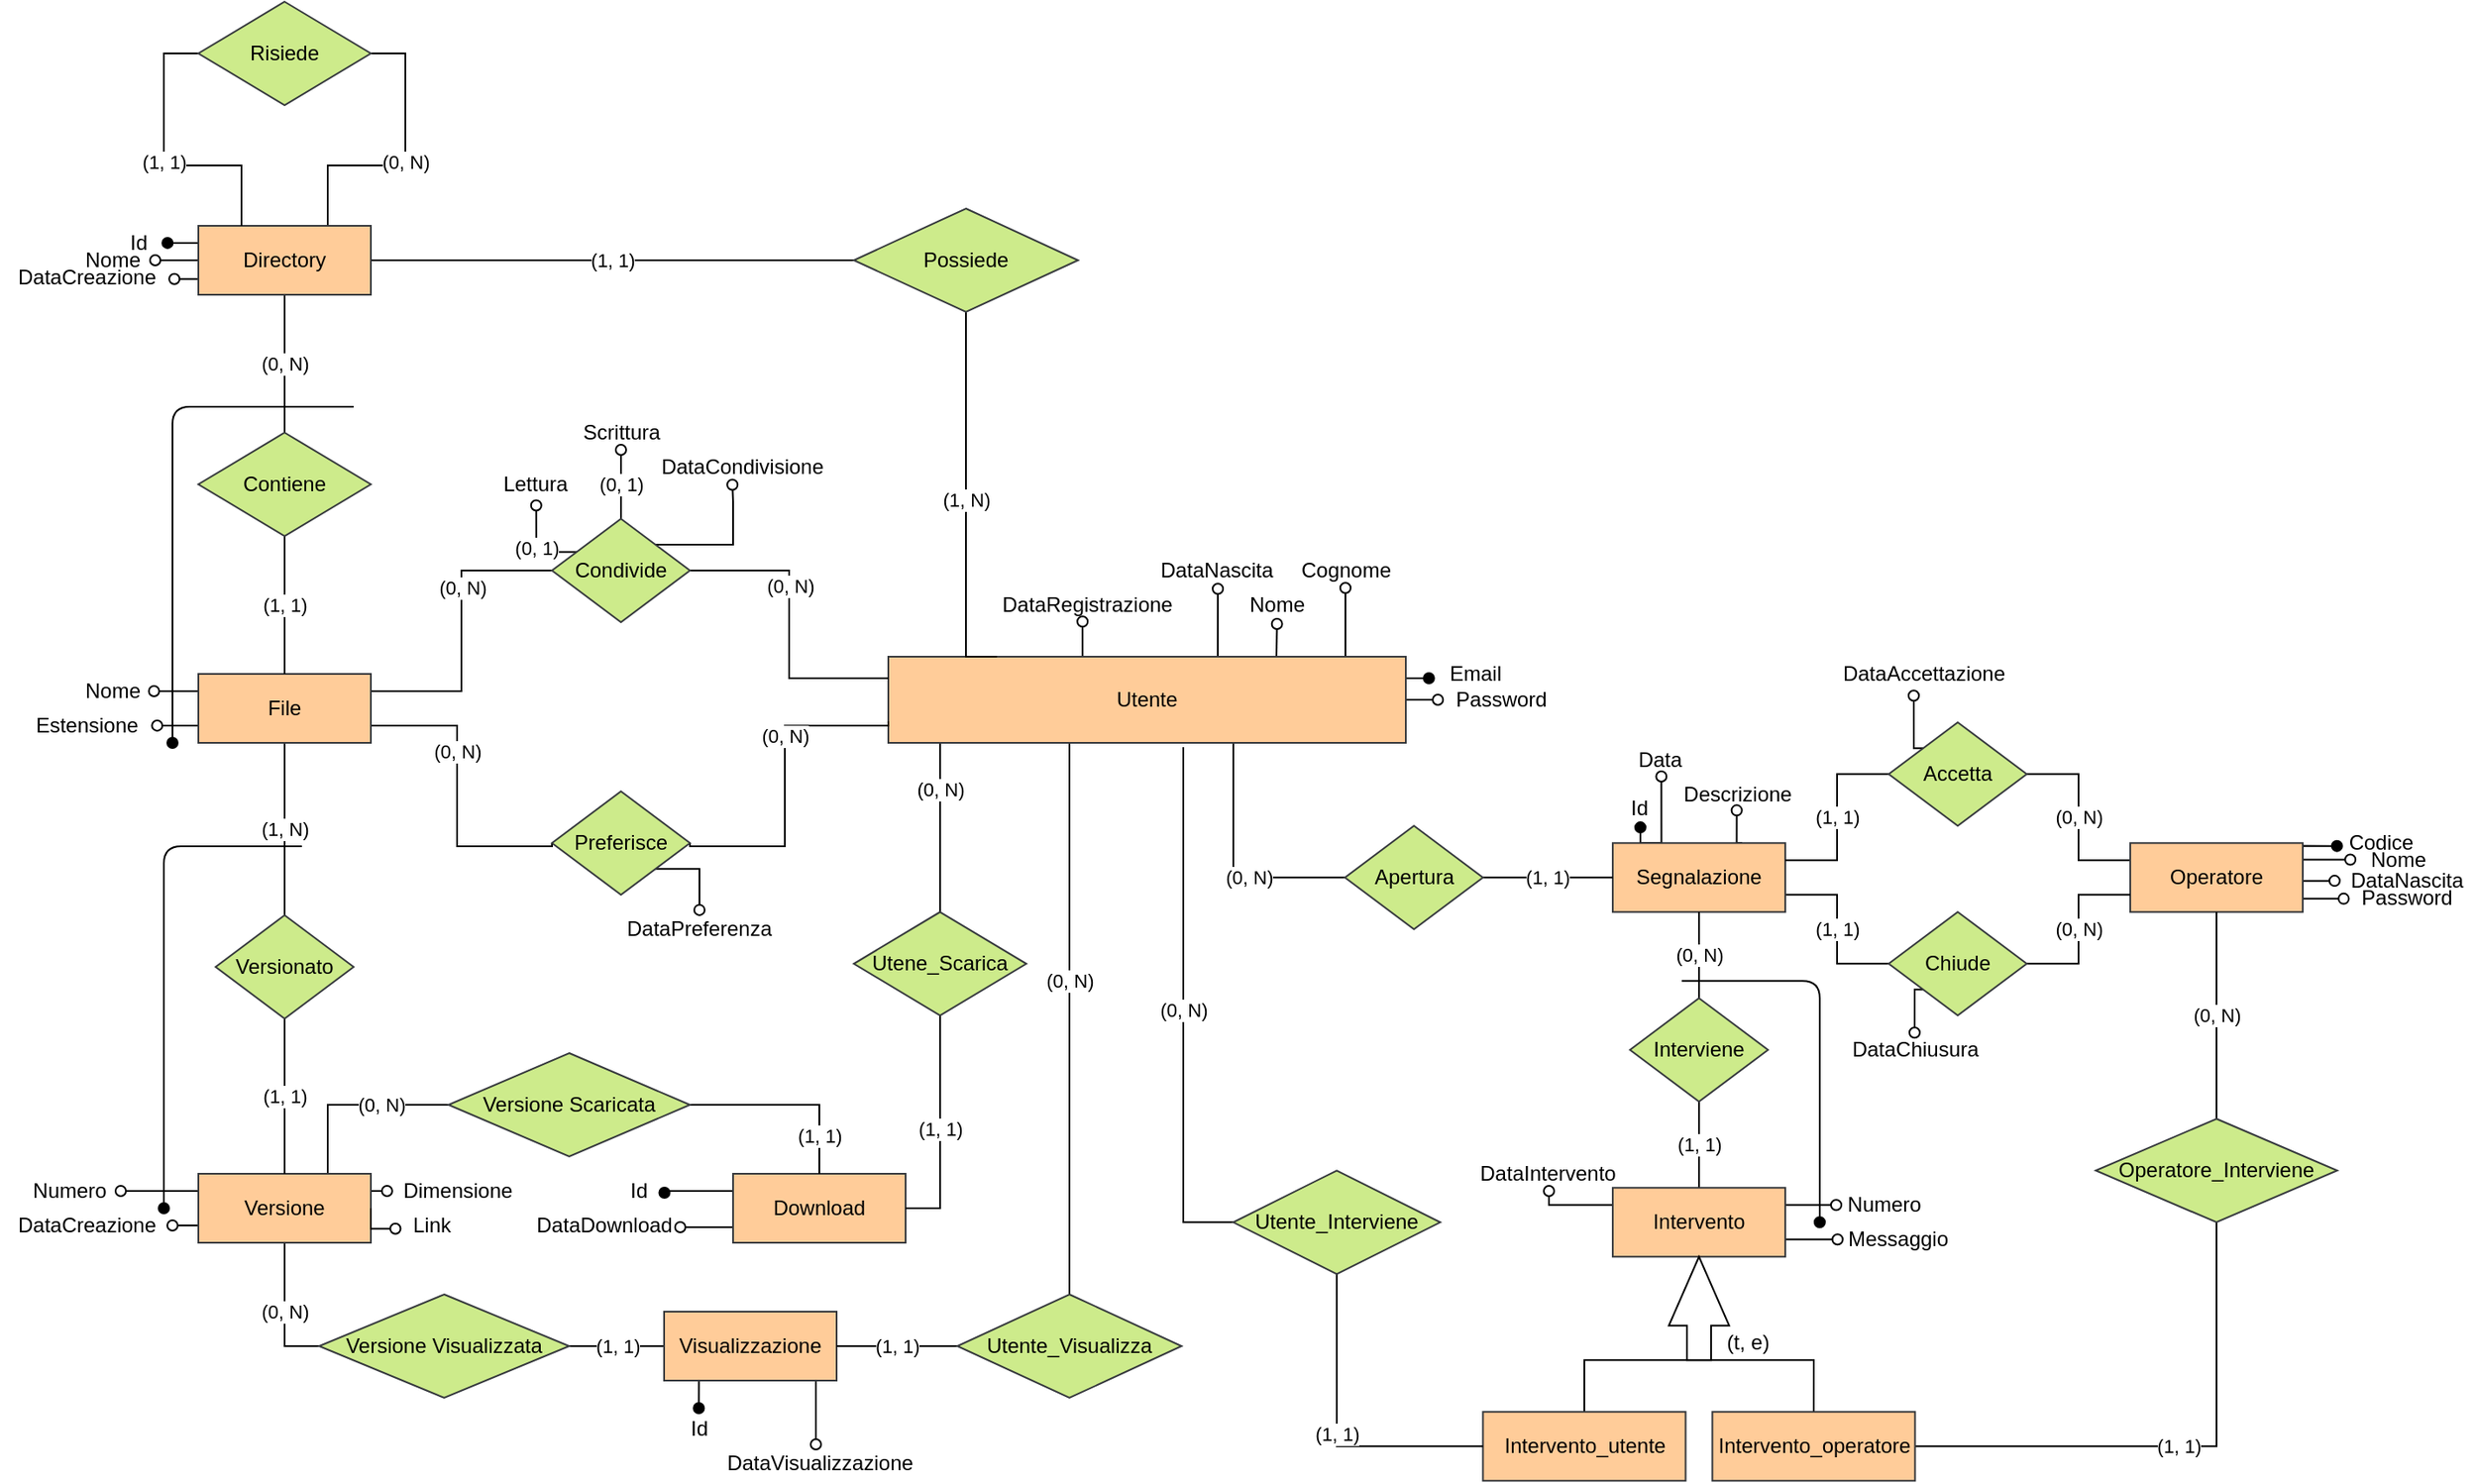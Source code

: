 <mxfile version="14.7.9" type="github" pages="10">
  <diagram id="8hu1OYsl2B5Nk4FdEPue" name="ER">
    <mxGraphModel dx="1814" dy="1617" grid="1" gridSize="10" guides="1" tooltips="1" connect="1" arrows="1" fold="1" page="1" pageScale="1" pageWidth="850" pageHeight="1100" math="0" shadow="0">
      <root>
        <mxCell id="0" />
        <mxCell id="1" parent="0" />
        <mxCell id="BUAE27cLnDc9j6du3AyN-14" value="(1, N)" style="edgeStyle=orthogonalEdgeStyle;rounded=0;orthogonalLoop=1;jettySize=auto;html=1;exitX=0.5;exitY=1;exitDx=0;exitDy=0;entryX=0.5;entryY=0;entryDx=0;entryDy=0;endArrow=none;endFill=0;" parent="1" source="BUAE27cLnDc9j6du3AyN-1" target="BUAE27cLnDc9j6du3AyN-13" edge="1">
          <mxGeometry relative="1" as="geometry" />
        </mxCell>
        <mxCell id="BUAE27cLnDc9j6du3AyN-37" value="(0, N)" style="edgeStyle=orthogonalEdgeStyle;rounded=0;orthogonalLoop=1;jettySize=auto;html=1;exitX=1;exitY=0.75;exitDx=0;exitDy=0;entryX=0;entryY=0.5;entryDx=0;entryDy=0;endArrow=none;endFill=0;" parent="1" source="BUAE27cLnDc9j6du3AyN-1" target="BUAE27cLnDc9j6du3AyN-36" edge="1">
          <mxGeometry x="-0.273" relative="1" as="geometry">
            <mxPoint as="offset" />
            <Array as="points">
              <mxPoint x="110" y="280" />
              <mxPoint x="110" y="350" />
            </Array>
          </mxGeometry>
        </mxCell>
        <mxCell id="NiKR7fWy2TO_Pi9payae-8" style="edgeStyle=orthogonalEdgeStyle;rounded=0;orthogonalLoop=1;jettySize=auto;html=1;exitX=0;exitY=0.25;exitDx=0;exitDy=0;startArrow=none;startFill=0;endArrow=oval;endFill=0;entryX=0.986;entryY=0.521;entryDx=0;entryDy=0;entryPerimeter=0;" parent="1" source="BUAE27cLnDc9j6du3AyN-1" target="NiKR7fWy2TO_Pi9payae-11" edge="1">
          <mxGeometry relative="1" as="geometry">
            <mxPoint x="-70" y="259.667" as="targetPoint" />
          </mxGeometry>
        </mxCell>
        <mxCell id="NiKR7fWy2TO_Pi9payae-9" style="edgeStyle=orthogonalEdgeStyle;rounded=0;orthogonalLoop=1;jettySize=auto;html=1;exitX=0;exitY=0.5;exitDx=0;exitDy=0;startArrow=none;startFill=0;endArrow=oval;endFill=0;entryX=1.014;entryY=0.498;entryDx=0;entryDy=0;entryPerimeter=0;" parent="1" source="BUAE27cLnDc9j6du3AyN-1" target="NiKR7fWy2TO_Pi9payae-13" edge="1">
          <mxGeometry relative="1" as="geometry">
            <mxPoint x="-70" y="269.667" as="targetPoint" />
            <Array as="points">
              <mxPoint x="-40" y="280" />
              <mxPoint x="-59" y="280" />
            </Array>
          </mxGeometry>
        </mxCell>
        <mxCell id="NiKR7fWy2TO_Pi9payae-85" value="(0, N)" style="edgeStyle=orthogonalEdgeStyle;rounded=0;orthogonalLoop=1;jettySize=auto;html=1;exitX=1;exitY=0.25;exitDx=0;exitDy=0;entryX=0;entryY=0.5;entryDx=0;entryDy=0;startArrow=none;startFill=0;endArrow=none;endFill=0;" parent="1" source="BUAE27cLnDc9j6du3AyN-1" target="W_fP-iJoIzKbU12CYn2C-6" edge="1">
          <mxGeometry x="0.294" relative="1" as="geometry">
            <mxPoint as="offset" />
            <mxPoint x="95" y="210" as="targetPoint" />
          </mxGeometry>
        </mxCell>
        <mxCell id="BUAE27cLnDc9j6du3AyN-1" value="File" style="whiteSpace=wrap;html=1;align=center;fillColor=#ffcc99;strokeColor=#36393d;" parent="1" vertex="1">
          <mxGeometry x="-40" y="250" width="100" height="40" as="geometry" />
        </mxCell>
        <mxCell id="BUAE27cLnDc9j6du3AyN-8" value="(0, N)" style="edgeStyle=orthogonalEdgeStyle;rounded=0;orthogonalLoop=1;jettySize=auto;html=1;exitX=0.5;exitY=1;exitDx=0;exitDy=0;entryX=0.5;entryY=0;entryDx=0;entryDy=0;endArrow=none;endFill=0;" parent="1" source="BUAE27cLnDc9j6du3AyN-2" target="BUAE27cLnDc9j6du3AyN-6" edge="1">
          <mxGeometry relative="1" as="geometry" />
        </mxCell>
        <mxCell id="BUAE27cLnDc9j6du3AyN-11" value="(0, N)" style="edgeStyle=orthogonalEdgeStyle;rounded=0;orthogonalLoop=1;jettySize=auto;html=1;exitX=0.75;exitY=0;exitDx=0;exitDy=0;entryX=1;entryY=0.5;entryDx=0;entryDy=0;endArrow=none;endFill=0;" parent="1" source="BUAE27cLnDc9j6du3AyN-2" target="BUAE27cLnDc9j6du3AyN-10" edge="1">
          <mxGeometry relative="1" as="geometry" />
        </mxCell>
        <mxCell id="BUAE27cLnDc9j6du3AyN-34" value="(1, 1)" style="edgeStyle=orthogonalEdgeStyle;rounded=0;orthogonalLoop=1;jettySize=auto;html=1;exitX=1;exitY=0.5;exitDx=0;exitDy=0;entryX=0;entryY=0.5;entryDx=0;entryDy=0;endArrow=none;endFill=0;" parent="1" source="BUAE27cLnDc9j6du3AyN-2" target="BUAE27cLnDc9j6du3AyN-33" edge="1">
          <mxGeometry relative="1" as="geometry" />
        </mxCell>
        <mxCell id="NiKR7fWy2TO_Pi9payae-20" style="edgeStyle=orthogonalEdgeStyle;rounded=0;orthogonalLoop=1;jettySize=auto;html=1;exitX=0;exitY=0;exitDx=0;exitDy=0;startArrow=none;startFill=0;endArrow=oval;endFill=1;entryX=1.071;entryY=0.498;entryDx=0;entryDy=0;entryPerimeter=0;" parent="1" source="BUAE27cLnDc9j6du3AyN-2" target="NiKR7fWy2TO_Pi9payae-21" edge="1">
          <mxGeometry relative="1" as="geometry">
            <mxPoint x="-70" y="-10.048" as="targetPoint" />
            <Array as="points">
              <mxPoint x="-40" />
            </Array>
          </mxGeometry>
        </mxCell>
        <mxCell id="NiKR7fWy2TO_Pi9payae-23" style="edgeStyle=orthogonalEdgeStyle;rounded=0;orthogonalLoop=1;jettySize=auto;html=1;exitX=0;exitY=0.25;exitDx=0;exitDy=0;startArrow=none;startFill=0;endArrow=oval;endFill=0;" parent="1" source="BUAE27cLnDc9j6du3AyN-2" target="NiKR7fWy2TO_Pi9payae-22" edge="1">
          <mxGeometry relative="1" as="geometry">
            <Array as="points">
              <mxPoint x="-40" y="10" />
            </Array>
          </mxGeometry>
        </mxCell>
        <mxCell id="NiKR7fWy2TO_Pi9payae-25" style="edgeStyle=orthogonalEdgeStyle;rounded=0;orthogonalLoop=1;jettySize=auto;html=1;exitX=0;exitY=0.5;exitDx=0;exitDy=0;entryX=1.011;entryY=0.545;entryDx=0;entryDy=0;entryPerimeter=0;startArrow=none;startFill=0;endArrow=oval;endFill=0;" parent="1" source="BUAE27cLnDc9j6du3AyN-2" target="NiKR7fWy2TO_Pi9payae-24" edge="1">
          <mxGeometry relative="1" as="geometry">
            <Array as="points">
              <mxPoint x="-40" y="21" />
            </Array>
          </mxGeometry>
        </mxCell>
        <mxCell id="BUAE27cLnDc9j6du3AyN-2" value="Directory" style="whiteSpace=wrap;html=1;align=center;fillColor=#ffcc99;strokeColor=#36393d;" parent="1" vertex="1">
          <mxGeometry x="-40" y="-10" width="100" height="40" as="geometry" />
        </mxCell>
        <mxCell id="BUAE27cLnDc9j6du3AyN-17" value="(0, N)" style="edgeStyle=orthogonalEdgeStyle;rounded=0;orthogonalLoop=1;jettySize=auto;html=1;exitX=0.75;exitY=0;exitDx=0;exitDy=0;endArrow=none;endFill=0;entryX=0;entryY=0.5;entryDx=0;entryDy=0;" parent="1" source="BUAE27cLnDc9j6du3AyN-3" target="NiKR7fWy2TO_Pi9payae-31" edge="1">
          <mxGeometry x="0.294" relative="1" as="geometry">
            <mxPoint x="75" y="500" as="targetPoint" />
            <mxPoint as="offset" />
          </mxGeometry>
        </mxCell>
        <mxCell id="BUAE27cLnDc9j6du3AyN-20" value="(0, N)" style="edgeStyle=orthogonalEdgeStyle;rounded=0;orthogonalLoop=1;jettySize=auto;html=1;exitX=0.5;exitY=1;exitDx=0;exitDy=0;entryX=0;entryY=0.5;entryDx=0;entryDy=0;endArrow=none;endFill=0;" parent="1" source="BUAE27cLnDc9j6du3AyN-3" target="BUAE27cLnDc9j6du3AyN-19" edge="1">
          <mxGeometry relative="1" as="geometry" />
        </mxCell>
        <mxCell id="NiKR7fWy2TO_Pi9payae-2" style="edgeStyle=orthogonalEdgeStyle;rounded=0;orthogonalLoop=1;jettySize=auto;html=1;exitX=0;exitY=0.25;exitDx=0;exitDy=0;endArrow=oval;endFill=0;" parent="1" source="BUAE27cLnDc9j6du3AyN-3" target="NiKR7fWy2TO_Pi9payae-3" edge="1">
          <mxGeometry relative="1" as="geometry">
            <mxPoint x="-75" y="539.862" as="targetPoint" />
          </mxGeometry>
        </mxCell>
        <mxCell id="NiKR7fWy2TO_Pi9payae-6" style="edgeStyle=orthogonalEdgeStyle;rounded=0;orthogonalLoop=1;jettySize=auto;html=1;exitX=0;exitY=0.75;exitDx=0;exitDy=0;startArrow=none;startFill=0;endArrow=oval;endFill=0;entryX=1;entryY=0.51;entryDx=0;entryDy=0;entryPerimeter=0;" parent="1" source="BUAE27cLnDc9j6du3AyN-3" target="NiKR7fWy2TO_Pi9payae-7" edge="1">
          <mxGeometry relative="1" as="geometry">
            <mxPoint x="-85" y="570.207" as="targetPoint" />
          </mxGeometry>
        </mxCell>
        <mxCell id="ZbBgJ9GdkpdXDNHvRV2H-2" style="edgeStyle=orthogonalEdgeStyle;rounded=0;orthogonalLoop=1;jettySize=auto;html=1;exitX=1;exitY=0.25;exitDx=0;exitDy=0;entryX=-0.008;entryY=0.492;entryDx=0;entryDy=0;entryPerimeter=0;endArrow=oval;endFill=0;" edge="1" parent="1" source="BUAE27cLnDc9j6du3AyN-3" target="ZbBgJ9GdkpdXDNHvRV2H-1">
          <mxGeometry relative="1" as="geometry" />
        </mxCell>
        <mxCell id="BUAE27cLnDc9j6du3AyN-3" value="Versione" style="whiteSpace=wrap;html=1;align=center;fillColor=#ffcc99;strokeColor=#36393d;" parent="1" vertex="1">
          <mxGeometry x="-40" y="540" width="100" height="40" as="geometry" />
        </mxCell>
        <mxCell id="BUAE27cLnDc9j6du3AyN-9" value="(1, 1)" style="edgeStyle=orthogonalEdgeStyle;rounded=0;orthogonalLoop=1;jettySize=auto;html=1;exitX=0.5;exitY=1;exitDx=0;exitDy=0;entryX=0.5;entryY=0;entryDx=0;entryDy=0;endArrow=none;endFill=0;" parent="1" source="BUAE27cLnDc9j6du3AyN-6" target="BUAE27cLnDc9j6du3AyN-1" edge="1">
          <mxGeometry relative="1" as="geometry" />
        </mxCell>
        <mxCell id="BUAE27cLnDc9j6du3AyN-6" value="Contiene" style="shape=rhombus;perimeter=rhombusPerimeter;whiteSpace=wrap;html=1;align=center;fillColor=#cdeb8b;strokeColor=#36393d;" parent="1" vertex="1">
          <mxGeometry x="-40" y="110" width="100" height="60" as="geometry" />
        </mxCell>
        <mxCell id="BUAE27cLnDc9j6du3AyN-12" value="(1, 1)" style="edgeStyle=orthogonalEdgeStyle;rounded=0;orthogonalLoop=1;jettySize=auto;html=1;exitX=0;exitY=0.5;exitDx=0;exitDy=0;entryX=0.25;entryY=0;entryDx=0;entryDy=0;endArrow=none;endFill=0;" parent="1" source="BUAE27cLnDc9j6du3AyN-10" target="BUAE27cLnDc9j6du3AyN-2" edge="1">
          <mxGeometry relative="1" as="geometry" />
        </mxCell>
        <mxCell id="BUAE27cLnDc9j6du3AyN-10" value="Risiede" style="shape=rhombus;perimeter=rhombusPerimeter;whiteSpace=wrap;html=1;align=center;fillColor=#cdeb8b;strokeColor=#36393d;" parent="1" vertex="1">
          <mxGeometry x="-40" y="-140" width="100" height="60" as="geometry" />
        </mxCell>
        <mxCell id="BUAE27cLnDc9j6du3AyN-15" value="(1, 1)" style="edgeStyle=orthogonalEdgeStyle;rounded=0;orthogonalLoop=1;jettySize=auto;html=1;exitX=0.5;exitY=1;exitDx=0;exitDy=0;entryX=0.5;entryY=0;entryDx=0;entryDy=0;endArrow=none;endFill=0;" parent="1" source="BUAE27cLnDc9j6du3AyN-13" target="BUAE27cLnDc9j6du3AyN-3" edge="1">
          <mxGeometry relative="1" as="geometry">
            <mxPoint x="5" y="500" as="sourcePoint" />
          </mxGeometry>
        </mxCell>
        <mxCell id="BUAE27cLnDc9j6du3AyN-13" value="Versionato" style="shape=rhombus;perimeter=rhombusPerimeter;whiteSpace=wrap;html=1;align=center;fillColor=#cdeb8b;strokeColor=#36393d;" parent="1" vertex="1">
          <mxGeometry x="-30" y="390" width="80" height="60" as="geometry" />
        </mxCell>
        <mxCell id="BUAE27cLnDc9j6du3AyN-18" value="(0, N)" style="edgeStyle=orthogonalEdgeStyle;rounded=0;orthogonalLoop=1;jettySize=auto;html=1;entryX=0.25;entryY=1;entryDx=0;entryDy=0;endArrow=none;endFill=0;exitX=0.5;exitY=0;exitDx=0;exitDy=0;" parent="1" source="NiKR7fWy2TO_Pi9payae-33" target="BUAE27cLnDc9j6du3AyN-22" edge="1">
          <mxGeometry relative="1" as="geometry">
            <mxPoint x="380" y="450" as="targetPoint" />
            <mxPoint x="400" y="350" as="sourcePoint" />
            <Array as="points">
              <mxPoint x="390" y="290" />
            </Array>
          </mxGeometry>
        </mxCell>
        <mxCell id="BUAE27cLnDc9j6du3AyN-32" value="(0, N)" style="edgeStyle=orthogonalEdgeStyle;rounded=0;orthogonalLoop=1;jettySize=auto;html=1;entryX=0.5;entryY=1;entryDx=0;entryDy=0;endArrow=none;endFill=0;exitX=0.5;exitY=0;exitDx=0;exitDy=0;" parent="1" source="NiKR7fWy2TO_Pi9payae-28" target="BUAE27cLnDc9j6du3AyN-22" edge="1">
          <mxGeometry relative="1" as="geometry">
            <mxPoint x="455" y="480" as="sourcePoint" />
            <Array as="points">
              <mxPoint x="465" y="290" />
            </Array>
          </mxGeometry>
        </mxCell>
        <mxCell id="NiKR7fWy2TO_Pi9payae-27" value="(1, 1)" style="edgeStyle=orthogonalEdgeStyle;rounded=0;orthogonalLoop=1;jettySize=auto;html=1;exitX=1;exitY=0.5;exitDx=0;exitDy=0;entryX=0;entryY=0.5;entryDx=0;entryDy=0;startArrow=none;startFill=0;endArrow=none;endFill=0;" parent="1" source="BUAE27cLnDc9j6du3AyN-19" target="NiKR7fWy2TO_Pi9payae-26" edge="1">
          <mxGeometry relative="1" as="geometry" />
        </mxCell>
        <mxCell id="BUAE27cLnDc9j6du3AyN-19" value="Versione Visualizzata" style="shape=rhombus;perimeter=rhombusPerimeter;whiteSpace=wrap;html=1;align=center;fillColor=#cdeb8b;strokeColor=#36393d;" parent="1" vertex="1">
          <mxGeometry x="30" y="610" width="145" height="60" as="geometry" />
        </mxCell>
        <mxCell id="BUAE27cLnDc9j6du3AyN-49" value="(0, N)" style="edgeStyle=orthogonalEdgeStyle;rounded=0;orthogonalLoop=1;jettySize=auto;html=1;entryX=0;entryY=0.5;entryDx=0;entryDy=0;endArrow=none;endFill=0;" parent="1" source="BUAE27cLnDc9j6du3AyN-22" target="BUAE27cLnDc9j6du3AyN-48" edge="1">
          <mxGeometry x="0.22" relative="1" as="geometry">
            <mxPoint x="549.97" y="328.14" as="sourcePoint" />
            <Array as="points">
              <mxPoint x="560" y="368" />
            </Array>
            <mxPoint as="offset" />
          </mxGeometry>
        </mxCell>
        <mxCell id="LFhiFItccEx6oFtxhR4d-33" style="edgeStyle=orthogonalEdgeStyle;rounded=0;orthogonalLoop=1;jettySize=auto;html=1;exitX=1;exitY=0.25;exitDx=0;exitDy=0;entryX=-0.031;entryY=0.579;entryDx=0;entryDy=0;entryPerimeter=0;endArrow=oval;endFill=1;" parent="1" source="BUAE27cLnDc9j6du3AyN-22" target="LFhiFItccEx6oFtxhR4d-27" edge="1">
          <mxGeometry relative="1" as="geometry" />
        </mxCell>
        <mxCell id="LFhiFItccEx6oFtxhR4d-34" style="edgeStyle=orthogonalEdgeStyle;rounded=0;orthogonalLoop=1;jettySize=auto;html=1;exitX=1;exitY=0.5;exitDx=0;exitDy=0;endArrow=oval;endFill=0;entryX=-0.02;entryY=0.507;entryDx=0;entryDy=0;entryPerimeter=0;" parent="1" source="BUAE27cLnDc9j6du3AyN-22" target="LFhiFItccEx6oFtxhR4d-29" edge="1">
          <mxGeometry relative="1" as="geometry">
            <mxPoint x="678" y="262" as="targetPoint" />
          </mxGeometry>
        </mxCell>
        <mxCell id="i0_2KIR2dciA24w5GBMV-4" style="edgeStyle=orthogonalEdgeStyle;rounded=0;orthogonalLoop=1;jettySize=auto;html=1;exitX=0.75;exitY=0;exitDx=0;exitDy=0;entryX=0.507;entryY=1.05;entryDx=0;entryDy=0;entryPerimeter=0;endArrow=oval;endFill=0;" edge="1" parent="1" source="BUAE27cLnDc9j6du3AyN-22" target="i0_2KIR2dciA24w5GBMV-3">
          <mxGeometry relative="1" as="geometry" />
        </mxCell>
        <mxCell id="i0_2KIR2dciA24w5GBMV-6" style="edgeStyle=orthogonalEdgeStyle;rounded=0;orthogonalLoop=1;jettySize=auto;html=1;exitX=0.75;exitY=0;exitDx=0;exitDy=0;entryX=0.5;entryY=1.008;entryDx=0;entryDy=0;entryPerimeter=0;endArrow=oval;endFill=0;" edge="1" parent="1" source="BUAE27cLnDc9j6du3AyN-22" target="i0_2KIR2dciA24w5GBMV-5">
          <mxGeometry relative="1" as="geometry">
            <Array as="points">
              <mxPoint x="625" y="240" />
            </Array>
          </mxGeometry>
        </mxCell>
        <mxCell id="i0_2KIR2dciA24w5GBMV-8" style="edgeStyle=orthogonalEdgeStyle;rounded=0;orthogonalLoop=1;jettySize=auto;html=1;exitX=0.5;exitY=0;exitDx=0;exitDy=0;entryX=0.513;entryY=1.03;entryDx=0;entryDy=0;entryPerimeter=0;endArrow=oval;endFill=0;" edge="1" parent="1" target="i0_2KIR2dciA24w5GBMV-7">
          <mxGeometry relative="1" as="geometry">
            <mxPoint x="525.03" y="240" as="sourcePoint" />
            <Array as="points">
              <mxPoint x="551.03" y="240" />
            </Array>
          </mxGeometry>
        </mxCell>
        <mxCell id="i0_2KIR2dciA24w5GBMV-10" style="edgeStyle=orthogonalEdgeStyle;rounded=0;orthogonalLoop=1;jettySize=auto;html=1;exitX=0.5;exitY=0;exitDx=0;exitDy=0;entryX=0.478;entryY=0.98;entryDx=0;entryDy=0;entryPerimeter=0;endArrow=oval;endFill=0;" edge="1" parent="1" source="BUAE27cLnDc9j6du3AyN-22" target="i0_2KIR2dciA24w5GBMV-9">
          <mxGeometry relative="1" as="geometry">
            <Array as="points">
              <mxPoint x="473" y="240" />
            </Array>
          </mxGeometry>
        </mxCell>
        <mxCell id="BUAE27cLnDc9j6du3AyN-22" value="Utente" style="whiteSpace=wrap;html=1;align=center;fillColor=#ffcc99;strokeColor=#36393d;" parent="1" vertex="1">
          <mxGeometry x="360" y="240" width="300" height="50" as="geometry" />
        </mxCell>
        <mxCell id="BUAE27cLnDc9j6du3AyN-35" value="(1, N)" style="edgeStyle=orthogonalEdgeStyle;rounded=0;orthogonalLoop=1;jettySize=auto;html=1;exitX=0.5;exitY=1;exitDx=0;exitDy=0;entryX=0.21;entryY=0;entryDx=0;entryDy=0;endArrow=none;endFill=0;entryPerimeter=0;" parent="1" source="BUAE27cLnDc9j6du3AyN-33" target="BUAE27cLnDc9j6du3AyN-22" edge="1">
          <mxGeometry relative="1" as="geometry">
            <Array as="points">
              <mxPoint x="405" y="240" />
            </Array>
          </mxGeometry>
        </mxCell>
        <mxCell id="BUAE27cLnDc9j6du3AyN-33" value="Possiede" style="shape=rhombus;perimeter=rhombusPerimeter;whiteSpace=wrap;html=1;align=center;fillColor=#cdeb8b;strokeColor=#36393d;" parent="1" vertex="1">
          <mxGeometry x="340" y="-20" width="130" height="60" as="geometry" />
        </mxCell>
        <mxCell id="BUAE27cLnDc9j6du3AyN-38" value="(0, N)" style="edgeStyle=orthogonalEdgeStyle;rounded=0;orthogonalLoop=1;jettySize=auto;html=1;exitX=1;exitY=0.5;exitDx=0;exitDy=0;entryX=0;entryY=0.75;entryDx=0;entryDy=0;endArrow=none;endFill=0;" parent="1" source="BUAE27cLnDc9j6du3AyN-36" target="BUAE27cLnDc9j6du3AyN-22" edge="1">
          <mxGeometry x="0.277" relative="1" as="geometry">
            <mxPoint as="offset" />
            <Array as="points">
              <mxPoint x="300" y="350" />
              <mxPoint x="300" y="280" />
              <mxPoint x="360" y="280" />
            </Array>
          </mxGeometry>
        </mxCell>
        <mxCell id="jnjRJxgTBSBaMbtZ5AJn-1" style="edgeStyle=orthogonalEdgeStyle;rounded=0;orthogonalLoop=1;jettySize=auto;html=1;exitX=1;exitY=1;exitDx=0;exitDy=0;entryX=0.505;entryY=-0.06;entryDx=0;entryDy=0;entryPerimeter=0;endArrow=oval;endFill=0;" edge="1" parent="1" source="BUAE27cLnDc9j6du3AyN-36" target="W_fP-iJoIzKbU12CYn2C-8">
          <mxGeometry relative="1" as="geometry" />
        </mxCell>
        <mxCell id="BUAE27cLnDc9j6du3AyN-36" value="Preferisce" style="shape=rhombus;perimeter=rhombusPerimeter;whiteSpace=wrap;html=1;align=center;fillColor=#cdeb8b;strokeColor=#36393d;" parent="1" vertex="1">
          <mxGeometry x="165" y="318.14" width="80" height="60" as="geometry" />
        </mxCell>
        <mxCell id="BUAE27cLnDc9j6du3AyN-56" value="(1, 1)" style="edgeStyle=orthogonalEdgeStyle;rounded=0;orthogonalLoop=1;jettySize=auto;html=1;exitX=1;exitY=0.75;exitDx=0;exitDy=0;entryX=0;entryY=0.5;entryDx=0;entryDy=0;endArrow=none;endFill=0;" parent="1" source="BUAE27cLnDc9j6du3AyN-45" target="BUAE27cLnDc9j6du3AyN-55" edge="1">
          <mxGeometry relative="1" as="geometry" />
        </mxCell>
        <mxCell id="NiKR7fWy2TO_Pi9payae-53" style="edgeStyle=orthogonalEdgeStyle;rounded=0;orthogonalLoop=1;jettySize=auto;html=1;exitX=0.25;exitY=0;exitDx=0;exitDy=0;startArrow=none;startFill=0;endArrow=oval;endFill=1;entryX=0.534;entryY=1.045;entryDx=0;entryDy=0;entryPerimeter=0;" parent="1" source="BUAE27cLnDc9j6du3AyN-45" target="NiKR7fWy2TO_Pi9payae-54" edge="1">
          <mxGeometry relative="1" as="geometry">
            <mxPoint x="804.798" y="318.14" as="targetPoint" />
          </mxGeometry>
        </mxCell>
        <mxCell id="NiKR7fWy2TO_Pi9payae-55" style="edgeStyle=orthogonalEdgeStyle;rounded=0;orthogonalLoop=1;jettySize=auto;html=1;exitX=0.25;exitY=0;exitDx=0;exitDy=0;startArrow=none;startFill=0;endArrow=oval;endFill=0;entryX=0.517;entryY=0.976;entryDx=0;entryDy=0;entryPerimeter=0;" parent="1" source="BUAE27cLnDc9j6du3AyN-45" target="NiKR7fWy2TO_Pi9payae-56" edge="1">
          <mxGeometry relative="1" as="geometry">
            <mxPoint x="819.97" y="318.14" as="targetPoint" />
          </mxGeometry>
        </mxCell>
        <mxCell id="NiKR7fWy2TO_Pi9payae-59" style="edgeStyle=orthogonalEdgeStyle;rounded=0;orthogonalLoop=1;jettySize=auto;html=1;exitX=0.75;exitY=0;exitDx=0;exitDy=0;startArrow=none;startFill=0;endArrow=oval;endFill=0;entryX=0.492;entryY=0.959;entryDx=0;entryDy=0;entryPerimeter=0;" parent="1" source="BUAE27cLnDc9j6du3AyN-45" target="NiKR7fWy2TO_Pi9payae-60" edge="1">
          <mxGeometry relative="1" as="geometry">
            <mxPoint x="855.142" y="318.14" as="targetPoint" />
          </mxGeometry>
        </mxCell>
        <mxCell id="BUAE27cLnDc9j6du3AyN-45" value="Segnalazione" style="whiteSpace=wrap;html=1;align=center;fillColor=#ffcc99;strokeColor=#36393d;" parent="1" vertex="1">
          <mxGeometry x="779.97" y="348.14" width="100" height="40" as="geometry" />
        </mxCell>
        <mxCell id="BUAE27cLnDc9j6du3AyN-53" value="(0, N)" style="edgeStyle=orthogonalEdgeStyle;rounded=0;orthogonalLoop=1;jettySize=auto;html=1;entryX=1;entryY=0.5;entryDx=0;entryDy=0;endArrow=none;endFill=0;exitX=0;exitY=0.25;exitDx=0;exitDy=0;" parent="1" source="BUAE27cLnDc9j6du3AyN-46" target="BUAE27cLnDc9j6du3AyN-52" edge="1">
          <mxGeometry relative="1" as="geometry">
            <mxPoint x="819.97" y="238.14" as="sourcePoint" />
          </mxGeometry>
        </mxCell>
        <mxCell id="-wQoasYMb_1IjKPHZ8Oh-1" style="edgeStyle=orthogonalEdgeStyle;rounded=0;orthogonalLoop=1;jettySize=auto;html=1;exitX=1;exitY=0.25;exitDx=0;exitDy=0;endArrow=oval;endFill=1;entryX=-0.003;entryY=0.584;entryDx=0;entryDy=0;entryPerimeter=0;" parent="1" source="BUAE27cLnDc9j6du3AyN-46" target="-wQoasYMb_1IjKPHZ8Oh-2" edge="1">
          <mxGeometry relative="1" as="geometry">
            <mxPoint x="1209.97" y="358.45" as="targetPoint" />
            <Array as="points">
              <mxPoint x="1180" y="350" />
            </Array>
          </mxGeometry>
        </mxCell>
        <mxCell id="-wQoasYMb_1IjKPHZ8Oh-6" style="edgeStyle=orthogonalEdgeStyle;rounded=0;orthogonalLoop=1;jettySize=auto;html=1;exitX=1;exitY=0.5;exitDx=0;exitDy=0;entryX=-0.048;entryY=0.481;entryDx=0;entryDy=0;entryPerimeter=0;endArrow=oval;endFill=0;" parent="1" source="BUAE27cLnDc9j6du3AyN-46" target="-wQoasYMb_1IjKPHZ8Oh-5" edge="1">
          <mxGeometry relative="1" as="geometry">
            <Array as="points">
              <mxPoint x="1180" y="358" />
            </Array>
          </mxGeometry>
        </mxCell>
        <mxCell id="i0_2KIR2dciA24w5GBMV-12" style="edgeStyle=orthogonalEdgeStyle;rounded=0;orthogonalLoop=1;jettySize=auto;html=1;exitX=1;exitY=0.75;exitDx=0;exitDy=0;entryX=-0.019;entryY=0.503;entryDx=0;entryDy=0;entryPerimeter=0;endArrow=oval;endFill=0;" edge="1" parent="1" source="BUAE27cLnDc9j6du3AyN-46" target="i0_2KIR2dciA24w5GBMV-11">
          <mxGeometry relative="1" as="geometry">
            <Array as="points">
              <mxPoint x="1180" y="370" />
            </Array>
          </mxGeometry>
        </mxCell>
        <mxCell id="eF9rJNyi48iwFsGF-iON-2" style="edgeStyle=orthogonalEdgeStyle;rounded=0;orthogonalLoop=1;jettySize=auto;html=1;exitX=1;exitY=0.75;exitDx=0;exitDy=0;entryX=-0.018;entryY=0.521;entryDx=0;entryDy=0;entryPerimeter=0;endArrow=oval;endFill=0;" edge="1" parent="1" source="BUAE27cLnDc9j6du3AyN-46" target="eF9rJNyi48iwFsGF-iON-1">
          <mxGeometry relative="1" as="geometry">
            <Array as="points">
              <mxPoint x="1180" y="380" />
            </Array>
          </mxGeometry>
        </mxCell>
        <mxCell id="BUAE27cLnDc9j6du3AyN-46" value="Operatore" style="whiteSpace=wrap;html=1;align=center;fillColor=#ffcc99;strokeColor=#36393d;" parent="1" vertex="1">
          <mxGeometry x="1079.97" y="348.14" width="100" height="40" as="geometry" />
        </mxCell>
        <mxCell id="BUAE27cLnDc9j6du3AyN-50" value="(1, 1)" style="edgeStyle=orthogonalEdgeStyle;rounded=0;orthogonalLoop=1;jettySize=auto;html=1;exitX=1;exitY=0.5;exitDx=0;exitDy=0;entryX=0;entryY=0.5;entryDx=0;entryDy=0;endArrow=none;endFill=0;" parent="1" source="BUAE27cLnDc9j6du3AyN-48" target="BUAE27cLnDc9j6du3AyN-45" edge="1">
          <mxGeometry relative="1" as="geometry">
            <mxPoint x="689.97" y="458.14" as="sourcePoint" />
          </mxGeometry>
        </mxCell>
        <mxCell id="BUAE27cLnDc9j6du3AyN-48" value="Apertura" style="shape=rhombus;perimeter=rhombusPerimeter;whiteSpace=wrap;html=1;align=center;fillColor=#cdeb8b;strokeColor=#36393d;" parent="1" vertex="1">
          <mxGeometry x="624.72" y="338.14" width="80" height="60" as="geometry" />
        </mxCell>
        <mxCell id="BUAE27cLnDc9j6du3AyN-54" value="(1, 1)" style="edgeStyle=orthogonalEdgeStyle;rounded=0;orthogonalLoop=1;jettySize=auto;html=1;exitX=0;exitY=0.5;exitDx=0;exitDy=0;entryX=1;entryY=0.25;entryDx=0;entryDy=0;endArrow=none;endFill=0;" parent="1" source="BUAE27cLnDc9j6du3AyN-52" target="BUAE27cLnDc9j6du3AyN-45" edge="1">
          <mxGeometry relative="1" as="geometry" />
        </mxCell>
        <mxCell id="NiKR7fWy2TO_Pi9payae-66" style="edgeStyle=orthogonalEdgeStyle;rounded=0;orthogonalLoop=1;jettySize=auto;html=1;exitX=0;exitY=0;exitDx=0;exitDy=0;entryX=0.45;entryY=1.133;entryDx=0;entryDy=0;entryPerimeter=0;startArrow=none;startFill=0;endArrow=oval;endFill=0;" parent="1" source="BUAE27cLnDc9j6du3AyN-52" target="NiKR7fWy2TO_Pi9payae-63" edge="1">
          <mxGeometry relative="1" as="geometry">
            <mxPoint x="959.69" y="270.0" as="targetPoint" />
          </mxGeometry>
        </mxCell>
        <mxCell id="BUAE27cLnDc9j6du3AyN-52" value="Accetta" style="shape=rhombus;perimeter=rhombusPerimeter;whiteSpace=wrap;html=1;align=center;fillColor=#cdeb8b;strokeColor=#36393d;" parent="1" vertex="1">
          <mxGeometry x="939.97" y="278.14" width="80" height="60" as="geometry" />
        </mxCell>
        <mxCell id="BUAE27cLnDc9j6du3AyN-57" value="(0, N)" style="edgeStyle=orthogonalEdgeStyle;rounded=0;orthogonalLoop=1;jettySize=auto;html=1;exitX=1;exitY=0.5;exitDx=0;exitDy=0;endArrow=none;endFill=0;entryX=0;entryY=0.75;entryDx=0;entryDy=0;" parent="1" source="BUAE27cLnDc9j6du3AyN-55" target="BUAE27cLnDc9j6du3AyN-46" edge="1">
          <mxGeometry relative="1" as="geometry">
            <mxPoint x="839.97" y="228.14" as="targetPoint" />
          </mxGeometry>
        </mxCell>
        <mxCell id="NiKR7fWy2TO_Pi9payae-65" style="edgeStyle=orthogonalEdgeStyle;rounded=0;orthogonalLoop=1;jettySize=auto;html=1;exitX=0;exitY=1;exitDx=0;exitDy=0;entryX=0.5;entryY=0;entryDx=0;entryDy=0;entryPerimeter=0;startArrow=none;startFill=0;endArrow=oval;endFill=0;" parent="1" source="BUAE27cLnDc9j6du3AyN-55" target="NiKR7fWy2TO_Pi9payae-64" edge="1">
          <mxGeometry relative="1" as="geometry" />
        </mxCell>
        <mxCell id="BUAE27cLnDc9j6du3AyN-55" value="Chiude" style="shape=rhombus;perimeter=rhombusPerimeter;whiteSpace=wrap;html=1;align=center;fillColor=#cdeb8b;strokeColor=#36393d;" parent="1" vertex="1">
          <mxGeometry x="939.97" y="388.14" width="80" height="60" as="geometry" />
        </mxCell>
        <mxCell id="BUAE27cLnDc9j6du3AyN-66" value="(0, N)" style="edgeStyle=orthogonalEdgeStyle;rounded=0;orthogonalLoop=1;jettySize=auto;html=1;exitX=0.5;exitY=0;exitDx=0;exitDy=0;entryX=0.5;entryY=1;entryDx=0;entryDy=0;endArrow=none;endFill=0;" parent="1" source="BUAE27cLnDc9j6du3AyN-64" target="BUAE27cLnDc9j6du3AyN-45" edge="1">
          <mxGeometry relative="1" as="geometry" />
        </mxCell>
        <mxCell id="BUAE27cLnDc9j6du3AyN-68" value="(1, 1)" style="edgeStyle=orthogonalEdgeStyle;rounded=0;orthogonalLoop=1;jettySize=auto;html=1;exitX=0.5;exitY=1;exitDx=0;exitDy=0;entryX=0.5;entryY=0;entryDx=0;entryDy=0;endArrow=none;endFill=0;" parent="1" source="BUAE27cLnDc9j6du3AyN-64" target="BUAE27cLnDc9j6du3AyN-67" edge="1">
          <mxGeometry relative="1" as="geometry" />
        </mxCell>
        <mxCell id="BUAE27cLnDc9j6du3AyN-64" value="Interviene" style="shape=rhombus;perimeter=rhombusPerimeter;whiteSpace=wrap;html=1;align=center;fillColor=#cdeb8b;strokeColor=#36393d;" parent="1" vertex="1">
          <mxGeometry x="789.97" y="438.14" width="80" height="60" as="geometry" />
        </mxCell>
        <mxCell id="NiKR7fWy2TO_Pi9payae-69" style="edgeStyle=orthogonalEdgeStyle;rounded=0;orthogonalLoop=1;jettySize=auto;html=1;exitX=1;exitY=0.25;exitDx=0;exitDy=0;startArrow=none;startFill=0;endArrow=oval;endFill=0;entryX=0.033;entryY=0.525;entryDx=0;entryDy=0;entryPerimeter=0;" parent="1" source="BUAE27cLnDc9j6du3AyN-67" target="NiKR7fWy2TO_Pi9payae-70" edge="1">
          <mxGeometry relative="1" as="geometry">
            <mxPoint x="909.97" y="557.807" as="targetPoint" />
          </mxGeometry>
        </mxCell>
        <mxCell id="NiKR7fWy2TO_Pi9payae-73" style="edgeStyle=orthogonalEdgeStyle;rounded=0;orthogonalLoop=1;jettySize=auto;html=1;exitX=1;exitY=0.75;exitDx=0;exitDy=0;startArrow=none;startFill=0;endArrow=oval;endFill=0;entryX=0.005;entryY=0.483;entryDx=0;entryDy=0;entryPerimeter=0;" parent="1" source="BUAE27cLnDc9j6du3AyN-67" target="NiKR7fWy2TO_Pi9payae-74" edge="1">
          <mxGeometry relative="1" as="geometry">
            <mxPoint x="909.97" y="577.807" as="targetPoint" />
          </mxGeometry>
        </mxCell>
        <mxCell id="-wQoasYMb_1IjKPHZ8Oh-8" style="edgeStyle=orthogonalEdgeStyle;rounded=0;orthogonalLoop=1;jettySize=auto;html=1;exitX=0;exitY=0.25;exitDx=0;exitDy=0;endArrow=oval;endFill=0;" parent="1" source="BUAE27cLnDc9j6du3AyN-67" target="-wQoasYMb_1IjKPHZ8Oh-7" edge="1">
          <mxGeometry relative="1" as="geometry">
            <Array as="points">
              <mxPoint x="743" y="558" />
            </Array>
          </mxGeometry>
        </mxCell>
        <mxCell id="BUAE27cLnDc9j6du3AyN-67" value="Intervento" style="whiteSpace=wrap;html=1;align=center;fillColor=#ffcc99;strokeColor=#36393d;" parent="1" vertex="1">
          <mxGeometry x="779.97" y="548.14" width="100" height="40" as="geometry" />
        </mxCell>
        <mxCell id="-wQoasYMb_1IjKPHZ8Oh-10" style="edgeStyle=orthogonalEdgeStyle;rounded=0;orthogonalLoop=1;jettySize=auto;html=1;exitX=0.5;exitY=0;exitDx=0;exitDy=0;entryX=0.5;entryY=0;entryDx=0;entryDy=0;endArrow=none;endFill=0;" parent="1" source="BUAE27cLnDc9j6du3AyN-70" target="BUAE27cLnDc9j6du3AyN-71" edge="1">
          <mxGeometry relative="1" as="geometry">
            <Array as="points">
              <mxPoint x="768.97" y="648.14" />
              <mxPoint x="901.97" y="648.14" />
            </Array>
          </mxGeometry>
        </mxCell>
        <mxCell id="BUAE27cLnDc9j6du3AyN-70" value="Intervento_utente" style="whiteSpace=wrap;html=1;align=center;fillColor=#ffcc99;strokeColor=#36393d;" parent="1" vertex="1">
          <mxGeometry x="704.72" y="678.14" width="117.5" height="40" as="geometry" />
        </mxCell>
        <mxCell id="BUAE27cLnDc9j6du3AyN-79" value="(1, 1)" style="edgeStyle=orthogonalEdgeStyle;rounded=0;orthogonalLoop=1;jettySize=auto;html=1;exitX=1;exitY=0.5;exitDx=0;exitDy=0;entryX=0.5;entryY=1;entryDx=0;entryDy=0;endArrow=none;endFill=0;" parent="1" source="BUAE27cLnDc9j6du3AyN-71" target="BUAE27cLnDc9j6du3AyN-78" edge="1">
          <mxGeometry relative="1" as="geometry" />
        </mxCell>
        <mxCell id="BUAE27cLnDc9j6du3AyN-71" value="Intervento_operatore" style="whiteSpace=wrap;html=1;align=center;fillColor=#ffcc99;strokeColor=#36393d;" parent="1" vertex="1">
          <mxGeometry x="837.72" y="678.14" width="117.5" height="40" as="geometry" />
        </mxCell>
        <mxCell id="BUAE27cLnDc9j6du3AyN-75" value="(1, 1)" style="edgeStyle=orthogonalEdgeStyle;rounded=0;orthogonalLoop=1;jettySize=auto;html=1;exitX=0.5;exitY=1;exitDx=0;exitDy=0;entryX=0;entryY=0.5;entryDx=0;entryDy=0;endArrow=none;endFill=0;" parent="1" source="BUAE27cLnDc9j6du3AyN-74" target="BUAE27cLnDc9j6du3AyN-70" edge="1">
          <mxGeometry relative="1" as="geometry" />
        </mxCell>
        <mxCell id="BUAE27cLnDc9j6du3AyN-76" value="(0, N)" style="edgeStyle=orthogonalEdgeStyle;rounded=0;orthogonalLoop=1;jettySize=auto;html=1;exitX=0;exitY=0.5;exitDx=0;exitDy=0;entryX=0.57;entryY=1.049;entryDx=0;entryDy=0;endArrow=none;endFill=0;entryPerimeter=0;" parent="1" source="BUAE27cLnDc9j6du3AyN-74" target="BUAE27cLnDc9j6du3AyN-22" edge="1">
          <mxGeometry relative="1" as="geometry">
            <Array as="points">
              <mxPoint x="531" y="568" />
            </Array>
            <mxPoint x="584.97" y="328.14" as="targetPoint" />
          </mxGeometry>
        </mxCell>
        <mxCell id="BUAE27cLnDc9j6du3AyN-74" value="Utente_Interviene" style="shape=rhombus;perimeter=rhombusPerimeter;whiteSpace=wrap;html=1;align=center;fillColor=#cdeb8b;strokeColor=#36393d;" parent="1" vertex="1">
          <mxGeometry x="559.97" y="538.14" width="120" height="60" as="geometry" />
        </mxCell>
        <mxCell id="BUAE27cLnDc9j6du3AyN-80" value="(0, N)" style="edgeStyle=orthogonalEdgeStyle;rounded=0;orthogonalLoop=1;jettySize=auto;html=1;exitX=0.5;exitY=0;exitDx=0;exitDy=0;entryX=0.5;entryY=1;entryDx=0;entryDy=0;endArrow=none;endFill=0;" parent="1" source="BUAE27cLnDc9j6du3AyN-78" target="BUAE27cLnDc9j6du3AyN-46" edge="1">
          <mxGeometry relative="1" as="geometry" />
        </mxCell>
        <mxCell id="BUAE27cLnDc9j6du3AyN-78" value="Operatore_Interviene" style="shape=rhombus;perimeter=rhombusPerimeter;whiteSpace=wrap;html=1;align=center;fillColor=#cdeb8b;strokeColor=#36393d;" parent="1" vertex="1">
          <mxGeometry x="1059.97" y="508.14" width="140" height="60" as="geometry" />
        </mxCell>
        <mxCell id="NiKR7fWy2TO_Pi9payae-3" value="Numero" style="text;html=1;align=center;verticalAlign=middle;resizable=0;points=[];autosize=1;strokeColor=none;" parent="1" vertex="1">
          <mxGeometry x="-145" y="540" width="60" height="20" as="geometry" />
        </mxCell>
        <mxCell id="NiKR7fWy2TO_Pi9payae-4" value="" style="endArrow=none;html=1;endFill=0;startArrow=oval;startFill=1;" parent="1" edge="1">
          <mxGeometry width="50" height="50" relative="1" as="geometry">
            <mxPoint x="-60" y="560" as="sourcePoint" />
            <mxPoint x="20" y="350" as="targetPoint" />
            <Array as="points">
              <mxPoint x="-60" y="350" />
            </Array>
          </mxGeometry>
        </mxCell>
        <mxCell id="NiKR7fWy2TO_Pi9payae-7" value="DataCreazione" style="text;html=1;align=center;verticalAlign=middle;resizable=0;points=[];autosize=1;strokeColor=none;" parent="1" vertex="1">
          <mxGeometry x="-155" y="560" width="100" height="20" as="geometry" />
        </mxCell>
        <mxCell id="NiKR7fWy2TO_Pi9payae-11" value="Nome" style="text;html=1;align=center;verticalAlign=middle;resizable=0;points=[];autosize=1;strokeColor=none;" parent="1" vertex="1">
          <mxGeometry x="-115" y="250" width="50" height="20" as="geometry" />
        </mxCell>
        <mxCell id="NiKR7fWy2TO_Pi9payae-13" value="Estensione" style="text;html=1;align=center;verticalAlign=middle;resizable=0;points=[];autosize=1;strokeColor=none;" parent="1" vertex="1">
          <mxGeometry x="-145" y="270" width="80" height="20" as="geometry" />
        </mxCell>
        <mxCell id="NiKR7fWy2TO_Pi9payae-21" value="Id" style="text;html=1;align=center;verticalAlign=middle;resizable=0;points=[];autosize=1;strokeColor=none;" parent="1" vertex="1">
          <mxGeometry x="-90" y="-10" width="30" height="20" as="geometry" />
        </mxCell>
        <mxCell id="NiKR7fWy2TO_Pi9payae-22" value="Nome" style="text;html=1;align=center;verticalAlign=middle;resizable=0;points=[];autosize=1;strokeColor=none;" parent="1" vertex="1">
          <mxGeometry x="-115" width="50" height="20" as="geometry" />
        </mxCell>
        <mxCell id="NiKR7fWy2TO_Pi9payae-24" value="DataCreazione" style="text;html=1;align=center;verticalAlign=middle;resizable=0;points=[];autosize=1;strokeColor=none;" parent="1" vertex="1">
          <mxGeometry x="-155" y="10" width="100" height="20" as="geometry" />
        </mxCell>
        <mxCell id="NiKR7fWy2TO_Pi9payae-47" style="edgeStyle=orthogonalEdgeStyle;rounded=0;orthogonalLoop=1;jettySize=auto;html=1;exitX=0.25;exitY=1;exitDx=0;exitDy=0;entryX=0.505;entryY=-0.107;entryDx=0;entryDy=0;entryPerimeter=0;startArrow=none;startFill=0;endArrow=oval;endFill=1;" parent="1" source="NiKR7fWy2TO_Pi9payae-26" edge="1" target="NiKR7fWy2TO_Pi9payae-46">
          <mxGeometry relative="1" as="geometry">
            <mxPoint x="280.48" y="688.72" as="targetPoint" />
          </mxGeometry>
        </mxCell>
        <mxCell id="NiKR7fWy2TO_Pi9payae-51" style="edgeStyle=orthogonalEdgeStyle;rounded=0;orthogonalLoop=1;jettySize=auto;html=1;exitX=0.5;exitY=1;exitDx=0;exitDy=0;startArrow=none;startFill=0;endArrow=oval;endFill=0;" parent="1" source="NiKR7fWy2TO_Pi9payae-26" edge="1">
          <mxGeometry relative="1" as="geometry">
            <mxPoint x="318" y="697" as="targetPoint" />
            <Array as="points">
              <mxPoint x="318" y="660" />
              <mxPoint x="318" y="697" />
            </Array>
          </mxGeometry>
        </mxCell>
        <mxCell id="NiKR7fWy2TO_Pi9payae-26" value="Visualizzazione" style="whiteSpace=wrap;html=1;align=center;fillColor=#ffcc99;strokeColor=#36393d;" parent="1" vertex="1">
          <mxGeometry x="230" y="620" width="100" height="40" as="geometry" />
        </mxCell>
        <mxCell id="NiKR7fWy2TO_Pi9payae-29" value="(1, 1)" style="edgeStyle=orthogonalEdgeStyle;rounded=0;orthogonalLoop=1;jettySize=auto;html=1;exitX=0;exitY=0.5;exitDx=0;exitDy=0;entryX=1;entryY=0.5;entryDx=0;entryDy=0;startArrow=none;startFill=0;endArrow=none;endFill=0;" parent="1" source="NiKR7fWy2TO_Pi9payae-28" target="NiKR7fWy2TO_Pi9payae-26" edge="1">
          <mxGeometry relative="1" as="geometry" />
        </mxCell>
        <mxCell id="NiKR7fWy2TO_Pi9payae-28" value="Utente_Visualizza" style="shape=rhombus;perimeter=rhombusPerimeter;whiteSpace=wrap;html=1;align=center;fillColor=#cdeb8b;strokeColor=#36393d;" parent="1" vertex="1">
          <mxGeometry x="400" y="610" width="130" height="60" as="geometry" />
        </mxCell>
        <mxCell id="NiKR7fWy2TO_Pi9payae-35" style="edgeStyle=orthogonalEdgeStyle;rounded=0;orthogonalLoop=1;jettySize=auto;html=1;exitX=0;exitY=0.25;exitDx=0;exitDy=0;startArrow=none;startFill=0;endArrow=oval;endFill=1;entryX=1.007;entryY=0.55;entryDx=0;entryDy=0;entryPerimeter=0;" parent="1" source="NiKR7fWy2TO_Pi9payae-30" target="NiKR7fWy2TO_Pi9payae-36" edge="1">
          <mxGeometry relative="1" as="geometry">
            <mxPoint x="235" y="549.857" as="targetPoint" />
          </mxGeometry>
        </mxCell>
        <mxCell id="NiKR7fWy2TO_Pi9payae-44" style="edgeStyle=orthogonalEdgeStyle;rounded=0;orthogonalLoop=1;jettySize=auto;html=1;exitX=0;exitY=0.75;exitDx=0;exitDy=0;entryX=0.993;entryY=0.55;entryDx=0;entryDy=0;entryPerimeter=0;startArrow=none;startFill=0;endArrow=oval;endFill=0;" parent="1" source="NiKR7fWy2TO_Pi9payae-30" target="NiKR7fWy2TO_Pi9payae-40" edge="1">
          <mxGeometry relative="1" as="geometry">
            <mxPoint x="251.44" y="569" as="targetPoint" />
            <Array as="points">
              <mxPoint x="270" y="571" />
            </Array>
          </mxGeometry>
        </mxCell>
        <mxCell id="NiKR7fWy2TO_Pi9payae-30" value="Download" style="whiteSpace=wrap;html=1;align=center;fillColor=#ffcc99;strokeColor=#36393d;" parent="1" vertex="1">
          <mxGeometry x="270" y="540" width="100" height="40" as="geometry" />
        </mxCell>
        <mxCell id="NiKR7fWy2TO_Pi9payae-32" value="(1, 1)" style="edgeStyle=orthogonalEdgeStyle;rounded=0;orthogonalLoop=1;jettySize=auto;html=1;exitX=1;exitY=0.5;exitDx=0;exitDy=0;entryX=0.5;entryY=0;entryDx=0;entryDy=0;startArrow=none;startFill=0;endArrow=none;endFill=0;" parent="1" source="NiKR7fWy2TO_Pi9payae-31" target="NiKR7fWy2TO_Pi9payae-30" edge="1">
          <mxGeometry x="0.619" relative="1" as="geometry">
            <mxPoint as="offset" />
          </mxGeometry>
        </mxCell>
        <mxCell id="NiKR7fWy2TO_Pi9payae-31" value="Versione Scaricata" style="shape=rhombus;perimeter=rhombusPerimeter;whiteSpace=wrap;html=1;align=center;fillColor=#cdeb8b;strokeColor=#36393d;" parent="1" vertex="1">
          <mxGeometry x="105" y="470" width="140" height="60" as="geometry" />
        </mxCell>
        <mxCell id="NiKR7fWy2TO_Pi9payae-34" value="(1, 1)" style="edgeStyle=orthogonalEdgeStyle;rounded=0;orthogonalLoop=1;jettySize=auto;html=1;exitX=0.5;exitY=1;exitDx=0;exitDy=0;entryX=1;entryY=0.5;entryDx=0;entryDy=0;startArrow=none;startFill=0;endArrow=none;endFill=0;" parent="1" source="NiKR7fWy2TO_Pi9payae-33" target="NiKR7fWy2TO_Pi9payae-30" edge="1">
          <mxGeometry relative="1" as="geometry">
            <mxPoint x="395" y="510" as="sourcePoint" />
          </mxGeometry>
        </mxCell>
        <mxCell id="NiKR7fWy2TO_Pi9payae-33" value="Utene_Scarica" style="shape=rhombus;perimeter=rhombusPerimeter;whiteSpace=wrap;html=1;align=center;fillColor=#cdeb8b;strokeColor=#36393d;" parent="1" vertex="1">
          <mxGeometry x="340" y="388.14" width="100" height="60" as="geometry" />
        </mxCell>
        <mxCell id="NiKR7fWy2TO_Pi9payae-36" value="Id" style="text;html=1;align=center;verticalAlign=middle;resizable=0;points=[];autosize=1;strokeColor=none;" parent="1" vertex="1">
          <mxGeometry x="200" y="540" width="30" height="20" as="geometry" />
        </mxCell>
        <mxCell id="NiKR7fWy2TO_Pi9payae-40" value="DataDownload" style="text;html=1;align=center;verticalAlign=middle;resizable=0;points=[];autosize=1;strokeColor=none;" parent="1" vertex="1">
          <mxGeometry x="150" y="560" width="90" height="20" as="geometry" />
        </mxCell>
        <mxCell id="NiKR7fWy2TO_Pi9payae-46" value="Id" style="text;html=1;align=center;verticalAlign=middle;resizable=0;points=[];autosize=1;strokeColor=none;" parent="1" vertex="1">
          <mxGeometry x="235" y="678.14" width="30" height="20" as="geometry" />
        </mxCell>
        <mxCell id="NiKR7fWy2TO_Pi9payae-49" value="DataVisualizzazione" style="text;html=1;align=center;verticalAlign=middle;resizable=0;points=[];autosize=1;strokeColor=none;" parent="1" vertex="1">
          <mxGeometry x="260" y="698.14" width="120" height="20" as="geometry" />
        </mxCell>
        <mxCell id="NiKR7fWy2TO_Pi9payae-54" value="Id" style="text;html=1;align=center;verticalAlign=middle;resizable=0;points=[];autosize=1;strokeColor=none;" parent="1" vertex="1">
          <mxGeometry x="779.97" y="318.14" width="30" height="20" as="geometry" />
        </mxCell>
        <mxCell id="NiKR7fWy2TO_Pi9payae-56" value="Data" style="text;html=1;align=center;verticalAlign=middle;resizable=0;points=[];autosize=1;strokeColor=none;" parent="1" vertex="1">
          <mxGeometry x="787.47" y="290" width="40" height="20" as="geometry" />
        </mxCell>
        <mxCell id="NiKR7fWy2TO_Pi9payae-60" value="Descrizione" style="text;html=1;align=center;verticalAlign=middle;resizable=0;points=[];autosize=1;strokeColor=none;" parent="1" vertex="1">
          <mxGeometry x="812.47" y="310" width="80" height="20" as="geometry" />
        </mxCell>
        <mxCell id="NiKR7fWy2TO_Pi9payae-63" value="DataAccettazione" style="text;html=1;align=center;verticalAlign=middle;resizable=0;points=[];autosize=1;strokeColor=none;" parent="1" vertex="1">
          <mxGeometry x="904.97" y="240" width="110" height="20" as="geometry" />
        </mxCell>
        <mxCell id="NiKR7fWy2TO_Pi9payae-64" value="DataChiusura" style="text;html=1;align=center;verticalAlign=middle;resizable=0;points=[];autosize=1;strokeColor=none;" parent="1" vertex="1">
          <mxGeometry x="909.97" y="458.14" width="90" height="20" as="geometry" />
        </mxCell>
        <mxCell id="NiKR7fWy2TO_Pi9payae-70" value="Numero" style="text;html=1;align=center;verticalAlign=middle;resizable=0;points=[];autosize=1;strokeColor=none;" parent="1" vertex="1">
          <mxGeometry x="907.47" y="548.14" width="60" height="20" as="geometry" />
        </mxCell>
        <mxCell id="NiKR7fWy2TO_Pi9payae-71" value="" style="endArrow=oval;html=1;endFill=1;" parent="1" edge="1">
          <mxGeometry width="50" height="50" relative="1" as="geometry">
            <mxPoint x="819.97" y="428.14" as="sourcePoint" />
            <mxPoint x="899.97" y="568.14" as="targetPoint" />
            <Array as="points">
              <mxPoint x="899.97" y="428.14" />
            </Array>
          </mxGeometry>
        </mxCell>
        <mxCell id="NiKR7fWy2TO_Pi9payae-74" value="Messaggio" style="text;html=1;align=center;verticalAlign=middle;resizable=0;points=[];autosize=1;strokeColor=none;" parent="1" vertex="1">
          <mxGeometry x="909.97" y="568.14" width="70" height="20" as="geometry" />
        </mxCell>
        <mxCell id="NiKR7fWy2TO_Pi9payae-88" value="(0, N)" style="edgeStyle=orthogonalEdgeStyle;rounded=0;orthogonalLoop=1;jettySize=auto;html=1;exitX=1;exitY=0.5;exitDx=0;exitDy=0;entryX=0;entryY=0.25;entryDx=0;entryDy=0;startArrow=none;startFill=0;endArrow=none;endFill=0;" parent="1" source="W_fP-iJoIzKbU12CYn2C-6" target="BUAE27cLnDc9j6du3AyN-22" edge="1">
          <mxGeometry x="-0.25" relative="1" as="geometry">
            <mxPoint as="offset" />
            <mxPoint x="330" y="210" as="sourcePoint" />
          </mxGeometry>
        </mxCell>
        <mxCell id="-wQoasYMb_1IjKPHZ8Oh-2" value="Codice" style="text;html=1;align=center;verticalAlign=middle;resizable=0;points=[];autosize=1;strokeColor=none;" parent="1" vertex="1">
          <mxGeometry x="1199.97" y="338.14" width="50" height="20" as="geometry" />
        </mxCell>
        <mxCell id="-wQoasYMb_1IjKPHZ8Oh-5" value="Nome" style="text;html=1;align=center;verticalAlign=middle;resizable=0;points=[];autosize=1;strokeColor=none;" parent="1" vertex="1">
          <mxGeometry x="1209.97" y="348.14" width="50" height="20" as="geometry" />
        </mxCell>
        <mxCell id="-wQoasYMb_1IjKPHZ8Oh-7" value="DataIntervento" style="text;html=1;align=center;verticalAlign=middle;resizable=0;points=[];autosize=1;strokeColor=none;" parent="1" vertex="1">
          <mxGeometry x="697.47" y="530" width="90" height="20" as="geometry" />
        </mxCell>
        <mxCell id="-wQoasYMb_1IjKPHZ8Oh-11" value="" style="html=1;shadow=0;dashed=0;align=center;verticalAlign=middle;shape=mxgraph.arrows2.arrow;dy=0.6;dx=40;direction=north;notch=0;" parent="1" vertex="1">
          <mxGeometry x="812.47" y="588.14" width="35" height="60" as="geometry" />
        </mxCell>
        <mxCell id="-wQoasYMb_1IjKPHZ8Oh-12" value="(t, e)" style="text;html=1;align=center;verticalAlign=middle;resizable=0;points=[];autosize=1;strokeColor=none;" parent="1" vertex="1">
          <mxGeometry x="837.72" y="628.14" width="40" height="20" as="geometry" />
        </mxCell>
        <mxCell id="LFhiFItccEx6oFtxhR4d-27" value="Email" style="text;html=1;align=center;verticalAlign=middle;resizable=0;points=[];autosize=1;strokeColor=none;" parent="1" vertex="1">
          <mxGeometry x="674.97" y="240" width="50" height="20" as="geometry" />
        </mxCell>
        <mxCell id="LFhiFItccEx6oFtxhR4d-29" value="Password" style="text;html=1;align=center;verticalAlign=middle;resizable=0;points=[];autosize=1;strokeColor=none;" parent="1" vertex="1">
          <mxGeometry x="679.97" y="255" width="70" height="20" as="geometry" />
        </mxCell>
        <mxCell id="pbPSG1BOsDn9FURRHefF-2" value="Link" style="text;html=1;align=center;verticalAlign=middle;resizable=0;points=[];autosize=1;strokeColor=none;" parent="1" vertex="1">
          <mxGeometry x="75" y="560" width="40" height="20" as="geometry" />
        </mxCell>
        <mxCell id="pbPSG1BOsDn9FURRHefF-3" style="edgeStyle=orthogonalEdgeStyle;rounded=0;orthogonalLoop=1;jettySize=auto;html=1;exitX=1;exitY=0.5;exitDx=0;exitDy=0;startArrow=none;startFill=0;endArrow=oval;endFill=0;entryX=-0.019;entryY=0.595;entryDx=0;entryDy=0;entryPerimeter=0;" parent="1" source="BUAE27cLnDc9j6du3AyN-3" target="pbPSG1BOsDn9FURRHefF-2" edge="1">
          <mxGeometry relative="1" as="geometry">
            <mxPoint x="-65" y="580.2" as="targetPoint" />
            <mxPoint x="70" y="560" as="sourcePoint" />
            <Array as="points">
              <mxPoint x="60" y="572" />
            </Array>
          </mxGeometry>
        </mxCell>
        <mxCell id="i0_2KIR2dciA24w5GBMV-1" value="" style="endArrow=none;html=1;endFill=0;startArrow=oval;startFill=1;" edge="1" parent="1">
          <mxGeometry width="50" height="50" relative="1" as="geometry">
            <mxPoint x="-55" y="290" as="sourcePoint" />
            <mxPoint x="50" y="95" as="targetPoint" />
            <Array as="points">
              <mxPoint x="-55" y="95" />
            </Array>
          </mxGeometry>
        </mxCell>
        <mxCell id="i0_2KIR2dciA24w5GBMV-3" value="Nome" style="text;html=1;align=center;verticalAlign=middle;resizable=0;points=[];autosize=1;strokeColor=none;" vertex="1" parent="1">
          <mxGeometry x="559.97" y="200" width="50" height="20" as="geometry" />
        </mxCell>
        <mxCell id="i0_2KIR2dciA24w5GBMV-5" value="Cognome" style="text;html=1;align=center;verticalAlign=middle;resizable=0;points=[];autosize=1;strokeColor=none;" vertex="1" parent="1">
          <mxGeometry x="590" y="180" width="70" height="20" as="geometry" />
        </mxCell>
        <mxCell id="i0_2KIR2dciA24w5GBMV-7" value="DataNascita" style="text;html=1;align=center;verticalAlign=middle;resizable=0;points=[];autosize=1;strokeColor=none;" vertex="1" parent="1">
          <mxGeometry x="510" y="180" width="80" height="20" as="geometry" />
        </mxCell>
        <mxCell id="i0_2KIR2dciA24w5GBMV-9" value="DataRegistrazione" style="text;html=1;align=center;verticalAlign=middle;resizable=0;points=[];autosize=1;strokeColor=none;" vertex="1" parent="1">
          <mxGeometry x="420" y="200" width="110" height="20" as="geometry" />
        </mxCell>
        <mxCell id="i0_2KIR2dciA24w5GBMV-11" value="DataNascita" style="text;html=1;align=center;verticalAlign=middle;resizable=0;points=[];autosize=1;strokeColor=none;" vertex="1" parent="1">
          <mxGeometry x="1199.97" y="360" width="80" height="20" as="geometry" />
        </mxCell>
        <mxCell id="eF9rJNyi48iwFsGF-iON-1" value="Password" style="text;html=1;align=center;verticalAlign=middle;resizable=0;points=[];autosize=1;strokeColor=none;" vertex="1" parent="1">
          <mxGeometry x="1204.97" y="370" width="70" height="20" as="geometry" />
        </mxCell>
        <mxCell id="ZbBgJ9GdkpdXDNHvRV2H-1" value="Dimensione" style="text;html=1;align=center;verticalAlign=middle;resizable=0;points=[];autosize=1;strokeColor=none;" vertex="1" parent="1">
          <mxGeometry x="70" y="540" width="80" height="20" as="geometry" />
        </mxCell>
        <mxCell id="W_fP-iJoIzKbU12CYn2C-1" value="(0, 1)" style="edgeStyle=orthogonalEdgeStyle;rounded=0;orthogonalLoop=1;jettySize=auto;html=1;exitX=0.18;exitY=0.321;exitDx=0;exitDy=0;entryX=0.517;entryY=1.114;entryDx=0;entryDy=0;entryPerimeter=0;startArrow=none;startFill=0;endArrow=oval;endFill=0;exitPerimeter=0;" edge="1" parent="1" source="W_fP-iJoIzKbU12CYn2C-6" target="W_fP-iJoIzKbU12CYn2C-3">
          <mxGeometry relative="1" as="geometry">
            <mxPoint x="177.2" y="119.97" as="sourcePoint" />
          </mxGeometry>
        </mxCell>
        <mxCell id="W_fP-iJoIzKbU12CYn2C-2" value="(0, 1)" style="edgeStyle=orthogonalEdgeStyle;rounded=0;orthogonalLoop=1;jettySize=auto;html=1;exitX=0.5;exitY=0;exitDx=0;exitDy=0;startArrow=none;startFill=0;endArrow=oval;endFill=0;" edge="1" parent="1" target="W_fP-iJoIzKbU12CYn2C-4" source="W_fP-iJoIzKbU12CYn2C-6">
          <mxGeometry relative="1" as="geometry">
            <mxPoint x="202.2" y="119.97" as="sourcePoint" />
          </mxGeometry>
        </mxCell>
        <mxCell id="W_fP-iJoIzKbU12CYn2C-3" value="Lettura" style="text;html=1;align=center;verticalAlign=middle;resizable=0;points=[];autosize=1;strokeColor=none;" vertex="1" parent="1">
          <mxGeometry x="130" y="130" width="50" height="20" as="geometry" />
        </mxCell>
        <mxCell id="W_fP-iJoIzKbU12CYn2C-4" value="Scrittura" style="text;html=1;align=center;verticalAlign=middle;resizable=0;points=[];autosize=1;strokeColor=none;" vertex="1" parent="1">
          <mxGeometry x="175" y="100" width="60" height="20" as="geometry" />
        </mxCell>
        <mxCell id="W_fP-iJoIzKbU12CYn2C-5" style="edgeStyle=orthogonalEdgeStyle;rounded=0;orthogonalLoop=1;jettySize=auto;html=1;exitX=1;exitY=0;exitDx=0;exitDy=0;endArrow=oval;endFill=0;entryX=0.451;entryY=1.014;entryDx=0;entryDy=0;entryPerimeter=0;" edge="1" parent="1" source="W_fP-iJoIzKbU12CYn2C-6" target="W_fP-iJoIzKbU12CYn2C-7">
          <mxGeometry relative="1" as="geometry">
            <Array as="points">
              <mxPoint x="270" y="175" />
              <mxPoint x="270" y="150" />
            </Array>
            <mxPoint x="260" y="150" as="targetPoint" />
          </mxGeometry>
        </mxCell>
        <mxCell id="W_fP-iJoIzKbU12CYn2C-6" value="Condivide" style="shape=rhombus;perimeter=rhombusPerimeter;whiteSpace=wrap;html=1;align=center;fillColor=#cdeb8b;strokeColor=#36393d;" vertex="1" parent="1">
          <mxGeometry x="165" y="160" width="80" height="60" as="geometry" />
        </mxCell>
        <mxCell id="W_fP-iJoIzKbU12CYn2C-7" value="DataCondivisione" style="text;html=1;align=center;verticalAlign=middle;resizable=0;points=[];autosize=1;strokeColor=none;" vertex="1" parent="1">
          <mxGeometry x="220" y="120" width="110" height="20" as="geometry" />
        </mxCell>
        <mxCell id="W_fP-iJoIzKbU12CYn2C-8" value="DataPreferenza" style="text;html=1;align=center;verticalAlign=middle;resizable=0;points=[];autosize=1;strokeColor=none;" vertex="1" parent="1">
          <mxGeometry x="200" y="388.14" width="100" height="20" as="geometry" />
        </mxCell>
      </root>
    </mxGraphModel>
  </diagram>
  <diagram id="mAu8_FK9X2w96pMouPoq" name="Scheletro">
    <mxGraphModel dx="799" dy="1528" grid="1" gridSize="10" guides="1" tooltips="1" connect="1" arrows="1" fold="1" page="1" pageScale="1" pageWidth="850" pageHeight="1100" math="0" shadow="0">
      <root>
        <mxCell id="jyaMgvkOQ-whHVO-UzHC-0" />
        <mxCell id="jyaMgvkOQ-whHVO-UzHC-1" parent="jyaMgvkOQ-whHVO-UzHC-0" />
        <mxCell id="HJYsZ4NvhxhMaAt6Myrh-8" style="edgeStyle=orthogonalEdgeStyle;rounded=0;orthogonalLoop=1;jettySize=auto;html=1;exitX=0.25;exitY=1;exitDx=0;exitDy=0;entryX=0.512;entryY=-0.064;entryDx=0;entryDy=0;entryPerimeter=0;endArrow=oval;endFill=0;" parent="jyaMgvkOQ-whHVO-UzHC-1" source="WPskaNofY8i-GhIPNlig-3" target="HJYsZ4NvhxhMaAt6Myrh-6" edge="1">
          <mxGeometry relative="1" as="geometry" />
        </mxCell>
        <mxCell id="HJYsZ4NvhxhMaAt6Myrh-9" style="edgeStyle=orthogonalEdgeStyle;rounded=0;orthogonalLoop=1;jettySize=auto;html=1;exitX=0.5;exitY=1;exitDx=0;exitDy=0;entryX=0.5;entryY=0;entryDx=0;entryDy=0;entryPerimeter=0;endArrow=oval;endFill=0;" parent="jyaMgvkOQ-whHVO-UzHC-1" source="WPskaNofY8i-GhIPNlig-3" target="HJYsZ4NvhxhMaAt6Myrh-7" edge="1">
          <mxGeometry relative="1" as="geometry" />
        </mxCell>
        <mxCell id="HJYsZ4NvhxhMaAt6Myrh-11" style="edgeStyle=orthogonalEdgeStyle;rounded=0;orthogonalLoop=1;jettySize=auto;html=1;exitX=0.75;exitY=1;exitDx=0;exitDy=0;entryX=0.515;entryY=-0.064;entryDx=0;entryDy=0;entryPerimeter=0;endArrow=oval;endFill=0;" parent="jyaMgvkOQ-whHVO-UzHC-1" source="WPskaNofY8i-GhIPNlig-3" target="HJYsZ4NvhxhMaAt6Myrh-10" edge="1">
          <mxGeometry relative="1" as="geometry" />
        </mxCell>
        <mxCell id="WPskaNofY8i-GhIPNlig-3" value="Utente" style="whiteSpace=wrap;html=1;align=center;fillColor=#ffcc99;strokeColor=#36393d;" parent="jyaMgvkOQ-whHVO-UzHC-1" vertex="1">
          <mxGeometry x="480" y="70" width="90" height="50" as="geometry" />
        </mxCell>
        <mxCell id="WPskaNofY8i-GhIPNlig-4" value="(1, 1)" style="edgeStyle=orthogonalEdgeStyle;rounded=0;orthogonalLoop=1;jettySize=auto;html=1;exitX=0.5;exitY=1;exitDx=0;exitDy=0;entryX=0.5;entryY=0;entryDx=0;entryDy=0;endArrow=none;endFill=0;" parent="jyaMgvkOQ-whHVO-UzHC-1" source="WPskaNofY8i-GhIPNlig-5" target="WPskaNofY8i-GhIPNlig-10" edge="1">
          <mxGeometry relative="1" as="geometry" />
        </mxCell>
        <mxCell id="WPskaNofY8i-GhIPNlig-5" value="Contiene" style="shape=rhombus;perimeter=rhombusPerimeter;whiteSpace=wrap;html=1;align=center;fillColor=#cdeb8b;strokeColor=#36393d;" parent="jyaMgvkOQ-whHVO-UzHC-1" vertex="1">
          <mxGeometry x="130" y="150" width="100" height="60" as="geometry" />
        </mxCell>
        <mxCell id="WPskaNofY8i-GhIPNlig-7" value="(1, N)" style="edgeStyle=orthogonalEdgeStyle;rounded=0;orthogonalLoop=1;jettySize=auto;html=1;exitX=1;exitY=0.5;exitDx=0;exitDy=0;entryX=0;entryY=0.5;entryDx=0;entryDy=0;endArrow=none;endFill=0;" parent="jyaMgvkOQ-whHVO-UzHC-1" source="WPskaNofY8i-GhIPNlig-10" target="WPskaNofY8i-GhIPNlig-22" edge="1">
          <mxGeometry relative="1" as="geometry" />
        </mxCell>
        <mxCell id="WPskaNofY8i-GhIPNlig-10" value="File" style="whiteSpace=wrap;html=1;align=center;fillColor=#ffcc99;strokeColor=#36393d;" parent="jyaMgvkOQ-whHVO-UzHC-1" vertex="1">
          <mxGeometry x="135" y="240" width="90" height="50" as="geometry" />
        </mxCell>
        <mxCell id="WPskaNofY8i-GhIPNlig-11" value="(0, N)" style="edgeStyle=orthogonalEdgeStyle;rounded=0;orthogonalLoop=1;jettySize=auto;html=1;exitX=0.5;exitY=1;exitDx=0;exitDy=0;endArrow=none;endFill=0;" parent="jyaMgvkOQ-whHVO-UzHC-1" source="WPskaNofY8i-GhIPNlig-14" target="WPskaNofY8i-GhIPNlig-5" edge="1">
          <mxGeometry relative="1" as="geometry" />
        </mxCell>
        <mxCell id="WPskaNofY8i-GhIPNlig-12" value="(0, N)" style="edgeStyle=orthogonalEdgeStyle;rounded=0;orthogonalLoop=1;jettySize=auto;html=1;exitX=0;exitY=0.25;exitDx=0;exitDy=0;entryX=0;entryY=0.5;entryDx=0;entryDy=0;endArrow=none;endFill=0;" parent="jyaMgvkOQ-whHVO-UzHC-1" source="WPskaNofY8i-GhIPNlig-14" target="WPskaNofY8i-GhIPNlig-16" edge="1">
          <mxGeometry relative="1" as="geometry" />
        </mxCell>
        <mxCell id="WPskaNofY8i-GhIPNlig-13" value="(1, 1)" style="edgeStyle=orthogonalEdgeStyle;rounded=0;orthogonalLoop=1;jettySize=auto;html=1;exitX=1;exitY=0.5;exitDx=0;exitDy=0;entryX=0;entryY=0.5;entryDx=0;entryDy=0;endArrow=none;endFill=0;" parent="jyaMgvkOQ-whHVO-UzHC-1" source="WPskaNofY8i-GhIPNlig-14" target="WPskaNofY8i-GhIPNlig-18" edge="1">
          <mxGeometry relative="1" as="geometry" />
        </mxCell>
        <mxCell id="WPskaNofY8i-GhIPNlig-14" value="Directory" style="whiteSpace=wrap;html=1;align=center;fillColor=#ffcc99;strokeColor=#36393d;" parent="jyaMgvkOQ-whHVO-UzHC-1" vertex="1">
          <mxGeometry x="135" y="70" width="90" height="50" as="geometry" />
        </mxCell>
        <mxCell id="WPskaNofY8i-GhIPNlig-15" value="(1, 1)" style="edgeStyle=orthogonalEdgeStyle;rounded=0;orthogonalLoop=1;jettySize=auto;html=1;exitX=1;exitY=0.5;exitDx=0;exitDy=0;entryX=1;entryY=0.25;entryDx=0;entryDy=0;endArrow=none;endFill=0;" parent="jyaMgvkOQ-whHVO-UzHC-1" source="WPskaNofY8i-GhIPNlig-16" target="WPskaNofY8i-GhIPNlig-14" edge="1">
          <mxGeometry relative="1" as="geometry" />
        </mxCell>
        <mxCell id="WPskaNofY8i-GhIPNlig-16" value="Risiede" style="shape=rhombus;perimeter=rhombusPerimeter;whiteSpace=wrap;html=1;align=center;fillColor=#cdeb8b;strokeColor=#36393d;" parent="jyaMgvkOQ-whHVO-UzHC-1" vertex="1">
          <mxGeometry x="130" y="-10" width="100" height="60" as="geometry" />
        </mxCell>
        <mxCell id="WPskaNofY8i-GhIPNlig-17" value="(1, N)" style="edgeStyle=orthogonalEdgeStyle;rounded=0;orthogonalLoop=1;jettySize=auto;html=1;exitX=1;exitY=0.5;exitDx=0;exitDy=0;entryX=0;entryY=0.5;entryDx=0;entryDy=0;endArrow=none;endFill=0;" parent="jyaMgvkOQ-whHVO-UzHC-1" source="WPskaNofY8i-GhIPNlig-18" target="WPskaNofY8i-GhIPNlig-3" edge="1">
          <mxGeometry relative="1" as="geometry" />
        </mxCell>
        <mxCell id="WPskaNofY8i-GhIPNlig-18" value="Possiede" style="shape=rhombus;perimeter=rhombusPerimeter;whiteSpace=wrap;html=1;align=center;fillColor=#cdeb8b;strokeColor=#36393d;" parent="jyaMgvkOQ-whHVO-UzHC-1" vertex="1">
          <mxGeometry x="290" y="65" width="140" height="60" as="geometry" />
        </mxCell>
        <mxCell id="WPskaNofY8i-GhIPNlig-21" value="(1, 1)" style="edgeStyle=orthogonalEdgeStyle;rounded=0;orthogonalLoop=1;jettySize=auto;html=1;exitX=1;exitY=0.5;exitDx=0;exitDy=0;entryX=0;entryY=0.5;entryDx=0;entryDy=0;endArrow=none;endFill=0;" parent="jyaMgvkOQ-whHVO-UzHC-1" source="WPskaNofY8i-GhIPNlig-22" target="WPskaNofY8i-GhIPNlig-24" edge="1">
          <mxGeometry relative="1" as="geometry" />
        </mxCell>
        <mxCell id="WPskaNofY8i-GhIPNlig-22" value="Composto" style="shape=rhombus;perimeter=rhombusPerimeter;whiteSpace=wrap;html=1;align=center;fillColor=#cdeb8b;strokeColor=#36393d;" parent="jyaMgvkOQ-whHVO-UzHC-1" vertex="1">
          <mxGeometry x="310" y="235" width="100" height="60" as="geometry" />
        </mxCell>
        <mxCell id="WPskaNofY8i-GhIPNlig-24" value="Versione" style="whiteSpace=wrap;html=1;align=center;fillColor=#ffcc99;strokeColor=#36393d;" parent="jyaMgvkOQ-whHVO-UzHC-1" vertex="1">
          <mxGeometry x="480" y="240" width="90" height="50" as="geometry" />
        </mxCell>
        <mxCell id="HJYsZ4NvhxhMaAt6Myrh-0" style="edgeStyle=orthogonalEdgeStyle;rounded=0;orthogonalLoop=1;jettySize=auto;html=1;exitX=1.004;exitY=0.147;exitDx=0;exitDy=0;entryX=-0.031;entryY=0.579;entryDx=0;entryDy=0;entryPerimeter=0;endArrow=oval;endFill=1;exitPerimeter=0;" parent="jyaMgvkOQ-whHVO-UzHC-1" source="WPskaNofY8i-GhIPNlig-3" target="HJYsZ4NvhxhMaAt6Myrh-3" edge="1">
          <mxGeometry relative="1" as="geometry">
            <mxPoint x="590" y="77.5" as="sourcePoint" />
          </mxGeometry>
        </mxCell>
        <mxCell id="HJYsZ4NvhxhMaAt6Myrh-1" style="edgeStyle=orthogonalEdgeStyle;rounded=0;orthogonalLoop=1;jettySize=auto;html=1;exitX=1.01;exitY=0.402;exitDx=0;exitDy=0;endArrow=oval;endFill=0;entryX=-0.02;entryY=0.507;entryDx=0;entryDy=0;entryPerimeter=0;exitPerimeter=0;" parent="jyaMgvkOQ-whHVO-UzHC-1" source="WPskaNofY8i-GhIPNlig-3" target="HJYsZ4NvhxhMaAt6Myrh-4" edge="1">
          <mxGeometry relative="1" as="geometry">
            <mxPoint x="608" y="87" as="targetPoint" />
            <mxPoint x="590" y="90" as="sourcePoint" />
          </mxGeometry>
        </mxCell>
        <mxCell id="HJYsZ4NvhxhMaAt6Myrh-2" style="edgeStyle=orthogonalEdgeStyle;rounded=0;orthogonalLoop=1;jettySize=auto;html=1;exitX=1.007;exitY=0.713;exitDx=0;exitDy=0;entryX=-0.017;entryY=0.529;entryDx=0;entryDy=0;entryPerimeter=0;endArrow=oval;endFill=0;exitPerimeter=0;" parent="jyaMgvkOQ-whHVO-UzHC-1" source="WPskaNofY8i-GhIPNlig-3" target="HJYsZ4NvhxhMaAt6Myrh-5" edge="1">
          <mxGeometry relative="1" as="geometry">
            <Array as="points" />
            <mxPoint x="590" y="102.5" as="sourcePoint" />
          </mxGeometry>
        </mxCell>
        <mxCell id="HJYsZ4NvhxhMaAt6Myrh-3" value="Email" style="text;html=1;align=center;verticalAlign=middle;resizable=0;points=[];autosize=1;strokeColor=none;" parent="jyaMgvkOQ-whHVO-UzHC-1" vertex="1">
          <mxGeometry x="604.97" y="65" width="50" height="20" as="geometry" />
        </mxCell>
        <mxCell id="HJYsZ4NvhxhMaAt6Myrh-4" value="Password" style="text;html=1;align=center;verticalAlign=middle;resizable=0;points=[];autosize=1;strokeColor=none;" parent="jyaMgvkOQ-whHVO-UzHC-1" vertex="1">
          <mxGeometry x="609.97" y="80" width="70" height="20" as="geometry" />
        </mxCell>
        <mxCell id="HJYsZ4NvhxhMaAt6Myrh-5" value="DataRegistrazione" style="text;html=1;align=center;verticalAlign=middle;resizable=0;points=[];autosize=1;strokeColor=none;" parent="jyaMgvkOQ-whHVO-UzHC-1" vertex="1">
          <mxGeometry x="609.97" y="95" width="110" height="20" as="geometry" />
        </mxCell>
        <mxCell id="HJYsZ4NvhxhMaAt6Myrh-6" value="Nome" style="text;html=1;align=center;verticalAlign=middle;resizable=0;points=[];autosize=1;strokeColor=none;" parent="jyaMgvkOQ-whHVO-UzHC-1" vertex="1">
          <mxGeometry x="470" y="135" width="50" height="20" as="geometry" />
        </mxCell>
        <mxCell id="HJYsZ4NvhxhMaAt6Myrh-7" value="Cognome" style="text;html=1;align=center;verticalAlign=middle;resizable=0;points=[];autosize=1;strokeColor=none;" parent="jyaMgvkOQ-whHVO-UzHC-1" vertex="1">
          <mxGeometry x="485" y="150" width="70" height="20" as="geometry" />
        </mxCell>
        <mxCell id="HJYsZ4NvhxhMaAt6Myrh-10" value="DataNascita" style="text;html=1;align=center;verticalAlign=middle;resizable=0;points=[];autosize=1;strokeColor=none;" parent="jyaMgvkOQ-whHVO-UzHC-1" vertex="1">
          <mxGeometry x="520" y="135" width="80" height="20" as="geometry" />
        </mxCell>
      </root>
    </mxGraphModel>
  </diagram>
  <diagram id="iVGv8esjKXuaAmVk0Kud" name="FileSystem">
    <mxGraphModel dx="799" dy="428" grid="1" gridSize="10" guides="1" tooltips="1" connect="1" arrows="1" fold="1" page="1" pageScale="1" pageWidth="850" pageHeight="1100" math="0" shadow="0">
      <root>
        <mxCell id="MW8t2zaK6TABfONugJJv-0" />
        <mxCell id="MW8t2zaK6TABfONugJJv-1" parent="MW8t2zaK6TABfONugJJv-0" />
        <mxCell id="paTXLz1XFqO_1bIFHry1-0" value="(1, N)" style="edgeStyle=orthogonalEdgeStyle;rounded=0;orthogonalLoop=1;jettySize=auto;html=1;exitX=0.5;exitY=1;exitDx=0;exitDy=0;entryX=0.5;entryY=0;entryDx=0;entryDy=0;endArrow=none;endFill=0;" parent="MW8t2zaK6TABfONugJJv-1" source="paTXLz1XFqO_1bIFHry1-6" target="paTXLz1XFqO_1bIFHry1-22" edge="1">
          <mxGeometry relative="1" as="geometry" />
        </mxCell>
        <mxCell id="paTXLz1XFqO_1bIFHry1-1" style="edgeStyle=orthogonalEdgeStyle;rounded=0;orthogonalLoop=1;jettySize=auto;html=1;exitX=0;exitY=0.25;exitDx=0;exitDy=0;startArrow=none;startFill=0;endArrow=oval;endFill=0;entryX=0.986;entryY=0.521;entryDx=0;entryDy=0;entryPerimeter=0;" parent="MW8t2zaK6TABfONugJJv-1" source="paTXLz1XFqO_1bIFHry1-6" target="paTXLz1XFqO_1bIFHry1-26" edge="1">
          <mxGeometry relative="1" as="geometry">
            <mxPoint x="210" y="379.667" as="targetPoint" />
            <Array as="points">
              <mxPoint x="214" y="380" />
            </Array>
          </mxGeometry>
        </mxCell>
        <mxCell id="paTXLz1XFqO_1bIFHry1-2" style="edgeStyle=orthogonalEdgeStyle;rounded=0;orthogonalLoop=1;jettySize=auto;html=1;exitX=0;exitY=0.5;exitDx=0;exitDy=0;startArrow=none;startFill=0;endArrow=oval;endFill=0;entryX=1.014;entryY=0.498;entryDx=0;entryDy=0;entryPerimeter=0;" parent="MW8t2zaK6TABfONugJJv-1" source="paTXLz1XFqO_1bIFHry1-6" target="paTXLz1XFqO_1bIFHry1-27" edge="1">
          <mxGeometry relative="1" as="geometry">
            <mxPoint x="210" y="389.667" as="targetPoint" />
            <Array as="points">
              <mxPoint x="240" y="400" />
            </Array>
          </mxGeometry>
        </mxCell>
        <mxCell id="paTXLz1XFqO_1bIFHry1-6" value="File" style="whiteSpace=wrap;html=1;align=center;fillColor=#ffcc99;strokeColor=#36393d;" parent="MW8t2zaK6TABfONugJJv-1" vertex="1">
          <mxGeometry x="240" y="370" width="100" height="40" as="geometry" />
        </mxCell>
        <mxCell id="paTXLz1XFqO_1bIFHry1-7" value="(0, N)" style="edgeStyle=orthogonalEdgeStyle;rounded=0;orthogonalLoop=1;jettySize=auto;html=1;exitX=0.5;exitY=1;exitDx=0;exitDy=0;entryX=0.5;entryY=0;entryDx=0;entryDy=0;endArrow=none;endFill=0;" parent="MW8t2zaK6TABfONugJJv-1" source="paTXLz1XFqO_1bIFHry1-12" target="paTXLz1XFqO_1bIFHry1-18" edge="1">
          <mxGeometry relative="1" as="geometry" />
        </mxCell>
        <mxCell id="paTXLz1XFqO_1bIFHry1-8" value="(0, N)" style="edgeStyle=orthogonalEdgeStyle;rounded=0;orthogonalLoop=1;jettySize=auto;html=1;exitX=0.75;exitY=0;exitDx=0;exitDy=0;entryX=1;entryY=0.5;entryDx=0;entryDy=0;endArrow=none;endFill=0;" parent="MW8t2zaK6TABfONugJJv-1" source="paTXLz1XFqO_1bIFHry1-12" target="paTXLz1XFqO_1bIFHry1-20" edge="1">
          <mxGeometry relative="1" as="geometry" />
        </mxCell>
        <mxCell id="paTXLz1XFqO_1bIFHry1-9" style="edgeStyle=orthogonalEdgeStyle;rounded=0;orthogonalLoop=1;jettySize=auto;html=1;exitX=0;exitY=0;exitDx=0;exitDy=0;startArrow=none;startFill=0;endArrow=oval;endFill=1;entryX=1.071;entryY=0.498;entryDx=0;entryDy=0;entryPerimeter=0;" parent="MW8t2zaK6TABfONugJJv-1" source="paTXLz1XFqO_1bIFHry1-12" target="paTXLz1XFqO_1bIFHry1-30" edge="1">
          <mxGeometry relative="1" as="geometry">
            <mxPoint x="210" y="169.952" as="targetPoint" />
            <Array as="points">
              <mxPoint x="240" y="180" />
            </Array>
          </mxGeometry>
        </mxCell>
        <mxCell id="paTXLz1XFqO_1bIFHry1-10" style="edgeStyle=orthogonalEdgeStyle;rounded=0;orthogonalLoop=1;jettySize=auto;html=1;exitX=0;exitY=0.25;exitDx=0;exitDy=0;startArrow=none;startFill=0;endArrow=oval;endFill=0;" parent="MW8t2zaK6TABfONugJJv-1" source="paTXLz1XFqO_1bIFHry1-12" target="paTXLz1XFqO_1bIFHry1-31" edge="1">
          <mxGeometry relative="1" as="geometry">
            <Array as="points">
              <mxPoint x="240" y="190" />
            </Array>
          </mxGeometry>
        </mxCell>
        <mxCell id="paTXLz1XFqO_1bIFHry1-11" style="edgeStyle=orthogonalEdgeStyle;rounded=0;orthogonalLoop=1;jettySize=auto;html=1;exitX=0;exitY=0.5;exitDx=0;exitDy=0;entryX=1.011;entryY=0.545;entryDx=0;entryDy=0;entryPerimeter=0;startArrow=none;startFill=0;endArrow=oval;endFill=0;" parent="MW8t2zaK6TABfONugJJv-1" source="paTXLz1XFqO_1bIFHry1-12" target="paTXLz1XFqO_1bIFHry1-32" edge="1">
          <mxGeometry relative="1" as="geometry">
            <Array as="points">
              <mxPoint x="240" y="201" />
            </Array>
          </mxGeometry>
        </mxCell>
        <mxCell id="paTXLz1XFqO_1bIFHry1-12" value="Directory" style="whiteSpace=wrap;html=1;align=center;fillColor=#ffcc99;strokeColor=#36393d;" parent="MW8t2zaK6TABfONugJJv-1" vertex="1">
          <mxGeometry x="240" y="170" width="100" height="40" as="geometry" />
        </mxCell>
        <mxCell id="paTXLz1XFqO_1bIFHry1-14" style="edgeStyle=orthogonalEdgeStyle;rounded=0;orthogonalLoop=1;jettySize=auto;html=1;exitX=0;exitY=0.25;exitDx=0;exitDy=0;endArrow=oval;endFill=0;" parent="MW8t2zaK6TABfONugJJv-1" source="paTXLz1XFqO_1bIFHry1-16" target="paTXLz1XFqO_1bIFHry1-23" edge="1">
          <mxGeometry relative="1" as="geometry">
            <mxPoint x="205" y="559.862" as="targetPoint" />
          </mxGeometry>
        </mxCell>
        <mxCell id="paTXLz1XFqO_1bIFHry1-15" style="edgeStyle=orthogonalEdgeStyle;rounded=0;orthogonalLoop=1;jettySize=auto;html=1;exitX=0;exitY=0.75;exitDx=0;exitDy=0;startArrow=none;startFill=0;endArrow=oval;endFill=0;entryX=1;entryY=0.51;entryDx=0;entryDy=0;entryPerimeter=0;" parent="MW8t2zaK6TABfONugJJv-1" source="paTXLz1XFqO_1bIFHry1-16" target="paTXLz1XFqO_1bIFHry1-25" edge="1">
          <mxGeometry relative="1" as="geometry">
            <mxPoint x="195" y="590.207" as="targetPoint" />
          </mxGeometry>
        </mxCell>
        <mxCell id="ghh0HLgnF1vPSPP-fJrD-11" style="edgeStyle=orthogonalEdgeStyle;rounded=0;orthogonalLoop=1;jettySize=auto;html=1;exitX=1;exitY=0.25;exitDx=0;exitDy=0;entryX=0.002;entryY=0.481;entryDx=0;entryDy=0;entryPerimeter=0;endArrow=oval;endFill=0;" parent="MW8t2zaK6TABfONugJJv-1" source="paTXLz1XFqO_1bIFHry1-16" target="ghh0HLgnF1vPSPP-fJrD-10" edge="1">
          <mxGeometry relative="1" as="geometry" />
        </mxCell>
        <mxCell id="paTXLz1XFqO_1bIFHry1-16" value="Versione" style="whiteSpace=wrap;html=1;align=center;fillColor=#ffcc99;strokeColor=#36393d;" parent="MW8t2zaK6TABfONugJJv-1" vertex="1">
          <mxGeometry x="240" y="560" width="100" height="40" as="geometry" />
        </mxCell>
        <mxCell id="paTXLz1XFqO_1bIFHry1-17" value="(1, 1)" style="edgeStyle=orthogonalEdgeStyle;rounded=0;orthogonalLoop=1;jettySize=auto;html=1;exitX=0.5;exitY=1;exitDx=0;exitDy=0;entryX=0.5;entryY=0;entryDx=0;entryDy=0;endArrow=none;endFill=0;" parent="MW8t2zaK6TABfONugJJv-1" source="paTXLz1XFqO_1bIFHry1-18" target="paTXLz1XFqO_1bIFHry1-6" edge="1">
          <mxGeometry relative="1" as="geometry" />
        </mxCell>
        <mxCell id="paTXLz1XFqO_1bIFHry1-18" value="Contiene_File" style="shape=rhombus;perimeter=rhombusPerimeter;whiteSpace=wrap;html=1;align=center;fillColor=#cdeb8b;strokeColor=#36393d;" parent="MW8t2zaK6TABfONugJJv-1" vertex="1">
          <mxGeometry x="240" y="260" width="100" height="60" as="geometry" />
        </mxCell>
        <mxCell id="paTXLz1XFqO_1bIFHry1-19" value="(1, 1)" style="edgeStyle=orthogonalEdgeStyle;rounded=0;orthogonalLoop=1;jettySize=auto;html=1;exitX=0;exitY=0.5;exitDx=0;exitDy=0;entryX=0.25;entryY=0;entryDx=0;entryDy=0;endArrow=none;endFill=0;" parent="MW8t2zaK6TABfONugJJv-1" source="paTXLz1XFqO_1bIFHry1-20" target="paTXLz1XFqO_1bIFHry1-12" edge="1">
          <mxGeometry relative="1" as="geometry" />
        </mxCell>
        <mxCell id="paTXLz1XFqO_1bIFHry1-20" value="Risiede" style="shape=rhombus;perimeter=rhombusPerimeter;whiteSpace=wrap;html=1;align=center;fillColor=#cdeb8b;strokeColor=#36393d;" parent="MW8t2zaK6TABfONugJJv-1" vertex="1">
          <mxGeometry x="240" y="40" width="100" height="60" as="geometry" />
        </mxCell>
        <mxCell id="paTXLz1XFqO_1bIFHry1-21" value="(1, 1)" style="edgeStyle=orthogonalEdgeStyle;rounded=0;orthogonalLoop=1;jettySize=auto;html=1;exitX=0.5;exitY=1;exitDx=0;exitDy=0;entryX=0.5;entryY=0;entryDx=0;entryDy=0;endArrow=none;endFill=0;" parent="MW8t2zaK6TABfONugJJv-1" source="paTXLz1XFqO_1bIFHry1-22" target="paTXLz1XFqO_1bIFHry1-16" edge="1">
          <mxGeometry relative="1" as="geometry">
            <mxPoint x="285" y="570" as="sourcePoint" />
          </mxGeometry>
        </mxCell>
        <mxCell id="paTXLz1XFqO_1bIFHry1-22" value="Versionato" style="shape=rhombus;perimeter=rhombusPerimeter;whiteSpace=wrap;html=1;align=center;fillColor=#cdeb8b;strokeColor=#36393d;" parent="MW8t2zaK6TABfONugJJv-1" vertex="1">
          <mxGeometry x="250" y="460" width="80" height="60" as="geometry" />
        </mxCell>
        <mxCell id="paTXLz1XFqO_1bIFHry1-23" value="Numero" style="text;html=1;align=center;verticalAlign=middle;resizable=0;points=[];autosize=1;strokeColor=none;" parent="MW8t2zaK6TABfONugJJv-1" vertex="1">
          <mxGeometry x="135" y="560" width="60" height="20" as="geometry" />
        </mxCell>
        <mxCell id="paTXLz1XFqO_1bIFHry1-24" value="" style="endArrow=none;html=1;endFill=0;startArrow=oval;startFill=1;" parent="MW8t2zaK6TABfONugJJv-1" edge="1">
          <mxGeometry width="50" height="50" relative="1" as="geometry">
            <mxPoint x="220" y="580" as="sourcePoint" />
            <mxPoint x="300.0" y="445" as="targetPoint" />
            <Array as="points">
              <mxPoint x="220" y="445" />
            </Array>
          </mxGeometry>
        </mxCell>
        <mxCell id="paTXLz1XFqO_1bIFHry1-25" value="DataCreazione" style="text;html=1;align=center;verticalAlign=middle;resizable=0;points=[];autosize=1;strokeColor=none;" parent="MW8t2zaK6TABfONugJJv-1" vertex="1">
          <mxGeometry x="105" y="580" width="100" height="20" as="geometry" />
        </mxCell>
        <mxCell id="paTXLz1XFqO_1bIFHry1-26" value="Nome" style="text;html=1;align=center;verticalAlign=middle;resizable=0;points=[];autosize=1;strokeColor=none;" parent="MW8t2zaK6TABfONugJJv-1" vertex="1">
          <mxGeometry x="165" y="370" width="50" height="20" as="geometry" />
        </mxCell>
        <mxCell id="paTXLz1XFqO_1bIFHry1-27" value="Estensione" style="text;html=1;align=center;verticalAlign=middle;resizable=0;points=[];autosize=1;strokeColor=none;" parent="MW8t2zaK6TABfONugJJv-1" vertex="1">
          <mxGeometry x="140" y="390" width="80" height="20" as="geometry" />
        </mxCell>
        <mxCell id="paTXLz1XFqO_1bIFHry1-30" value="Id" style="text;html=1;align=center;verticalAlign=middle;resizable=0;points=[];autosize=1;strokeColor=none;" parent="MW8t2zaK6TABfONugJJv-1" vertex="1">
          <mxGeometry x="195" y="170" width="30" height="20" as="geometry" />
        </mxCell>
        <mxCell id="paTXLz1XFqO_1bIFHry1-31" value="Nome" style="text;html=1;align=center;verticalAlign=middle;resizable=0;points=[];autosize=1;strokeColor=none;" parent="MW8t2zaK6TABfONugJJv-1" vertex="1">
          <mxGeometry x="155" y="180" width="50" height="20" as="geometry" />
        </mxCell>
        <mxCell id="paTXLz1XFqO_1bIFHry1-32" value="DataCreazione" style="text;html=1;align=center;verticalAlign=middle;resizable=0;points=[];autosize=1;strokeColor=none;" parent="MW8t2zaK6TABfONugJJv-1" vertex="1">
          <mxGeometry x="130" y="190" width="100" height="20" as="geometry" />
        </mxCell>
        <mxCell id="AmYO8zcaBsE41D15C37b-0" value="Link" style="text;html=1;align=center;verticalAlign=middle;resizable=0;points=[];autosize=1;strokeColor=none;" parent="MW8t2zaK6TABfONugJJv-1" vertex="1">
          <mxGeometry x="360" y="580" width="40" height="20" as="geometry" />
        </mxCell>
        <mxCell id="AmYO8zcaBsE41D15C37b-2" style="edgeStyle=orthogonalEdgeStyle;rounded=0;orthogonalLoop=1;jettySize=auto;html=1;exitX=1;exitY=0.75;exitDx=0;exitDy=0;startArrow=none;startFill=0;endArrow=oval;endFill=0;entryX=-0.019;entryY=0.595;entryDx=0;entryDy=0;entryPerimeter=0;" parent="MW8t2zaK6TABfONugJJv-1" source="paTXLz1XFqO_1bIFHry1-16" target="AmYO8zcaBsE41D15C37b-0" edge="1">
          <mxGeometry relative="1" as="geometry">
            <mxPoint x="205" y="600.2" as="targetPoint" />
            <mxPoint x="250" y="600" as="sourcePoint" />
            <Array as="points">
              <mxPoint x="340" y="592" />
              <mxPoint x="359" y="592" />
            </Array>
          </mxGeometry>
        </mxCell>
        <mxCell id="nVSs8oPSD-YOF5UIDKWs-0" value="" style="endArrow=none;html=1;endFill=0;startArrow=oval;startFill=1;" parent="MW8t2zaK6TABfONugJJv-1" edge="1">
          <mxGeometry width="50" height="50" relative="1" as="geometry">
            <mxPoint x="230" y="410" as="sourcePoint" />
            <mxPoint x="320" y="250" as="targetPoint" />
            <Array as="points">
              <mxPoint x="230" y="250" />
            </Array>
          </mxGeometry>
        </mxCell>
        <mxCell id="ghh0HLgnF1vPSPP-fJrD-10" value="Dimensione" style="text;html=1;align=center;verticalAlign=middle;resizable=0;points=[];autosize=1;strokeColor=none;" parent="MW8t2zaK6TABfONugJJv-1" vertex="1">
          <mxGeometry x="355" y="560" width="80" height="20" as="geometry" />
        </mxCell>
      </root>
    </mxGraphModel>
  </diagram>
  <diagram id="LeKom3H6rDElqf75Iix_" name="Condivisione">
    <mxGraphModel dx="666" dy="357" grid="1" gridSize="10" guides="1" tooltips="1" connect="1" arrows="1" fold="1" page="1" pageScale="1" pageWidth="850" pageHeight="1100" math="0" shadow="0">
      <root>
        <mxCell id="10eN5_OEHV0G8wEgwmsx-0" />
        <mxCell id="10eN5_OEHV0G8wEgwmsx-1" parent="10eN5_OEHV0G8wEgwmsx-0" />
        <mxCell id="Yu0VCeQFcHCSo1MzryAH-0" value="(0, N)" style="edgeStyle=orthogonalEdgeStyle;rounded=0;orthogonalLoop=1;jettySize=auto;html=1;exitX=0.5;exitY=1;exitDx=0;exitDy=0;entryX=0;entryY=0.5;entryDx=0;entryDy=0;endArrow=none;endFill=0;" parent="10eN5_OEHV0G8wEgwmsx-1" source="xYQUjyoiJGY1nVpQ_2fx-0" target="jjkWY--RieQS1U2-ntDP-3" edge="1">
          <mxGeometry x="0.111" relative="1" as="geometry">
            <mxPoint as="offset" />
          </mxGeometry>
        </mxCell>
        <mxCell id="xYQUjyoiJGY1nVpQ_2fx-0" value="File" style="whiteSpace=wrap;html=1;align=center;fillColor=#ffcc99;strokeColor=#36393d;" parent="10eN5_OEHV0G8wEgwmsx-1" vertex="1">
          <mxGeometry x="170" y="280" width="100" height="40" as="geometry" />
        </mxCell>
        <mxCell id="xYQUjyoiJGY1nVpQ_2fx-1" value="Utente" style="whiteSpace=wrap;html=1;align=center;fillColor=#ffcc99;strokeColor=#36393d;" parent="10eN5_OEHV0G8wEgwmsx-1" vertex="1">
          <mxGeometry x="480" y="280" width="100" height="40" as="geometry" />
        </mxCell>
        <mxCell id="U7iMTvjKr1q1x4VAZmqg-0" value="(0, 1)" style="edgeStyle=orthogonalEdgeStyle;rounded=0;orthogonalLoop=1;jettySize=auto;html=1;exitX=0.18;exitY=0.321;exitDx=0;exitDy=0;entryX=0.517;entryY=1.114;entryDx=0;entryDy=0;entryPerimeter=0;startArrow=none;startFill=0;endArrow=oval;endFill=0;exitPerimeter=0;" parent="10eN5_OEHV0G8wEgwmsx-1" source="lv6-S9PSDBgJtiGfX0UG-0" target="U7iMTvjKr1q1x4VAZmqg-4" edge="1">
          <mxGeometry relative="1" as="geometry">
            <mxPoint x="345" y="189.97" as="sourcePoint" />
          </mxGeometry>
        </mxCell>
        <mxCell id="U7iMTvjKr1q1x4VAZmqg-1" value="(0, 1)" style="edgeStyle=orthogonalEdgeStyle;rounded=0;orthogonalLoop=1;jettySize=auto;html=1;exitX=0.5;exitY=0;exitDx=0;exitDy=0;startArrow=none;startFill=0;endArrow=oval;endFill=0;" parent="10eN5_OEHV0G8wEgwmsx-1" target="U7iMTvjKr1q1x4VAZmqg-5" edge="1">
          <mxGeometry relative="1" as="geometry">
            <mxPoint x="370" y="189.97" as="sourcePoint" />
          </mxGeometry>
        </mxCell>
        <mxCell id="U7iMTvjKr1q1x4VAZmqg-4" value="Lettura" style="text;html=1;align=center;verticalAlign=middle;resizable=0;points=[];autosize=1;strokeColor=none;" parent="10eN5_OEHV0G8wEgwmsx-1" vertex="1">
          <mxGeometry x="310" y="150" width="50" height="20" as="geometry" />
        </mxCell>
        <mxCell id="U7iMTvjKr1q1x4VAZmqg-5" value="Scrittura" style="text;html=1;align=center;verticalAlign=middle;resizable=0;points=[];autosize=1;strokeColor=none;" parent="10eN5_OEHV0G8wEgwmsx-1" vertex="1">
          <mxGeometry x="340" y="119.97" width="60" height="20" as="geometry" />
        </mxCell>
        <mxCell id="jjkWY--RieQS1U2-ntDP-2" style="edgeStyle=orthogonalEdgeStyle;rounded=0;orthogonalLoop=1;jettySize=auto;html=1;exitX=1;exitY=0;exitDx=0;exitDy=0;entryX=0.525;entryY=1.05;entryDx=0;entryDy=0;entryPerimeter=0;endArrow=oval;endFill=0;" parent="10eN5_OEHV0G8wEgwmsx-1" source="lv6-S9PSDBgJtiGfX0UG-0" target="lv6-S9PSDBgJtiGfX0UG-7" edge="1">
          <mxGeometry relative="1" as="geometry">
            <Array as="points">
              <mxPoint x="428" y="205" />
            </Array>
          </mxGeometry>
        </mxCell>
        <mxCell id="jjkWY--RieQS1U2-ntDP-6" value="(0, N)" style="edgeStyle=orthogonalEdgeStyle;rounded=0;orthogonalLoop=1;jettySize=auto;html=1;exitX=1;exitY=0.5;exitDx=0;exitDy=0;entryX=0.5;entryY=0;entryDx=0;entryDy=0;endArrow=none;endFill=0;" parent="10eN5_OEHV0G8wEgwmsx-1" source="lv6-S9PSDBgJtiGfX0UG-0" target="xYQUjyoiJGY1nVpQ_2fx-1" edge="1">
          <mxGeometry x="-0.048" relative="1" as="geometry">
            <mxPoint as="offset" />
          </mxGeometry>
        </mxCell>
        <mxCell id="jjkWY--RieQS1U2-ntDP-7" value="(0, N)" style="edgeStyle=orthogonalEdgeStyle;rounded=0;orthogonalLoop=1;jettySize=auto;html=1;exitX=0;exitY=0.5;exitDx=0;exitDy=0;entryX=0.5;entryY=0;entryDx=0;entryDy=0;endArrow=none;endFill=0;" parent="10eN5_OEHV0G8wEgwmsx-1" source="lv6-S9PSDBgJtiGfX0UG-0" target="xYQUjyoiJGY1nVpQ_2fx-0" edge="1">
          <mxGeometry x="-0.1" relative="1" as="geometry">
            <mxPoint as="offset" />
          </mxGeometry>
        </mxCell>
        <mxCell id="lv6-S9PSDBgJtiGfX0UG-0" value="Condivide" style="shape=rhombus;perimeter=rhombusPerimeter;whiteSpace=wrap;html=1;align=center;fillColor=#cdeb8b;strokeColor=#36393d;" parent="10eN5_OEHV0G8wEgwmsx-1" vertex="1">
          <mxGeometry x="330" y="190" width="80" height="60" as="geometry" />
        </mxCell>
        <mxCell id="lv6-S9PSDBgJtiGfX0UG-7" value="DataCondivisione" style="text;html=1;align=center;verticalAlign=middle;resizable=0;points=[];autosize=1;strokeColor=none;" parent="10eN5_OEHV0G8wEgwmsx-1" vertex="1">
          <mxGeometry x="370" y="170" width="110" height="20" as="geometry" />
        </mxCell>
        <mxCell id="jjkWY--RieQS1U2-ntDP-5" value="(0, N)" style="edgeStyle=orthogonalEdgeStyle;rounded=0;orthogonalLoop=1;jettySize=auto;html=1;exitX=1;exitY=0.5;exitDx=0;exitDy=0;entryX=0.5;entryY=1;entryDx=0;entryDy=0;endArrow=none;endFill=0;" parent="10eN5_OEHV0G8wEgwmsx-1" source="jjkWY--RieQS1U2-ntDP-3" target="xYQUjyoiJGY1nVpQ_2fx-1" edge="1">
          <mxGeometry x="-0.053" relative="1" as="geometry">
            <mxPoint as="offset" />
          </mxGeometry>
        </mxCell>
        <mxCell id="jjkWY--RieQS1U2-ntDP-9" style="edgeStyle=orthogonalEdgeStyle;rounded=0;orthogonalLoop=1;jettySize=auto;html=1;exitX=1;exitY=1;exitDx=0;exitDy=0;entryX=0.489;entryY=-0.107;entryDx=0;entryDy=0;entryPerimeter=0;endArrow=oval;endFill=0;" parent="10eN5_OEHV0G8wEgwmsx-1" source="jjkWY--RieQS1U2-ntDP-3" target="jjkWY--RieQS1U2-ntDP-8" edge="1">
          <mxGeometry relative="1" as="geometry" />
        </mxCell>
        <mxCell id="jjkWY--RieQS1U2-ntDP-3" value="Preferito" style="shape=rhombus;perimeter=rhombusPerimeter;whiteSpace=wrap;html=1;align=center;fillColor=#cdeb8b;strokeColor=#36393d;" parent="10eN5_OEHV0G8wEgwmsx-1" vertex="1">
          <mxGeometry x="330" y="360" width="80" height="60" as="geometry" />
        </mxCell>
        <mxCell id="jjkWY--RieQS1U2-ntDP-8" value="DataPreferenza" style="text;html=1;align=center;verticalAlign=middle;resizable=0;points=[];autosize=1;strokeColor=none;" parent="10eN5_OEHV0G8wEgwmsx-1" vertex="1">
          <mxGeometry x="350" y="420" width="100" height="20" as="geometry" />
        </mxCell>
      </root>
    </mxGraphModel>
  </diagram>
  <diagram id="1C5qZbzZ78bCAqq7HfMl" name="Segnalazioni">
    <mxGraphModel dx="1398" dy="749" grid="1" gridSize="10" guides="1" tooltips="1" connect="1" arrows="1" fold="1" page="1" pageScale="1" pageWidth="850" pageHeight="1100" math="0" shadow="0">
      <root>
        <mxCell id="D8thpvb7b3GO5ppOwut3-0" />
        <mxCell id="D8thpvb7b3GO5ppOwut3-1" parent="D8thpvb7b3GO5ppOwut3-0" />
        <mxCell id="0igE6r6jF7mBlkThi-DH-3" style="edgeStyle=orthogonalEdgeStyle;rounded=0;orthogonalLoop=1;jettySize=auto;html=1;exitX=1;exitY=0.25;exitDx=0;exitDy=0;entryX=-0.083;entryY=0.483;entryDx=0;entryDy=0;entryPerimeter=0;endArrow=oval;endFill=1;" parent="D8thpvb7b3GO5ppOwut3-1" source="-_uWnYvo5OoX5Ok3vsTU-1" target="0igE6r6jF7mBlkThi-DH-0" edge="1">
          <mxGeometry relative="1" as="geometry">
            <Array as="points">
              <mxPoint x="490" y="300" />
            </Array>
          </mxGeometry>
        </mxCell>
        <mxCell id="0igE6r6jF7mBlkThi-DH-4" style="edgeStyle=orthogonalEdgeStyle;rounded=0;orthogonalLoop=1;jettySize=auto;html=1;exitX=1;exitY=0.5;exitDx=0;exitDy=0;entryX=-0.014;entryY=0.5;entryDx=0;entryDy=0;entryPerimeter=0;endArrow=oval;endFill=0;" parent="D8thpvb7b3GO5ppOwut3-1" source="-_uWnYvo5OoX5Ok3vsTU-1" target="0igE6r6jF7mBlkThi-DH-2" edge="1">
          <mxGeometry relative="1" as="geometry" />
        </mxCell>
        <mxCell id="-_uWnYvo5OoX5Ok3vsTU-1" value="Segnalazione" style="whiteSpace=wrap;html=1;align=center;fillColor=#ffcc99;strokeColor=#36393d;" parent="D8thpvb7b3GO5ppOwut3-1" vertex="1">
          <mxGeometry x="390" y="290" width="100" height="50" as="geometry" />
        </mxCell>
        <mxCell id="0igE6r6jF7mBlkThi-DH-0" value="Id" style="text;html=1;align=center;verticalAlign=middle;resizable=0;points=[];autosize=1;strokeColor=none;" parent="D8thpvb7b3GO5ppOwut3-1" vertex="1">
          <mxGeometry x="510" y="290" width="30" height="20" as="geometry" />
        </mxCell>
        <mxCell id="0igE6r6jF7mBlkThi-DH-1" value="DataApertura" style="text;html=1;align=center;verticalAlign=middle;resizable=0;points=[];autosize=1;strokeColor=none;" parent="D8thpvb7b3GO5ppOwut3-1" vertex="1">
          <mxGeometry x="445" y="360" width="90" height="20" as="geometry" />
        </mxCell>
        <mxCell id="0igE6r6jF7mBlkThi-DH-2" value="Problema" style="text;html=1;align=center;verticalAlign=middle;resizable=0;points=[];autosize=1;strokeColor=none;" parent="D8thpvb7b3GO5ppOwut3-1" vertex="1">
          <mxGeometry x="510" y="305" width="70" height="20" as="geometry" />
        </mxCell>
        <mxCell id="0igE6r6jF7mBlkThi-DH-8" style="edgeStyle=orthogonalEdgeStyle;rounded=0;orthogonalLoop=1;jettySize=auto;html=1;exitX=1;exitY=0.25;exitDx=0;exitDy=0;entryX=-0.016;entryY=0.564;entryDx=0;entryDy=0;entryPerimeter=0;endArrow=oval;endFill=1;" parent="D8thpvb7b3GO5ppOwut3-1" source="0igE6r6jF7mBlkThi-DH-6" target="0igE6r6jF7mBlkThi-DH-7" edge="1">
          <mxGeometry relative="1" as="geometry">
            <Array as="points">
              <mxPoint x="515" y="81" />
              <mxPoint x="520" y="81" />
            </Array>
          </mxGeometry>
        </mxCell>
        <mxCell id="0igE6r6jF7mBlkThi-DH-11" style="edgeStyle=orthogonalEdgeStyle;rounded=0;orthogonalLoop=1;jettySize=auto;html=1;exitX=1;exitY=0.5;exitDx=0;exitDy=0;entryX=-0.016;entryY=0.517;entryDx=0;entryDy=0;entryPerimeter=0;endArrow=oval;endFill=0;" parent="D8thpvb7b3GO5ppOwut3-1" source="0igE6r6jF7mBlkThi-DH-6" target="0igE6r6jF7mBlkThi-DH-9" edge="1">
          <mxGeometry relative="1" as="geometry">
            <Array as="points">
              <mxPoint x="515" y="90" />
              <mxPoint x="520" y="90" />
            </Array>
          </mxGeometry>
        </mxCell>
        <mxCell id="0igE6r6jF7mBlkThi-DH-12" style="edgeStyle=orthogonalEdgeStyle;rounded=0;orthogonalLoop=1;jettySize=auto;html=1;exitX=1;exitY=0.5;exitDx=0;exitDy=0;entryX=-0.012;entryY=0.54;entryDx=0;entryDy=0;entryPerimeter=0;endArrow=oval;endFill=0;" parent="D8thpvb7b3GO5ppOwut3-1" source="0igE6r6jF7mBlkThi-DH-6" target="0igE6r6jF7mBlkThi-DH-10" edge="1">
          <mxGeometry relative="1" as="geometry">
            <Array as="points">
              <mxPoint x="515" y="101" />
              <mxPoint x="520" y="101" />
            </Array>
          </mxGeometry>
        </mxCell>
        <mxCell id="R7nQdtE8GITYbIynW-W2-1" style="edgeStyle=orthogonalEdgeStyle;rounded=0;orthogonalLoop=1;jettySize=auto;html=1;exitX=1;exitY=0.75;exitDx=0;exitDy=0;entryX=-0.004;entryY=0.564;entryDx=0;entryDy=0;entryPerimeter=0;endArrow=oval;endFill=0;" parent="D8thpvb7b3GO5ppOwut3-1" source="0igE6r6jF7mBlkThi-DH-6" target="R7nQdtE8GITYbIynW-W2-0" edge="1">
          <mxGeometry relative="1" as="geometry">
            <Array as="points">
              <mxPoint x="515" y="116" />
            </Array>
          </mxGeometry>
        </mxCell>
        <mxCell id="0igE6r6jF7mBlkThi-DH-6" value="Operatore" style="whiteSpace=wrap;html=1;align=center;fillColor=#ffcc99;strokeColor=#36393d;" parent="D8thpvb7b3GO5ppOwut3-1" vertex="1">
          <mxGeometry x="365" y="70" width="150" height="55" as="geometry" />
        </mxCell>
        <mxCell id="0igE6r6jF7mBlkThi-DH-7" value="Codice" style="text;html=1;align=center;verticalAlign=middle;resizable=0;points=[];autosize=1;strokeColor=none;" parent="D8thpvb7b3GO5ppOwut3-1" vertex="1">
          <mxGeometry x="540" y="70" width="50" height="20" as="geometry" />
        </mxCell>
        <mxCell id="0igE6r6jF7mBlkThi-DH-9" value="Nome" style="text;html=1;align=center;verticalAlign=middle;resizable=0;points=[];autosize=1;strokeColor=none;" parent="D8thpvb7b3GO5ppOwut3-1" vertex="1">
          <mxGeometry x="540" y="80" width="50" height="20" as="geometry" />
        </mxCell>
        <mxCell id="0igE6r6jF7mBlkThi-DH-10" value="Password" style="text;html=1;align=center;verticalAlign=middle;resizable=0;points=[];autosize=1;strokeColor=none;" parent="D8thpvb7b3GO5ppOwut3-1" vertex="1">
          <mxGeometry x="540" y="90" width="70" height="20" as="geometry" />
        </mxCell>
        <mxCell id="R7nQdtE8GITYbIynW-W2-0" value="DataNascita" style="text;html=1;align=center;verticalAlign=middle;resizable=0;points=[];autosize=1;strokeColor=none;" parent="D8thpvb7b3GO5ppOwut3-1" vertex="1">
          <mxGeometry x="540" y="105" width="80" height="20" as="geometry" />
        </mxCell>
        <mxCell id="R7nQdtE8GITYbIynW-W2-3" style="edgeStyle=orthogonalEdgeStyle;rounded=0;orthogonalLoop=1;jettySize=auto;html=1;exitX=0.5;exitY=0;exitDx=0;exitDy=0;entryX=0.25;entryY=1;entryDx=0;entryDy=0;endArrow=none;endFill=0;" parent="D8thpvb7b3GO5ppOwut3-1" source="R7nQdtE8GITYbIynW-W2-2" target="0igE6r6jF7mBlkThi-DH-6" edge="1">
          <mxGeometry relative="1" as="geometry" />
        </mxCell>
        <mxCell id="R7nQdtE8GITYbIynW-W2-19" value="(0, N)" style="edgeLabel;html=1;align=center;verticalAlign=middle;resizable=0;points=[];" parent="R7nQdtE8GITYbIynW-W2-3" vertex="1" connectable="0">
          <mxGeometry x="0.138" y="1" relative="1" as="geometry">
            <mxPoint x="-2" as="offset" />
          </mxGeometry>
        </mxCell>
        <mxCell id="R7nQdtE8GITYbIynW-W2-8" value="(1, 1)" style="edgeStyle=orthogonalEdgeStyle;rounded=0;orthogonalLoop=1;jettySize=auto;html=1;exitX=0.5;exitY=1;exitDx=0;exitDy=0;entryX=0.268;entryY=-0.06;entryDx=0;entryDy=0;entryPerimeter=0;endArrow=none;endFill=0;" parent="D8thpvb7b3GO5ppOwut3-1" source="R7nQdtE8GITYbIynW-W2-2" target="-_uWnYvo5OoX5Ok3vsTU-1" edge="1">
          <mxGeometry relative="1" as="geometry" />
        </mxCell>
        <mxCell id="R7nQdtE8GITYbIynW-W2-11" style="edgeStyle=orthogonalEdgeStyle;rounded=0;orthogonalLoop=1;jettySize=auto;html=1;exitX=0;exitY=0;exitDx=0;exitDy=0;entryX=0.475;entryY=1.017;entryDx=0;entryDy=0;entryPerimeter=0;endArrow=oval;endFill=0;" parent="D8thpvb7b3GO5ppOwut3-1" source="R7nQdtE8GITYbIynW-W2-2" target="R7nQdtE8GITYbIynW-W2-10" edge="1">
          <mxGeometry relative="1" as="geometry">
            <Array as="points">
              <mxPoint x="307" y="185" />
            </Array>
          </mxGeometry>
        </mxCell>
        <mxCell id="R7nQdtE8GITYbIynW-W2-2" value="Accetta" style="shape=rhombus;perimeter=rhombusPerimeter;whiteSpace=wrap;html=1;align=center;fillColor=#cdeb8b;strokeColor=#36393d;" parent="D8thpvb7b3GO5ppOwut3-1" vertex="1">
          <mxGeometry x="320" y="170" width="100" height="60" as="geometry" />
        </mxCell>
        <mxCell id="R7nQdtE8GITYbIynW-W2-6" value="(1, 1)" style="edgeStyle=orthogonalEdgeStyle;rounded=0;orthogonalLoop=1;jettySize=auto;html=1;exitX=0.5;exitY=1;exitDx=0;exitDy=0;entryX=0.75;entryY=0;entryDx=0;entryDy=0;endArrow=none;endFill=0;" parent="D8thpvb7b3GO5ppOwut3-1" source="R7nQdtE8GITYbIynW-W2-5" target="-_uWnYvo5OoX5Ok3vsTU-1" edge="1">
          <mxGeometry relative="1" as="geometry" />
        </mxCell>
        <mxCell id="R7nQdtE8GITYbIynW-W2-7" value="(0, N)" style="edgeStyle=orthogonalEdgeStyle;rounded=0;orthogonalLoop=1;jettySize=auto;html=1;exitX=0.5;exitY=0;exitDx=0;exitDy=0;entryX=0.75;entryY=1;entryDx=0;entryDy=0;endArrow=none;endFill=0;" parent="D8thpvb7b3GO5ppOwut3-1" source="R7nQdtE8GITYbIynW-W2-5" target="0igE6r6jF7mBlkThi-DH-6" edge="1">
          <mxGeometry relative="1" as="geometry" />
        </mxCell>
        <mxCell id="R7nQdtE8GITYbIynW-W2-13" style="edgeStyle=orthogonalEdgeStyle;rounded=0;orthogonalLoop=1;jettySize=auto;html=1;exitX=1;exitY=0;exitDx=0;exitDy=0;entryX=0.508;entryY=1.1;entryDx=0;entryDy=0;entryPerimeter=0;endArrow=oval;endFill=0;" parent="D8thpvb7b3GO5ppOwut3-1" source="R7nQdtE8GITYbIynW-W2-5" target="R7nQdtE8GITYbIynW-W2-12" edge="1">
          <mxGeometry relative="1" as="geometry" />
        </mxCell>
        <mxCell id="R7nQdtE8GITYbIynW-W2-5" value="Chiude" style="shape=rhombus;perimeter=rhombusPerimeter;whiteSpace=wrap;html=1;align=center;fillColor=#cdeb8b;strokeColor=#36393d;" parent="D8thpvb7b3GO5ppOwut3-1" vertex="1">
          <mxGeometry x="460" y="170" width="100" height="60" as="geometry" />
        </mxCell>
        <mxCell id="R7nQdtE8GITYbIynW-W2-10" value="DataAccettazione" style="text;html=1;align=center;verticalAlign=middle;resizable=0;points=[];autosize=1;strokeColor=none;" parent="D8thpvb7b3GO5ppOwut3-1" vertex="1">
          <mxGeometry x="255" y="145" width="110" height="20" as="geometry" />
        </mxCell>
        <mxCell id="R7nQdtE8GITYbIynW-W2-12" value="DataChiusura" style="text;html=1;align=center;verticalAlign=middle;resizable=0;points=[];autosize=1;strokeColor=none;" parent="D8thpvb7b3GO5ppOwut3-1" vertex="1">
          <mxGeometry x="510" y="145" width="90" height="20" as="geometry" />
        </mxCell>
        <mxCell id="R7nQdtE8GITYbIynW-W2-15" value="Utente" style="whiteSpace=wrap;html=1;align=center;fillColor=#ffcc99;strokeColor=#36393d;" parent="D8thpvb7b3GO5ppOwut3-1" vertex="1">
          <mxGeometry x="365" y="480" width="150" height="55" as="geometry" />
        </mxCell>
        <mxCell id="R7nQdtE8GITYbIynW-W2-17" value="(1, 1)" style="edgeStyle=orthogonalEdgeStyle;rounded=0;orthogonalLoop=1;jettySize=auto;html=1;exitX=0.5;exitY=0;exitDx=0;exitDy=0;entryX=0.5;entryY=1;entryDx=0;entryDy=0;endArrow=none;endFill=0;" parent="D8thpvb7b3GO5ppOwut3-1" source="R7nQdtE8GITYbIynW-W2-16" target="-_uWnYvo5OoX5Ok3vsTU-1" edge="1">
          <mxGeometry relative="1" as="geometry" />
        </mxCell>
        <mxCell id="R7nQdtE8GITYbIynW-W2-18" value="(0, N)" style="edgeStyle=orthogonalEdgeStyle;rounded=0;orthogonalLoop=1;jettySize=auto;html=1;exitX=0.5;exitY=1;exitDx=0;exitDy=0;entryX=0.5;entryY=0;entryDx=0;entryDy=0;endArrow=none;endFill=0;" parent="D8thpvb7b3GO5ppOwut3-1" source="R7nQdtE8GITYbIynW-W2-16" target="R7nQdtE8GITYbIynW-W2-15" edge="1">
          <mxGeometry relative="1" as="geometry" />
        </mxCell>
        <mxCell id="R7nQdtE8GITYbIynW-W2-21" style="edgeStyle=orthogonalEdgeStyle;rounded=0;orthogonalLoop=1;jettySize=auto;html=1;exitX=1;exitY=0;exitDx=0;exitDy=0;entryX=0.509;entryY=1.022;entryDx=0;entryDy=0;entryPerimeter=0;fontSize=8;endArrow=oval;endFill=0;" parent="D8thpvb7b3GO5ppOwut3-1" source="R7nQdtE8GITYbIynW-W2-16" target="0igE6r6jF7mBlkThi-DH-1" edge="1">
          <mxGeometry relative="1" as="geometry">
            <Array as="points">
              <mxPoint x="491" y="395" />
            </Array>
          </mxGeometry>
        </mxCell>
        <mxCell id="R7nQdtE8GITYbIynW-W2-16" value="Apertura" style="shape=rhombus;perimeter=rhombusPerimeter;whiteSpace=wrap;html=1;align=center;fillColor=#cdeb8b;strokeColor=#36393d;" parent="D8thpvb7b3GO5ppOwut3-1" vertex="1">
          <mxGeometry x="390" y="380" width="100" height="60" as="geometry" />
        </mxCell>
        <mxCell id="R7nQdtE8GITYbIynW-W2-20" value="L&#39;operatore che accetta la segnalazione sarà anche quello che la chiude" style="shape=note;size=20;whiteSpace=wrap;html=1;fontSize=8;" parent="D8thpvb7b3GO5ppOwut3-1" vertex="1">
          <mxGeometry x="580" y="165" width="70" height="95" as="geometry" />
        </mxCell>
      </root>
    </mxGraphModel>
  </diagram>
  <diagram id="lukHU8p22FdLkG4jFCda" name="Segnalazioni-Reificato">
    <mxGraphModel dx="799" dy="428" grid="1" gridSize="10" guides="1" tooltips="1" connect="1" arrows="1" fold="1" page="1" pageScale="1" pageWidth="850" pageHeight="1100" math="0" shadow="0">
      <root>
        <mxCell id="4KFNFi_MbAPsiKgZXLoy-0" />
        <mxCell id="4KFNFi_MbAPsiKgZXLoy-1" parent="4KFNFi_MbAPsiKgZXLoy-0" />
        <mxCell id="L2eKXfHmUDSy7ZHA1HFd-0" style="edgeStyle=orthogonalEdgeStyle;rounded=0;orthogonalLoop=1;jettySize=auto;html=1;exitX=1;exitY=0.25;exitDx=0;exitDy=0;entryX=-0.083;entryY=0.483;entryDx=0;entryDy=0;entryPerimeter=0;endArrow=oval;endFill=1;" edge="1" parent="4KFNFi_MbAPsiKgZXLoy-1" source="L2eKXfHmUDSy7ZHA1HFd-2" target="L2eKXfHmUDSy7ZHA1HFd-3">
          <mxGeometry relative="1" as="geometry">
            <Array as="points">
              <mxPoint x="490" y="300" />
            </Array>
          </mxGeometry>
        </mxCell>
        <mxCell id="L2eKXfHmUDSy7ZHA1HFd-1" style="edgeStyle=orthogonalEdgeStyle;rounded=0;orthogonalLoop=1;jettySize=auto;html=1;exitX=1;exitY=0.5;exitDx=0;exitDy=0;entryX=-0.014;entryY=0.5;entryDx=0;entryDy=0;entryPerimeter=0;endArrow=oval;endFill=0;" edge="1" parent="4KFNFi_MbAPsiKgZXLoy-1" source="L2eKXfHmUDSy7ZHA1HFd-2" target="L2eKXfHmUDSy7ZHA1HFd-5">
          <mxGeometry relative="1" as="geometry" />
        </mxCell>
        <mxCell id="L2eKXfHmUDSy7ZHA1HFd-2" value="Segnalazione" style="whiteSpace=wrap;html=1;align=center;fillColor=#ffcc99;strokeColor=#36393d;" vertex="1" parent="4KFNFi_MbAPsiKgZXLoy-1">
          <mxGeometry x="390" y="290" width="100" height="50" as="geometry" />
        </mxCell>
        <mxCell id="L2eKXfHmUDSy7ZHA1HFd-3" value="Id" style="text;html=1;align=center;verticalAlign=middle;resizable=0;points=[];autosize=1;strokeColor=none;" vertex="1" parent="4KFNFi_MbAPsiKgZXLoy-1">
          <mxGeometry x="510" y="290" width="30" height="20" as="geometry" />
        </mxCell>
        <mxCell id="L2eKXfHmUDSy7ZHA1HFd-4" value="DataApertura" style="text;html=1;align=center;verticalAlign=middle;resizable=0;points=[];autosize=1;strokeColor=none;" vertex="1" parent="4KFNFi_MbAPsiKgZXLoy-1">
          <mxGeometry x="445" y="360" width="90" height="20" as="geometry" />
        </mxCell>
        <mxCell id="L2eKXfHmUDSy7ZHA1HFd-5" value="Problema" style="text;html=1;align=center;verticalAlign=middle;resizable=0;points=[];autosize=1;strokeColor=none;" vertex="1" parent="4KFNFi_MbAPsiKgZXLoy-1">
          <mxGeometry x="510" y="305" width="70" height="20" as="geometry" />
        </mxCell>
        <mxCell id="L2eKXfHmUDSy7ZHA1HFd-6" style="edgeStyle=orthogonalEdgeStyle;rounded=0;orthogonalLoop=1;jettySize=auto;html=1;exitX=1;exitY=0.25;exitDx=0;exitDy=0;entryX=-0.016;entryY=0.564;entryDx=0;entryDy=0;entryPerimeter=0;endArrow=oval;endFill=1;" edge="1" parent="4KFNFi_MbAPsiKgZXLoy-1" source="L2eKXfHmUDSy7ZHA1HFd-10" target="L2eKXfHmUDSy7ZHA1HFd-11">
          <mxGeometry relative="1" as="geometry">
            <Array as="points">
              <mxPoint x="515" y="81" />
              <mxPoint x="520" y="81" />
            </Array>
          </mxGeometry>
        </mxCell>
        <mxCell id="L2eKXfHmUDSy7ZHA1HFd-7" style="edgeStyle=orthogonalEdgeStyle;rounded=0;orthogonalLoop=1;jettySize=auto;html=1;exitX=1;exitY=0.5;exitDx=0;exitDy=0;entryX=-0.016;entryY=0.517;entryDx=0;entryDy=0;entryPerimeter=0;endArrow=oval;endFill=0;" edge="1" parent="4KFNFi_MbAPsiKgZXLoy-1" source="L2eKXfHmUDSy7ZHA1HFd-10" target="L2eKXfHmUDSy7ZHA1HFd-12">
          <mxGeometry relative="1" as="geometry">
            <Array as="points">
              <mxPoint x="515" y="90" />
              <mxPoint x="520" y="90" />
            </Array>
          </mxGeometry>
        </mxCell>
        <mxCell id="L2eKXfHmUDSy7ZHA1HFd-8" style="edgeStyle=orthogonalEdgeStyle;rounded=0;orthogonalLoop=1;jettySize=auto;html=1;exitX=1;exitY=0.5;exitDx=0;exitDy=0;entryX=-0.012;entryY=0.54;entryDx=0;entryDy=0;entryPerimeter=0;endArrow=oval;endFill=0;" edge="1" parent="4KFNFi_MbAPsiKgZXLoy-1" source="L2eKXfHmUDSy7ZHA1HFd-10" target="L2eKXfHmUDSy7ZHA1HFd-13">
          <mxGeometry relative="1" as="geometry">
            <Array as="points">
              <mxPoint x="515" y="101" />
              <mxPoint x="520" y="101" />
            </Array>
          </mxGeometry>
        </mxCell>
        <mxCell id="L2eKXfHmUDSy7ZHA1HFd-9" style="edgeStyle=orthogonalEdgeStyle;rounded=0;orthogonalLoop=1;jettySize=auto;html=1;exitX=1;exitY=0.75;exitDx=0;exitDy=0;entryX=-0.004;entryY=0.564;entryDx=0;entryDy=0;entryPerimeter=0;endArrow=oval;endFill=0;" edge="1" parent="4KFNFi_MbAPsiKgZXLoy-1" source="L2eKXfHmUDSy7ZHA1HFd-10" target="L2eKXfHmUDSy7ZHA1HFd-14">
          <mxGeometry relative="1" as="geometry">
            <Array as="points">
              <mxPoint x="515" y="116" />
            </Array>
          </mxGeometry>
        </mxCell>
        <mxCell id="L2eKXfHmUDSy7ZHA1HFd-10" value="Operatore" style="whiteSpace=wrap;html=1;align=center;fillColor=#ffcc99;strokeColor=#36393d;" vertex="1" parent="4KFNFi_MbAPsiKgZXLoy-1">
          <mxGeometry x="365" y="70" width="150" height="55" as="geometry" />
        </mxCell>
        <mxCell id="L2eKXfHmUDSy7ZHA1HFd-11" value="Codice" style="text;html=1;align=center;verticalAlign=middle;resizable=0;points=[];autosize=1;strokeColor=none;" vertex="1" parent="4KFNFi_MbAPsiKgZXLoy-1">
          <mxGeometry x="540" y="70" width="50" height="20" as="geometry" />
        </mxCell>
        <mxCell id="L2eKXfHmUDSy7ZHA1HFd-12" value="Nome" style="text;html=1;align=center;verticalAlign=middle;resizable=0;points=[];autosize=1;strokeColor=none;" vertex="1" parent="4KFNFi_MbAPsiKgZXLoy-1">
          <mxGeometry x="540" y="80" width="50" height="20" as="geometry" />
        </mxCell>
        <mxCell id="L2eKXfHmUDSy7ZHA1HFd-13" value="Password" style="text;html=1;align=center;verticalAlign=middle;resizable=0;points=[];autosize=1;strokeColor=none;" vertex="1" parent="4KFNFi_MbAPsiKgZXLoy-1">
          <mxGeometry x="540" y="90" width="70" height="20" as="geometry" />
        </mxCell>
        <mxCell id="L2eKXfHmUDSy7ZHA1HFd-14" value="DataNascita" style="text;html=1;align=center;verticalAlign=middle;resizable=0;points=[];autosize=1;strokeColor=none;" vertex="1" parent="4KFNFi_MbAPsiKgZXLoy-1">
          <mxGeometry x="540" y="105" width="80" height="20" as="geometry" />
        </mxCell>
        <mxCell id="L2eKXfHmUDSy7ZHA1HFd-15" style="edgeStyle=orthogonalEdgeStyle;rounded=0;orthogonalLoop=1;jettySize=auto;html=1;exitX=0.5;exitY=0;exitDx=0;exitDy=0;entryX=0.5;entryY=1;entryDx=0;entryDy=0;endArrow=none;endFill=0;" edge="1" parent="4KFNFi_MbAPsiKgZXLoy-1" source="L2eKXfHmUDSy7ZHA1HFd-19" target="L2eKXfHmUDSy7ZHA1HFd-10">
          <mxGeometry relative="1" as="geometry" />
        </mxCell>
        <mxCell id="L2eKXfHmUDSy7ZHA1HFd-16" value="(0, N)" style="edgeLabel;html=1;align=center;verticalAlign=middle;resizable=0;points=[];" vertex="1" connectable="0" parent="L2eKXfHmUDSy7ZHA1HFd-15">
          <mxGeometry x="0.138" y="1" relative="1" as="geometry">
            <mxPoint x="-2" as="offset" />
          </mxGeometry>
        </mxCell>
        <mxCell id="L2eKXfHmUDSy7ZHA1HFd-17" value="(1, 1)" style="edgeStyle=orthogonalEdgeStyle;rounded=0;orthogonalLoop=1;jettySize=auto;html=1;exitX=0.5;exitY=1;exitDx=0;exitDy=0;entryX=0.5;entryY=0;entryDx=0;entryDy=0;endArrow=none;endFill=0;" edge="1" parent="4KFNFi_MbAPsiKgZXLoy-1" source="L2eKXfHmUDSy7ZHA1HFd-19" target="L2eKXfHmUDSy7ZHA1HFd-2">
          <mxGeometry relative="1" as="geometry" />
        </mxCell>
        <mxCell id="L2eKXfHmUDSy7ZHA1HFd-18" style="edgeStyle=orthogonalEdgeStyle;rounded=0;orthogonalLoop=1;jettySize=auto;html=1;exitX=0;exitY=0;exitDx=0;exitDy=0;entryX=0.475;entryY=1.017;entryDx=0;entryDy=0;entryPerimeter=0;endArrow=oval;endFill=0;" edge="1" parent="4KFNFi_MbAPsiKgZXLoy-1" source="L2eKXfHmUDSy7ZHA1HFd-19" target="L2eKXfHmUDSy7ZHA1HFd-24">
          <mxGeometry relative="1" as="geometry">
            <Array as="points">
              <mxPoint x="367" y="185" />
              <mxPoint x="367" y="170" />
            </Array>
          </mxGeometry>
        </mxCell>
        <mxCell id="L2eKXfHmUDSy7ZHA1HFd-19" value="Incarico" style="shape=rhombus;perimeter=rhombusPerimeter;whiteSpace=wrap;html=1;align=center;fillColor=#cdeb8b;strokeColor=#36393d;" vertex="1" parent="4KFNFi_MbAPsiKgZXLoy-1">
          <mxGeometry x="390" y="170" width="100" height="60" as="geometry" />
        </mxCell>
        <mxCell id="L2eKXfHmUDSy7ZHA1HFd-24" value="DataAccettazione" style="text;html=1;align=center;verticalAlign=middle;resizable=0;points=[];autosize=1;strokeColor=none;" vertex="1" parent="4KFNFi_MbAPsiKgZXLoy-1">
          <mxGeometry x="315" y="150" width="110" height="20" as="geometry" />
        </mxCell>
        <mxCell id="L2eKXfHmUDSy7ZHA1HFd-26" value="Utente" style="whiteSpace=wrap;html=1;align=center;fillColor=#ffcc99;strokeColor=#36393d;" vertex="1" parent="4KFNFi_MbAPsiKgZXLoy-1">
          <mxGeometry x="365" y="480" width="150" height="55" as="geometry" />
        </mxCell>
        <mxCell id="L2eKXfHmUDSy7ZHA1HFd-27" value="(1, 1)" style="edgeStyle=orthogonalEdgeStyle;rounded=0;orthogonalLoop=1;jettySize=auto;html=1;exitX=0.5;exitY=0;exitDx=0;exitDy=0;entryX=0.5;entryY=1;entryDx=0;entryDy=0;endArrow=none;endFill=0;" edge="1" parent="4KFNFi_MbAPsiKgZXLoy-1" source="L2eKXfHmUDSy7ZHA1HFd-30" target="L2eKXfHmUDSy7ZHA1HFd-2">
          <mxGeometry relative="1" as="geometry" />
        </mxCell>
        <mxCell id="L2eKXfHmUDSy7ZHA1HFd-28" value="(0, N)" style="edgeStyle=orthogonalEdgeStyle;rounded=0;orthogonalLoop=1;jettySize=auto;html=1;exitX=0.5;exitY=1;exitDx=0;exitDy=0;entryX=0.5;entryY=0;entryDx=0;entryDy=0;endArrow=none;endFill=0;" edge="1" parent="4KFNFi_MbAPsiKgZXLoy-1" source="L2eKXfHmUDSy7ZHA1HFd-30" target="L2eKXfHmUDSy7ZHA1HFd-26">
          <mxGeometry relative="1" as="geometry" />
        </mxCell>
        <mxCell id="L2eKXfHmUDSy7ZHA1HFd-29" style="edgeStyle=orthogonalEdgeStyle;rounded=0;orthogonalLoop=1;jettySize=auto;html=1;exitX=1;exitY=0;exitDx=0;exitDy=0;entryX=0.509;entryY=1.022;entryDx=0;entryDy=0;entryPerimeter=0;fontSize=8;endArrow=oval;endFill=0;" edge="1" parent="4KFNFi_MbAPsiKgZXLoy-1" source="L2eKXfHmUDSy7ZHA1HFd-30" target="L2eKXfHmUDSy7ZHA1HFd-4">
          <mxGeometry relative="1" as="geometry">
            <Array as="points">
              <mxPoint x="491" y="395" />
            </Array>
          </mxGeometry>
        </mxCell>
        <mxCell id="L2eKXfHmUDSy7ZHA1HFd-30" value="Apertura" style="shape=rhombus;perimeter=rhombusPerimeter;whiteSpace=wrap;html=1;align=center;fillColor=#cdeb8b;strokeColor=#36393d;" vertex="1" parent="4KFNFi_MbAPsiKgZXLoy-1">
          <mxGeometry x="390" y="380" width="100" height="60" as="geometry" />
        </mxCell>
        <mxCell id="L2eKXfHmUDSy7ZHA1HFd-32" value="DataChiusura" style="text;html=1;align=center;verticalAlign=middle;resizable=0;points=[];autosize=1;strokeColor=none;" vertex="1" parent="4KFNFi_MbAPsiKgZXLoy-1">
          <mxGeometry x="470" y="150" width="90" height="20" as="geometry" />
        </mxCell>
        <mxCell id="L2eKXfHmUDSy7ZHA1HFd-34" value="(0, 1)" style="edgeStyle=orthogonalEdgeStyle;rounded=0;orthogonalLoop=1;jettySize=auto;html=1;exitX=1;exitY=0;exitDx=0;exitDy=0;entryX=0.528;entryY=1.025;entryDx=0;entryDy=0;entryPerimeter=0;endArrow=oval;endFill=0;" edge="1" parent="4KFNFi_MbAPsiKgZXLoy-1" source="L2eKXfHmUDSy7ZHA1HFd-19" target="L2eKXfHmUDSy7ZHA1HFd-32">
          <mxGeometry relative="1" as="geometry">
            <Array as="points">
              <mxPoint x="518" y="185" />
              <mxPoint x="518" y="180" />
              <mxPoint x="518" y="180" />
            </Array>
            <mxPoint x="425" y="195" as="sourcePoint" />
            <mxPoint x="377.25" y="180.34" as="targetPoint" />
          </mxGeometry>
        </mxCell>
      </root>
    </mxGraphModel>
  </diagram>
  <diagram id="x9Kofppkp9sWu2ThvKLi" name="Interventi">
    <mxGraphModel dx="964" dy="517" grid="1" gridSize="10" guides="1" tooltips="1" connect="1" arrows="1" fold="1" page="1" pageScale="1" pageWidth="850" pageHeight="1100" math="0" shadow="0">
      <root>
        <mxCell id="RmB3jNXmYnbBXyCd_oPN-0" />
        <mxCell id="RmB3jNXmYnbBXyCd_oPN-1" parent="RmB3jNXmYnbBXyCd_oPN-0" />
        <mxCell id="_YQlTG-NR7-0RrBh5eBX-4" style="edgeStyle=orthogonalEdgeStyle;rounded=0;orthogonalLoop=1;jettySize=auto;html=1;exitX=1;exitY=0.25;exitDx=0;exitDy=0;entryX=-0.008;entryY=0.483;entryDx=0;entryDy=0;entryPerimeter=0;fontSize=8;endArrow=oval;endFill=0;" parent="RmB3jNXmYnbBXyCd_oPN-1" source="6INrb7ljUwT-f3C-am4B-0" target="_YQlTG-NR7-0RrBh5eBX-3" edge="1">
          <mxGeometry relative="1" as="geometry" />
        </mxCell>
        <mxCell id="_YQlTG-NR7-0RrBh5eBX-8" style="edgeStyle=orthogonalEdgeStyle;rounded=0;orthogonalLoop=1;jettySize=auto;html=1;exitX=1;exitY=0.75;exitDx=0;exitDy=0;entryX=-0.033;entryY=0.517;entryDx=0;entryDy=0;entryPerimeter=0;fontSize=8;endArrow=oval;endFill=0;" parent="RmB3jNXmYnbBXyCd_oPN-1" source="6INrb7ljUwT-f3C-am4B-0" target="_YQlTG-NR7-0RrBh5eBX-7" edge="1">
          <mxGeometry relative="1" as="geometry" />
        </mxCell>
        <mxCell id="6INrb7ljUwT-f3C-am4B-0" value="Intervento" style="whiteSpace=wrap;html=1;align=center;fillColor=#ffcc99;strokeColor=#36393d;" parent="RmB3jNXmYnbBXyCd_oPN-1" vertex="1">
          <mxGeometry x="240" y="220" width="100" height="40" as="geometry" />
        </mxCell>
        <mxCell id="6INrb7ljUwT-f3C-am4B-4" style="edgeStyle=orthogonalEdgeStyle;rounded=0;orthogonalLoop=1;jettySize=auto;html=1;exitX=0.5;exitY=0;exitDx=0;exitDy=0;entryX=0.5;entryY=0;entryDx=0;entryDy=0;fontSize=8;endArrow=none;endFill=0;" parent="RmB3jNXmYnbBXyCd_oPN-1" source="6INrb7ljUwT-f3C-am4B-1" target="6INrb7ljUwT-f3C-am4B-3" edge="1">
          <mxGeometry relative="1" as="geometry" />
        </mxCell>
        <mxCell id="6INrb7ljUwT-f3C-am4B-1" value="Intervento_Operatore" style="whiteSpace=wrap;html=1;align=center;fillColor=#ffcc99;strokeColor=#36393d;" parent="RmB3jNXmYnbBXyCd_oPN-1" vertex="1">
          <mxGeometry x="130" y="320" width="150" height="40" as="geometry" />
        </mxCell>
        <mxCell id="6INrb7ljUwT-f3C-am4B-3" value="Intervento_Utente" style="whiteSpace=wrap;html=1;align=center;fillColor=#ffcc99;strokeColor=#36393d;" parent="RmB3jNXmYnbBXyCd_oPN-1" vertex="1">
          <mxGeometry x="300" y="320" width="150" height="40" as="geometry" />
        </mxCell>
        <mxCell id="6INrb7ljUwT-f3C-am4B-5" value="" style="shape=flexArrow;endArrow=classic;html=1;fontSize=8;entryX=0.5;entryY=1;entryDx=0;entryDy=0;" parent="RmB3jNXmYnbBXyCd_oPN-1" target="6INrb7ljUwT-f3C-am4B-0" edge="1">
          <mxGeometry width="50" height="50" relative="1" as="geometry">
            <mxPoint x="290" y="300" as="sourcePoint" />
            <mxPoint x="150" y="260" as="targetPoint" />
          </mxGeometry>
        </mxCell>
        <mxCell id="6INrb7ljUwT-f3C-am4B-6" value="(t, e)" style="text;html=1;align=center;verticalAlign=middle;resizable=0;points=[];autosize=1;strokeColor=none;fontSize=8;" parent="RmB3jNXmYnbBXyCd_oPN-1" vertex="1">
          <mxGeometry x="295" y="280" width="30" height="20" as="geometry" />
        </mxCell>
        <mxCell id="6INrb7ljUwT-f3C-am4B-7" value="Segnalazione" style="whiteSpace=wrap;html=1;align=center;fillColor=#ffcc99;strokeColor=#36393d;" parent="RmB3jNXmYnbBXyCd_oPN-1" vertex="1">
          <mxGeometry x="240" y="40" width="100" height="40" as="geometry" />
        </mxCell>
        <mxCell id="_YQlTG-NR7-0RrBh5eBX-1" value="(1, 1)" style="edgeStyle=orthogonalEdgeStyle;rounded=0;orthogonalLoop=1;jettySize=auto;html=1;exitX=0.5;exitY=1;exitDx=0;exitDy=0;entryX=0.5;entryY=0;entryDx=0;entryDy=0;fontSize=8;endArrow=none;endFill=0;" parent="RmB3jNXmYnbBXyCd_oPN-1" source="_YQlTG-NR7-0RrBh5eBX-0" target="6INrb7ljUwT-f3C-am4B-0" edge="1">
          <mxGeometry relative="1" as="geometry" />
        </mxCell>
        <mxCell id="_YQlTG-NR7-0RrBh5eBX-2" value="(0, N)" style="edgeStyle=orthogonalEdgeStyle;rounded=0;orthogonalLoop=1;jettySize=auto;html=1;exitX=0.5;exitY=0;exitDx=0;exitDy=0;entryX=0.5;entryY=1;entryDx=0;entryDy=0;fontSize=8;endArrow=none;endFill=0;" parent="RmB3jNXmYnbBXyCd_oPN-1" source="_YQlTG-NR7-0RrBh5eBX-0" target="6INrb7ljUwT-f3C-am4B-7" edge="1">
          <mxGeometry relative="1" as="geometry" />
        </mxCell>
        <mxCell id="_YQlTG-NR7-0RrBh5eBX-0" value="Interviene" style="shape=rhombus;perimeter=rhombusPerimeter;whiteSpace=wrap;html=1;align=center;fillColor=#cdeb8b;strokeColor=#36393d;" parent="RmB3jNXmYnbBXyCd_oPN-1" vertex="1">
          <mxGeometry x="240" y="120" width="100" height="60" as="geometry" />
        </mxCell>
        <mxCell id="_YQlTG-NR7-0RrBh5eBX-3" value="Numero" style="text;html=1;align=center;verticalAlign=middle;resizable=0;points=[];autosize=1;strokeColor=none;fontSize=8;" parent="RmB3jNXmYnbBXyCd_oPN-1" vertex="1">
          <mxGeometry x="360" y="220" width="40" height="20" as="geometry" />
        </mxCell>
        <mxCell id="_YQlTG-NR7-0RrBh5eBX-5" value="" style="endArrow=oval;html=1;fontSize=8;endFill=1;" parent="RmB3jNXmYnbBXyCd_oPN-1" edge="1">
          <mxGeometry width="50" height="50" relative="1" as="geometry">
            <mxPoint x="260" y="110" as="sourcePoint" />
            <mxPoint x="350" y="240" as="targetPoint" />
            <Array as="points">
              <mxPoint x="350" y="110" />
            </Array>
          </mxGeometry>
        </mxCell>
        <mxCell id="_YQlTG-NR7-0RrBh5eBX-7" value="Messaggio" style="text;html=1;align=center;verticalAlign=middle;resizable=0;points=[];autosize=1;strokeColor=none;fontSize=8;" parent="RmB3jNXmYnbBXyCd_oPN-1" vertex="1">
          <mxGeometry x="360" y="240" width="50" height="20" as="geometry" />
        </mxCell>
        <mxCell id="_YQlTG-NR7-0RrBh5eBX-9" value="Operatore" style="whiteSpace=wrap;html=1;align=center;fillColor=#ffcc99;strokeColor=#36393d;" parent="RmB3jNXmYnbBXyCd_oPN-1" vertex="1">
          <mxGeometry x="50" y="130" width="100" height="40" as="geometry" />
        </mxCell>
        <mxCell id="_YQlTG-NR7-0RrBh5eBX-11" value="(1, 1)" style="edgeStyle=orthogonalEdgeStyle;rounded=0;orthogonalLoop=1;jettySize=auto;html=1;exitX=0.5;exitY=1;exitDx=0;exitDy=0;entryX=0;entryY=0.5;entryDx=0;entryDy=0;fontSize=8;endArrow=none;endFill=0;" parent="RmB3jNXmYnbBXyCd_oPN-1" source="_YQlTG-NR7-0RrBh5eBX-10" target="6INrb7ljUwT-f3C-am4B-1" edge="1">
          <mxGeometry relative="1" as="geometry" />
        </mxCell>
        <mxCell id="_YQlTG-NR7-0RrBh5eBX-12" value="(0, N)" style="edgeStyle=orthogonalEdgeStyle;rounded=0;orthogonalLoop=1;jettySize=auto;html=1;exitX=0.5;exitY=0;exitDx=0;exitDy=0;entryX=0.5;entryY=1;entryDx=0;entryDy=0;fontSize=8;endArrow=none;endFill=0;" parent="RmB3jNXmYnbBXyCd_oPN-1" source="_YQlTG-NR7-0RrBh5eBX-10" target="_YQlTG-NR7-0RrBh5eBX-9" edge="1">
          <mxGeometry relative="1" as="geometry" />
        </mxCell>
        <mxCell id="_YQlTG-NR7-0RrBh5eBX-10" value="Operatore_Interviene" style="shape=rhombus;perimeter=rhombusPerimeter;whiteSpace=wrap;html=1;align=center;fillColor=#cdeb8b;strokeColor=#36393d;" parent="RmB3jNXmYnbBXyCd_oPN-1" vertex="1">
          <mxGeometry x="20" y="230" width="160" height="60" as="geometry" />
        </mxCell>
        <mxCell id="_YQlTG-NR7-0RrBh5eBX-13" value="Utente" style="whiteSpace=wrap;html=1;align=center;fillColor=#ffcc99;strokeColor=#36393d;" parent="RmB3jNXmYnbBXyCd_oPN-1" vertex="1">
          <mxGeometry x="425" y="130" width="100" height="40" as="geometry" />
        </mxCell>
        <mxCell id="_YQlTG-NR7-0RrBh5eBX-15" value="(1, 1)" style="edgeStyle=orthogonalEdgeStyle;rounded=0;orthogonalLoop=1;jettySize=auto;html=1;exitX=0.5;exitY=1;exitDx=0;exitDy=0;entryX=1;entryY=0.5;entryDx=0;entryDy=0;fontSize=8;endArrow=none;endFill=0;" parent="RmB3jNXmYnbBXyCd_oPN-1" source="_YQlTG-NR7-0RrBh5eBX-14" target="6INrb7ljUwT-f3C-am4B-3" edge="1">
          <mxGeometry relative="1" as="geometry" />
        </mxCell>
        <mxCell id="_YQlTG-NR7-0RrBh5eBX-16" value="(0, N)" style="edgeStyle=orthogonalEdgeStyle;rounded=0;orthogonalLoop=1;jettySize=auto;html=1;exitX=0.5;exitY=0;exitDx=0;exitDy=0;entryX=0.5;entryY=1;entryDx=0;entryDy=0;fontSize=8;endArrow=none;endFill=0;" parent="RmB3jNXmYnbBXyCd_oPN-1" source="_YQlTG-NR7-0RrBh5eBX-14" target="_YQlTG-NR7-0RrBh5eBX-13" edge="1">
          <mxGeometry relative="1" as="geometry" />
        </mxCell>
        <mxCell id="_YQlTG-NR7-0RrBh5eBX-14" value="Utente_Interviene" style="shape=rhombus;perimeter=rhombusPerimeter;whiteSpace=wrap;html=1;align=center;fillColor=#cdeb8b;strokeColor=#36393d;" parent="RmB3jNXmYnbBXyCd_oPN-1" vertex="1">
          <mxGeometry x="412.5" y="230" width="125" height="60" as="geometry" />
        </mxCell>
      </root>
    </mxGraphModel>
  </diagram>
  <diagram id="RZ5br9xlVx01tnDw5d4U" name="Interventi-Reificato">
    <mxGraphModel dx="964" dy="517" grid="1" gridSize="10" guides="1" tooltips="1" connect="1" arrows="1" fold="1" page="1" pageScale="1" pageWidth="850" pageHeight="1100" math="0" shadow="0">
      <root>
        <mxCell id="DLePBt0Fw-7xltVhm5yh-0" />
        <mxCell id="DLePBt0Fw-7xltVhm5yh-1" parent="DLePBt0Fw-7xltVhm5yh-0" />
        <mxCell id="DqCi6e8nAlBrvmUL6HNm-0" style="edgeStyle=orthogonalEdgeStyle;rounded=0;orthogonalLoop=1;jettySize=auto;html=1;exitX=1;exitY=0.25;exitDx=0;exitDy=0;entryX=-0.008;entryY=0.483;entryDx=0;entryDy=0;entryPerimeter=0;fontSize=8;endArrow=oval;endFill=0;" parent="DLePBt0Fw-7xltVhm5yh-1" source="DqCi6e8nAlBrvmUL6HNm-2" target="DqCi6e8nAlBrvmUL6HNm-12" edge="1">
          <mxGeometry relative="1" as="geometry" />
        </mxCell>
        <mxCell id="DqCi6e8nAlBrvmUL6HNm-1" style="edgeStyle=orthogonalEdgeStyle;rounded=0;orthogonalLoop=1;jettySize=auto;html=1;exitX=1;exitY=0.75;exitDx=0;exitDy=0;entryX=-0.033;entryY=0.517;entryDx=0;entryDy=0;entryPerimeter=0;fontSize=8;endArrow=oval;endFill=0;" parent="DLePBt0Fw-7xltVhm5yh-1" source="DqCi6e8nAlBrvmUL6HNm-2" target="DqCi6e8nAlBrvmUL6HNm-14" edge="1">
          <mxGeometry relative="1" as="geometry" />
        </mxCell>
        <mxCell id="DqCi6e8nAlBrvmUL6HNm-25" value="(0, 1)" style="edgeStyle=orthogonalEdgeStyle;rounded=0;orthogonalLoop=1;jettySize=auto;html=1;exitX=0.75;exitY=1;exitDx=0;exitDy=0;endArrow=none;endFill=0;entryX=0.5;entryY=1;entryDx=0;entryDy=0;" parent="DLePBt0Fw-7xltVhm5yh-1" source="DqCi6e8nAlBrvmUL6HNm-2" target="2Ib52iEqMei3eTLwuVIz-0" edge="1">
          <mxGeometry relative="1" as="geometry">
            <mxPoint x="490.0" y="270.0" as="targetPoint" />
            <Array as="points">
              <mxPoint x="315" y="290" />
              <mxPoint x="490" y="290" />
            </Array>
          </mxGeometry>
        </mxCell>
        <mxCell id="DqCi6e8nAlBrvmUL6HNm-2" value="Intervento" style="whiteSpace=wrap;html=1;align=center;fillColor=#ffcc99;strokeColor=#36393d;" parent="DLePBt0Fw-7xltVhm5yh-1" vertex="1">
          <mxGeometry x="240" y="220" width="100" height="40" as="geometry" />
        </mxCell>
        <mxCell id="DqCi6e8nAlBrvmUL6HNm-31" value="(0, N)" style="edgeStyle=orthogonalEdgeStyle;rounded=0;orthogonalLoop=1;jettySize=auto;html=1;exitX=0.5;exitY=1;exitDx=0;exitDy=0;endArrow=none;endFill=0;" parent="DLePBt0Fw-7xltVhm5yh-1" source="DqCi6e8nAlBrvmUL6HNm-8" target="DqCi6e8nAlBrvmUL6HNm-11" edge="1">
          <mxGeometry relative="1" as="geometry" />
        </mxCell>
        <mxCell id="DqCi6e8nAlBrvmUL6HNm-8" value="Segnalazione" style="whiteSpace=wrap;html=1;align=center;fillColor=#ffcc99;strokeColor=#36393d;" parent="DLePBt0Fw-7xltVhm5yh-1" vertex="1">
          <mxGeometry x="240" y="40" width="100" height="40" as="geometry" />
        </mxCell>
        <mxCell id="DqCi6e8nAlBrvmUL6HNm-28" value="(1, 1)" style="edgeStyle=orthogonalEdgeStyle;rounded=0;orthogonalLoop=1;jettySize=auto;html=1;exitX=0.5;exitY=1;exitDx=0;exitDy=0;entryX=0.5;entryY=0;entryDx=0;entryDy=0;endArrow=none;endFill=0;" parent="DLePBt0Fw-7xltVhm5yh-1" source="DqCi6e8nAlBrvmUL6HNm-11" target="DqCi6e8nAlBrvmUL6HNm-2" edge="1">
          <mxGeometry relative="1" as="geometry" />
        </mxCell>
        <mxCell id="DqCi6e8nAlBrvmUL6HNm-11" value="Interviene" style="shape=rhombus;perimeter=rhombusPerimeter;whiteSpace=wrap;html=1;align=center;fillColor=#cdeb8b;strokeColor=#36393d;" parent="DLePBt0Fw-7xltVhm5yh-1" vertex="1">
          <mxGeometry x="240" y="120" width="100" height="60" as="geometry" />
        </mxCell>
        <mxCell id="DqCi6e8nAlBrvmUL6HNm-12" value="Numero" style="text;html=1;align=center;verticalAlign=middle;resizable=0;points=[];autosize=1;strokeColor=none;fontSize=8;" parent="DLePBt0Fw-7xltVhm5yh-1" vertex="1">
          <mxGeometry x="360" y="220" width="40" height="20" as="geometry" />
        </mxCell>
        <mxCell id="DqCi6e8nAlBrvmUL6HNm-13" value="" style="endArrow=oval;html=1;fontSize=8;endFill=1;" parent="DLePBt0Fw-7xltVhm5yh-1" edge="1">
          <mxGeometry width="50" height="50" relative="1" as="geometry">
            <mxPoint x="260" y="110" as="sourcePoint" />
            <mxPoint x="350" y="240" as="targetPoint" />
            <Array as="points">
              <mxPoint x="350" y="110" />
            </Array>
          </mxGeometry>
        </mxCell>
        <mxCell id="DqCi6e8nAlBrvmUL6HNm-14" value="Messaggio" style="text;html=1;align=center;verticalAlign=middle;resizable=0;points=[];autosize=1;strokeColor=none;fontSize=8;" parent="DLePBt0Fw-7xltVhm5yh-1" vertex="1">
          <mxGeometry x="360" y="240" width="50" height="20" as="geometry" />
        </mxCell>
        <mxCell id="DqCi6e8nAlBrvmUL6HNm-32" value="(0, N)" style="edgeStyle=orthogonalEdgeStyle;rounded=0;orthogonalLoop=1;jettySize=auto;html=1;exitX=0.5;exitY=1;exitDx=0;exitDy=0;entryX=0.5;entryY=0;entryDx=0;entryDy=0;endArrow=none;endFill=0;" parent="DLePBt0Fw-7xltVhm5yh-1" source="DqCi6e8nAlBrvmUL6HNm-15" target="02brOJXWt_X8BDRF4EZL-0" edge="1">
          <mxGeometry relative="1" as="geometry">
            <mxPoint x="100" y="210.0" as="targetPoint" />
          </mxGeometry>
        </mxCell>
        <mxCell id="DqCi6e8nAlBrvmUL6HNm-15" value="Operatore" style="whiteSpace=wrap;html=1;align=center;fillColor=#ffcc99;strokeColor=#36393d;" parent="DLePBt0Fw-7xltVhm5yh-1" vertex="1">
          <mxGeometry x="50" y="120" width="100" height="40" as="geometry" />
        </mxCell>
        <mxCell id="DqCi6e8nAlBrvmUL6HNm-23" value="(0, 1)" style="edgeStyle=orthogonalEdgeStyle;rounded=0;orthogonalLoop=1;jettySize=auto;html=1;exitX=0.5;exitY=1;exitDx=0;exitDy=0;entryX=0.25;entryY=1;entryDx=0;entryDy=0;endArrow=none;endFill=0;" parent="DLePBt0Fw-7xltVhm5yh-1" source="02brOJXWt_X8BDRF4EZL-0" target="DqCi6e8nAlBrvmUL6HNm-2" edge="1">
          <mxGeometry relative="1" as="geometry">
            <mxPoint x="100" y="270.0" as="sourcePoint" />
          </mxGeometry>
        </mxCell>
        <mxCell id="DqCi6e8nAlBrvmUL6HNm-26" value="(0, N)" style="edgeStyle=orthogonalEdgeStyle;rounded=0;orthogonalLoop=1;jettySize=auto;html=1;exitX=0.5;exitY=1;exitDx=0;exitDy=0;endArrow=none;endFill=0;entryX=0.5;entryY=0;entryDx=0;entryDy=0;" parent="DLePBt0Fw-7xltVhm5yh-1" source="DqCi6e8nAlBrvmUL6HNm-19" target="2Ib52iEqMei3eTLwuVIz-0" edge="1">
          <mxGeometry relative="1" as="geometry">
            <mxPoint x="490.0" y="210.0" as="targetPoint" />
          </mxGeometry>
        </mxCell>
        <mxCell id="DqCi6e8nAlBrvmUL6HNm-19" value="Utente" style="whiteSpace=wrap;html=1;align=center;fillColor=#ffcc99;strokeColor=#36393d;" parent="DLePBt0Fw-7xltVhm5yh-1" vertex="1">
          <mxGeometry x="440" y="120" width="100" height="40" as="geometry" />
        </mxCell>
        <mxCell id="YZSy2ZC63vazYDJoitvn-0" value="solo uno tra operatore e utente potrà essere presente" style="shape=note;size=20;whiteSpace=wrap;html=1;" parent="DLePBt0Fw-7xltVhm5yh-1" vertex="1">
          <mxGeometry x="240" y="300" width="100" height="100" as="geometry" />
        </mxCell>
        <mxCell id="02brOJXWt_X8BDRF4EZL-0" value="Operatore_Interviene" style="shape=rhombus;perimeter=rhombusPerimeter;whiteSpace=wrap;html=1;align=center;fillColor=#cdeb8b;strokeColor=#36393d;" vertex="1" parent="DLePBt0Fw-7xltVhm5yh-1">
          <mxGeometry x="20" y="210" width="160" height="60" as="geometry" />
        </mxCell>
        <mxCell id="2Ib52iEqMei3eTLwuVIz-0" value="Utente_Interviene" style="shape=rhombus;perimeter=rhombusPerimeter;whiteSpace=wrap;html=1;align=center;fillColor=#cdeb8b;strokeColor=#36393d;" vertex="1" parent="DLePBt0Fw-7xltVhm5yh-1">
          <mxGeometry x="427.5" y="210" width="125" height="60" as="geometry" />
        </mxCell>
      </root>
    </mxGraphModel>
  </diagram>
  <diagram id="Fh5-VvCpUGy5CXPiN9-E" name="Tracciamento">
    <mxGraphModel dx="964" dy="517" grid="1" gridSize="10" guides="1" tooltips="1" connect="1" arrows="1" fold="1" page="1" pageScale="1" pageWidth="850" pageHeight="1100" math="0" shadow="0">
      <root>
        <mxCell id="41sefZjJck6-EsbQEFKc-0" />
        <mxCell id="41sefZjJck6-EsbQEFKc-1" parent="41sefZjJck6-EsbQEFKc-0" />
        <mxCell id="apcU6oQEwI7S9UVm4ZA_-8" value="Versione" style="whiteSpace=wrap;html=1;align=center;fillColor=#ffcc99;strokeColor=#36393d;" parent="41sefZjJck6-EsbQEFKc-1" vertex="1">
          <mxGeometry x="240" y="450" width="100" height="40" as="geometry" />
        </mxCell>
        <mxCell id="eQLPbUT0OgT2K8X5vChd-36" style="edgeStyle=orthogonalEdgeStyle;rounded=0;orthogonalLoop=1;jettySize=auto;html=1;exitX=0;exitY=0.25;exitDx=0;exitDy=0;entryX=1.01;entryY=0.51;entryDx=0;entryDy=0;entryPerimeter=0;fontSize=8;endArrow=oval;endFill=1;" parent="41sefZjJck6-EsbQEFKc-1" source="eQLPbUT0OgT2K8X5vChd-14" target="eQLPbUT0OgT2K8X5vChd-34" edge="1">
          <mxGeometry relative="1" as="geometry" />
        </mxCell>
        <mxCell id="eQLPbUT0OgT2K8X5vChd-37" style="edgeStyle=orthogonalEdgeStyle;rounded=0;orthogonalLoop=1;jettySize=auto;html=1;exitX=0;exitY=0.75;exitDx=0;exitDy=0;entryX=1.033;entryY=0.49;entryDx=0;entryDy=0;entryPerimeter=0;fontSize=8;endArrow=oval;endFill=0;" parent="41sefZjJck6-EsbQEFKc-1" source="eQLPbUT0OgT2K8X5vChd-14" target="eQLPbUT0OgT2K8X5vChd-35" edge="1">
          <mxGeometry relative="1" as="geometry" />
        </mxCell>
        <mxCell id="eQLPbUT0OgT2K8X5vChd-14" value="Download" style="whiteSpace=wrap;html=1;align=center;fillColor=#ffcc99;strokeColor=#36393d;" parent="41sefZjJck6-EsbQEFKc-1" vertex="1">
          <mxGeometry x="150" y="630" width="100" height="40" as="geometry" />
        </mxCell>
        <mxCell id="eQLPbUT0OgT2K8X5vChd-32" style="edgeStyle=orthogonalEdgeStyle;rounded=0;orthogonalLoop=1;jettySize=auto;html=1;exitX=1;exitY=0.25;exitDx=0;exitDy=0;entryX=-0.09;entryY=0.47;entryDx=0;entryDy=0;entryPerimeter=0;fontSize=8;endArrow=oval;endFill=1;" parent="41sefZjJck6-EsbQEFKc-1" source="eQLPbUT0OgT2K8X5vChd-15" target="eQLPbUT0OgT2K8X5vChd-30" edge="1">
          <mxGeometry relative="1" as="geometry" />
        </mxCell>
        <mxCell id="eQLPbUT0OgT2K8X5vChd-33" style="edgeStyle=orthogonalEdgeStyle;rounded=0;orthogonalLoop=1;jettySize=auto;html=1;exitX=1;exitY=0.75;exitDx=0;exitDy=0;entryX=-0.06;entryY=0.53;entryDx=0;entryDy=0;entryPerimeter=0;fontSize=8;endArrow=oval;endFill=0;" parent="41sefZjJck6-EsbQEFKc-1" source="eQLPbUT0OgT2K8X5vChd-15" target="eQLPbUT0OgT2K8X5vChd-31" edge="1">
          <mxGeometry relative="1" as="geometry" />
        </mxCell>
        <mxCell id="eQLPbUT0OgT2K8X5vChd-15" value="Visualizzazione" style="whiteSpace=wrap;html=1;align=center;fillColor=#ffcc99;strokeColor=#36393d;" parent="41sefZjJck6-EsbQEFKc-1" vertex="1">
          <mxGeometry x="330" y="630" width="100" height="40" as="geometry" />
        </mxCell>
        <mxCell id="eQLPbUT0OgT2K8X5vChd-17" value="(0, N)" style="edgeStyle=orthogonalEdgeStyle;rounded=0;orthogonalLoop=1;jettySize=auto;html=1;exitX=0.5;exitY=0;exitDx=0;exitDy=0;entryX=0.25;entryY=1;entryDx=0;entryDy=0;fontSize=8;endArrow=none;endFill=0;" parent="41sefZjJck6-EsbQEFKc-1" source="eQLPbUT0OgT2K8X5vChd-16" target="apcU6oQEwI7S9UVm4ZA_-8" edge="1">
          <mxGeometry relative="1" as="geometry" />
        </mxCell>
        <mxCell id="eQLPbUT0OgT2K8X5vChd-20" value="(1, 1)" style="edgeStyle=orthogonalEdgeStyle;rounded=0;orthogonalLoop=1;jettySize=auto;html=1;exitX=0.5;exitY=1;exitDx=0;exitDy=0;entryX=0.5;entryY=0;entryDx=0;entryDy=0;fontSize=8;endArrow=none;endFill=0;" parent="41sefZjJck6-EsbQEFKc-1" source="eQLPbUT0OgT2K8X5vChd-16" target="eQLPbUT0OgT2K8X5vChd-14" edge="1">
          <mxGeometry relative="1" as="geometry" />
        </mxCell>
        <mxCell id="eQLPbUT0OgT2K8X5vChd-16" value="Versione Scaricata" style="shape=rhombus;perimeter=rhombusPerimeter;whiteSpace=wrap;html=1;align=center;fillColor=#cdeb8b;strokeColor=#36393d;" parent="41sefZjJck6-EsbQEFKc-1" vertex="1">
          <mxGeometry x="140" y="530" width="120" height="60" as="geometry" />
        </mxCell>
        <mxCell id="eQLPbUT0OgT2K8X5vChd-19" value="(0, N)" style="edgeStyle=orthogonalEdgeStyle;rounded=0;orthogonalLoop=1;jettySize=auto;html=1;exitX=0.5;exitY=0;exitDx=0;exitDy=0;entryX=0.75;entryY=1;entryDx=0;entryDy=0;fontSize=8;endArrow=none;endFill=0;" parent="41sefZjJck6-EsbQEFKc-1" source="eQLPbUT0OgT2K8X5vChd-18" target="apcU6oQEwI7S9UVm4ZA_-8" edge="1">
          <mxGeometry relative="1" as="geometry" />
        </mxCell>
        <mxCell id="eQLPbUT0OgT2K8X5vChd-21" value="(1, 1)" style="edgeStyle=orthogonalEdgeStyle;rounded=0;orthogonalLoop=1;jettySize=auto;html=1;exitX=0.5;exitY=1;exitDx=0;exitDy=0;entryX=0.5;entryY=0;entryDx=0;entryDy=0;fontSize=8;endArrow=none;endFill=0;" parent="41sefZjJck6-EsbQEFKc-1" source="eQLPbUT0OgT2K8X5vChd-18" target="eQLPbUT0OgT2K8X5vChd-15" edge="1">
          <mxGeometry relative="1" as="geometry" />
        </mxCell>
        <mxCell id="eQLPbUT0OgT2K8X5vChd-18" value="Versione Visualizzata" style="shape=rhombus;perimeter=rhombusPerimeter;whiteSpace=wrap;html=1;align=center;fillColor=#cdeb8b;strokeColor=#36393d;" parent="41sefZjJck6-EsbQEFKc-1" vertex="1">
          <mxGeometry x="310" y="530" width="140" height="60" as="geometry" />
        </mxCell>
        <mxCell id="eQLPbUT0OgT2K8X5vChd-22" value="Utente" style="whiteSpace=wrap;html=1;align=center;fillColor=#ffcc99;strokeColor=#36393d;" parent="41sefZjJck6-EsbQEFKc-1" vertex="1">
          <mxGeometry x="240" y="820" width="100" height="40" as="geometry" />
        </mxCell>
        <mxCell id="eQLPbUT0OgT2K8X5vChd-26" value="(1, 1)" style="edgeStyle=orthogonalEdgeStyle;rounded=0;orthogonalLoop=1;jettySize=auto;html=1;exitX=0.5;exitY=0;exitDx=0;exitDy=0;entryX=0.5;entryY=1;entryDx=0;entryDy=0;fontSize=8;endArrow=none;endFill=0;" parent="41sefZjJck6-EsbQEFKc-1" source="eQLPbUT0OgT2K8X5vChd-23" target="eQLPbUT0OgT2K8X5vChd-14" edge="1">
          <mxGeometry relative="1" as="geometry" />
        </mxCell>
        <mxCell id="eQLPbUT0OgT2K8X5vChd-28" value="(0, N)" style="edgeStyle=orthogonalEdgeStyle;rounded=0;orthogonalLoop=1;jettySize=auto;html=1;exitX=0.5;exitY=1;exitDx=0;exitDy=0;entryX=0.25;entryY=0;entryDx=0;entryDy=0;fontSize=8;endArrow=none;endFill=0;" parent="41sefZjJck6-EsbQEFKc-1" source="eQLPbUT0OgT2K8X5vChd-23" target="eQLPbUT0OgT2K8X5vChd-22" edge="1">
          <mxGeometry relative="1" as="geometry" />
        </mxCell>
        <mxCell id="eQLPbUT0OgT2K8X5vChd-23" value="Utente Scarica" style="shape=rhombus;perimeter=rhombusPerimeter;whiteSpace=wrap;html=1;align=center;fillColor=#cdeb8b;strokeColor=#36393d;" parent="41sefZjJck6-EsbQEFKc-1" vertex="1">
          <mxGeometry x="140" y="710" width="120" height="60" as="geometry" />
        </mxCell>
        <mxCell id="eQLPbUT0OgT2K8X5vChd-25" value="(1, 1)" style="edgeStyle=orthogonalEdgeStyle;rounded=0;orthogonalLoop=1;jettySize=auto;html=1;exitX=0.5;exitY=0;exitDx=0;exitDy=0;entryX=0.5;entryY=1;entryDx=0;entryDy=0;fontSize=8;endArrow=none;endFill=0;" parent="41sefZjJck6-EsbQEFKc-1" source="eQLPbUT0OgT2K8X5vChd-24" target="eQLPbUT0OgT2K8X5vChd-15" edge="1">
          <mxGeometry relative="1" as="geometry" />
        </mxCell>
        <mxCell id="eQLPbUT0OgT2K8X5vChd-29" value="(0, N)" style="edgeStyle=orthogonalEdgeStyle;rounded=0;orthogonalLoop=1;jettySize=auto;html=1;exitX=0.5;exitY=1;exitDx=0;exitDy=0;entryX=0.75;entryY=0;entryDx=0;entryDy=0;fontSize=8;endArrow=none;endFill=0;" parent="41sefZjJck6-EsbQEFKc-1" source="eQLPbUT0OgT2K8X5vChd-24" target="eQLPbUT0OgT2K8X5vChd-22" edge="1">
          <mxGeometry relative="1" as="geometry" />
        </mxCell>
        <mxCell id="eQLPbUT0OgT2K8X5vChd-24" value="Utente Visualizza" style="shape=rhombus;perimeter=rhombusPerimeter;whiteSpace=wrap;html=1;align=center;fillColor=#cdeb8b;strokeColor=#36393d;" parent="41sefZjJck6-EsbQEFKc-1" vertex="1">
          <mxGeometry x="320" y="710" width="120" height="60" as="geometry" />
        </mxCell>
        <mxCell id="eQLPbUT0OgT2K8X5vChd-30" value="Id" style="text;html=1;align=center;verticalAlign=middle;resizable=0;points=[];autosize=1;strokeColor=none;fontSize=8;" parent="41sefZjJck6-EsbQEFKc-1" vertex="1">
          <mxGeometry x="450" y="630" width="20" height="20" as="geometry" />
        </mxCell>
        <mxCell id="eQLPbUT0OgT2K8X5vChd-31" value="DataVisualizzazione" style="text;html=1;align=center;verticalAlign=middle;resizable=0;points=[];autosize=1;strokeColor=none;fontSize=8;" parent="41sefZjJck6-EsbQEFKc-1" vertex="1">
          <mxGeometry x="450" y="650" width="90" height="20" as="geometry" />
        </mxCell>
        <mxCell id="eQLPbUT0OgT2K8X5vChd-34" value="Id" style="text;html=1;align=center;verticalAlign=middle;resizable=0;points=[];autosize=1;strokeColor=none;fontSize=8;" parent="41sefZjJck6-EsbQEFKc-1" vertex="1">
          <mxGeometry x="110" y="630" width="20" height="20" as="geometry" />
        </mxCell>
        <mxCell id="eQLPbUT0OgT2K8X5vChd-35" value="DataDownload" style="text;html=1;align=center;verticalAlign=middle;resizable=0;points=[];autosize=1;strokeColor=none;fontSize=8;" parent="41sefZjJck6-EsbQEFKc-1" vertex="1">
          <mxGeometry x="60" y="650" width="70" height="20" as="geometry" />
        </mxCell>
      </root>
    </mxGraphModel>
  </diagram>
  <diagram id="0yj3PEVNF7K57g9TO0rQ" name="Application">
    <mxGraphModel dx="2248" dy="749" grid="1" gridSize="10" guides="1" tooltips="1" connect="1" arrows="1" fold="1" page="1" pageScale="1" pageWidth="850" pageHeight="1100" math="0" shadow="0">
      <root>
        <mxCell id="E-Goy8QmLVArOsDB0dkD-0" />
        <mxCell id="E-Goy8QmLVArOsDB0dkD-1" parent="E-Goy8QmLVArOsDB0dkD-0" />
        <mxCell id="f9UkkxEr5LJXwWHNUUGp-0" value="" style="rounded=0;whiteSpace=wrap;html=1;" parent="E-Goy8QmLVArOsDB0dkD-1" vertex="1">
          <mxGeometry x="100" y="140" width="520" height="350" as="geometry" />
        </mxCell>
        <mxCell id="f9UkkxEr5LJXwWHNUUGp-1" value="CloudStore" style="text;html=1;strokeColor=none;fillColor=none;align=center;verticalAlign=middle;whiteSpace=wrap;rounded=0;" parent="E-Goy8QmLVArOsDB0dkD-1" vertex="1">
          <mxGeometry x="340" y="150" width="40" height="20" as="geometry" />
        </mxCell>
        <mxCell id="f9UkkxEr5LJXwWHNUUGp-26" style="edgeStyle=orthogonalEdgeStyle;rounded=0;orthogonalLoop=1;jettySize=auto;html=1;exitX=0;exitY=0.5;exitDx=0;exitDy=0;entryX=0.5;entryY=0;entryDx=0;entryDy=0;endArrow=block;endFill=1;" parent="E-Goy8QmLVArOsDB0dkD-1" source="f9UkkxEr5LJXwWHNUUGp-2" target="f9UkkxEr5LJXwWHNUUGp-6" edge="1">
          <mxGeometry relative="1" as="geometry" />
        </mxCell>
        <mxCell id="f9UkkxEr5LJXwWHNUUGp-2" value="Utente" style="rounded=0;whiteSpace=wrap;html=1;" parent="E-Goy8QmLVArOsDB0dkD-1" vertex="1">
          <mxGeometry x="150" y="285" width="120" height="60" as="geometry" />
        </mxCell>
        <mxCell id="f9UkkxEr5LJXwWHNUUGp-27" style="edgeStyle=orthogonalEdgeStyle;rounded=0;orthogonalLoop=1;jettySize=auto;html=1;exitX=0.5;exitY=1;exitDx=0;exitDy=0;entryX=0.5;entryY=0;entryDx=0;entryDy=0;endArrow=block;endFill=1;" parent="E-Goy8QmLVArOsDB0dkD-1" source="f9UkkxEr5LJXwWHNUUGp-3" target="f9UkkxEr5LJXwWHNUUGp-16" edge="1">
          <mxGeometry relative="1" as="geometry" />
        </mxCell>
        <mxCell id="f9UkkxEr5LJXwWHNUUGp-3" value="Azienda" style="rounded=0;whiteSpace=wrap;html=1;" parent="E-Goy8QmLVArOsDB0dkD-1" vertex="1">
          <mxGeometry x="300" y="285" width="120" height="60" as="geometry" />
        </mxCell>
        <mxCell id="f9UkkxEr5LJXwWHNUUGp-28" style="edgeStyle=orthogonalEdgeStyle;rounded=0;orthogonalLoop=1;jettySize=auto;html=1;exitX=1;exitY=0.5;exitDx=0;exitDy=0;entryX=0.5;entryY=0;entryDx=0;entryDy=0;endArrow=block;endFill=1;" parent="E-Goy8QmLVArOsDB0dkD-1" source="f9UkkxEr5LJXwWHNUUGp-4" target="f9UkkxEr5LJXwWHNUUGp-21" edge="1">
          <mxGeometry relative="1" as="geometry" />
        </mxCell>
        <mxCell id="f9UkkxEr5LJXwWHNUUGp-4" value="Operatore" style="rounded=0;whiteSpace=wrap;html=1;" parent="E-Goy8QmLVArOsDB0dkD-1" vertex="1">
          <mxGeometry x="450" y="285" width="120" height="60" as="geometry" />
        </mxCell>
        <mxCell id="f9UkkxEr5LJXwWHNUUGp-6" value="" style="rounded=0;whiteSpace=wrap;html=1;" parent="E-Goy8QmLVArOsDB0dkD-1" vertex="1">
          <mxGeometry x="-460" y="560" width="520" height="350" as="geometry" />
        </mxCell>
        <mxCell id="f9UkkxEr5LJXwWHNUUGp-7" value="CloudStore - Utente" style="text;html=1;strokeColor=none;fillColor=none;align=center;verticalAlign=middle;whiteSpace=wrap;rounded=0;" parent="E-Goy8QmLVArOsDB0dkD-1" vertex="1">
          <mxGeometry x="-270" y="570" width="120" height="20" as="geometry" />
        </mxCell>
        <mxCell id="f9UkkxEr5LJXwWHNUUGp-16" value="" style="rounded=0;whiteSpace=wrap;html=1;" parent="E-Goy8QmLVArOsDB0dkD-1" vertex="1">
          <mxGeometry x="100" y="560" width="520" height="350" as="geometry" />
        </mxCell>
        <mxCell id="f9UkkxEr5LJXwWHNUUGp-17" value="CloudStore - Azienda" style="text;html=1;strokeColor=none;fillColor=none;align=center;verticalAlign=middle;whiteSpace=wrap;rounded=0;" parent="E-Goy8QmLVArOsDB0dkD-1" vertex="1">
          <mxGeometry x="265" y="570" width="190" height="20" as="geometry" />
        </mxCell>
        <mxCell id="f9UkkxEr5LJXwWHNUUGp-21" value="" style="rounded=0;whiteSpace=wrap;html=1;" parent="E-Goy8QmLVArOsDB0dkD-1" vertex="1">
          <mxGeometry x="660" y="560" width="520" height="350" as="geometry" />
        </mxCell>
        <mxCell id="f9UkkxEr5LJXwWHNUUGp-22" value="CloudStore - Operatore" style="text;html=1;strokeColor=none;fillColor=none;align=center;verticalAlign=middle;whiteSpace=wrap;rounded=0;" parent="E-Goy8QmLVArOsDB0dkD-1" vertex="1">
          <mxGeometry x="820" y="570" width="200" height="20" as="geometry" />
        </mxCell>
        <mxCell id="f9UkkxEr5LJXwWHNUUGp-29" value="" style="rounded=0;whiteSpace=wrap;html=1;" parent="E-Goy8QmLVArOsDB0dkD-1" vertex="1">
          <mxGeometry x="-325" y="655" width="230" height="160" as="geometry" />
        </mxCell>
        <mxCell id="f9UkkxEr5LJXwWHNUUGp-30" value="Accesso" style="text;html=1;strokeColor=none;fillColor=none;align=center;verticalAlign=middle;whiteSpace=wrap;rounded=0;" parent="E-Goy8QmLVArOsDB0dkD-1" vertex="1">
          <mxGeometry x="-270" y="660" width="120" height="20" as="geometry" />
        </mxCell>
        <mxCell id="f9UkkxEr5LJXwWHNUUGp-31" value="" style="rounded=1;whiteSpace=wrap;html=1;" parent="E-Goy8QmLVArOsDB0dkD-1" vertex="1">
          <mxGeometry x="-315" y="700" width="210" height="20" as="geometry" />
        </mxCell>
        <mxCell id="f9UkkxEr5LJXwWHNUUGp-32" value="email" style="text;html=1;strokeColor=none;fillColor=none;align=center;verticalAlign=middle;whiteSpace=wrap;rounded=0;" parent="E-Goy8QmLVArOsDB0dkD-1" vertex="1">
          <mxGeometry x="-310" y="700" width="30" height="20" as="geometry" />
        </mxCell>
        <mxCell id="f9UkkxEr5LJXwWHNUUGp-33" value="" style="rounded=1;whiteSpace=wrap;html=1;" parent="E-Goy8QmLVArOsDB0dkD-1" vertex="1">
          <mxGeometry x="-315" y="730" width="210" height="20" as="geometry" />
        </mxCell>
        <mxCell id="f9UkkxEr5LJXwWHNUUGp-34" value="password" style="text;html=1;strokeColor=none;fillColor=none;align=center;verticalAlign=middle;whiteSpace=wrap;rounded=0;" parent="E-Goy8QmLVArOsDB0dkD-1" vertex="1">
          <mxGeometry x="-315" y="730" width="60" height="20" as="geometry" />
        </mxCell>
        <mxCell id="f9UkkxEr5LJXwWHNUUGp-36" value="Login" style="rounded=1;whiteSpace=wrap;html=1;" parent="E-Goy8QmLVArOsDB0dkD-1" vertex="1">
          <mxGeometry x="-200" y="770" width="75" height="30" as="geometry" />
        </mxCell>
        <mxCell id="f9UkkxEr5LJXwWHNUUGp-37" value="Register" style="rounded=1;whiteSpace=wrap;html=1;" parent="E-Goy8QmLVArOsDB0dkD-1" vertex="1">
          <mxGeometry x="-300" y="770" width="75" height="30" as="geometry" />
        </mxCell>
        <mxCell id="f9UkkxEr5LJXwWHNUUGp-38" value="" style="rounded=0;whiteSpace=wrap;html=1;" parent="E-Goy8QmLVArOsDB0dkD-1" vertex="1">
          <mxGeometry x="245" y="655" width="230" height="160" as="geometry" />
        </mxCell>
        <mxCell id="f9UkkxEr5LJXwWHNUUGp-39" value="Accesso" style="text;html=1;strokeColor=none;fillColor=none;align=center;verticalAlign=middle;whiteSpace=wrap;rounded=0;" parent="E-Goy8QmLVArOsDB0dkD-1" vertex="1">
          <mxGeometry x="300" y="660" width="120" height="20" as="geometry" />
        </mxCell>
        <mxCell id="f9UkkxEr5LJXwWHNUUGp-40" value="" style="rounded=1;whiteSpace=wrap;html=1;" parent="E-Goy8QmLVArOsDB0dkD-1" vertex="1">
          <mxGeometry x="255" y="700" width="210" height="20" as="geometry" />
        </mxCell>
        <mxCell id="f9UkkxEr5LJXwWHNUUGp-41" value="ragione sociale" style="text;html=1;strokeColor=none;fillColor=none;align=center;verticalAlign=middle;whiteSpace=wrap;rounded=0;" parent="E-Goy8QmLVArOsDB0dkD-1" vertex="1">
          <mxGeometry x="255" y="700" width="90" height="20" as="geometry" />
        </mxCell>
        <mxCell id="f9UkkxEr5LJXwWHNUUGp-42" value="" style="rounded=1;whiteSpace=wrap;html=1;" parent="E-Goy8QmLVArOsDB0dkD-1" vertex="1">
          <mxGeometry x="255" y="730" width="210" height="20" as="geometry" />
        </mxCell>
        <mxCell id="f9UkkxEr5LJXwWHNUUGp-43" value="password" style="text;html=1;strokeColor=none;fillColor=none;align=center;verticalAlign=middle;whiteSpace=wrap;rounded=0;" parent="E-Goy8QmLVArOsDB0dkD-1" vertex="1">
          <mxGeometry x="255" y="730" width="60" height="20" as="geometry" />
        </mxCell>
        <mxCell id="f9UkkxEr5LJXwWHNUUGp-44" value="Login" style="rounded=1;whiteSpace=wrap;html=1;" parent="E-Goy8QmLVArOsDB0dkD-1" vertex="1">
          <mxGeometry x="322.5" y="770" width="75" height="30" as="geometry" />
        </mxCell>
        <mxCell id="f9UkkxEr5LJXwWHNUUGp-47" value="" style="rounded=0;whiteSpace=wrap;html=1;" parent="E-Goy8QmLVArOsDB0dkD-1" vertex="1">
          <mxGeometry x="805" y="655" width="230" height="160" as="geometry" />
        </mxCell>
        <mxCell id="f9UkkxEr5LJXwWHNUUGp-48" value="Accesso" style="text;html=1;strokeColor=none;fillColor=none;align=center;verticalAlign=middle;whiteSpace=wrap;rounded=0;" parent="E-Goy8QmLVArOsDB0dkD-1" vertex="1">
          <mxGeometry x="860" y="660" width="120" height="20" as="geometry" />
        </mxCell>
        <mxCell id="f9UkkxEr5LJXwWHNUUGp-49" value="" style="rounded=1;whiteSpace=wrap;html=1;" parent="E-Goy8QmLVArOsDB0dkD-1" vertex="1">
          <mxGeometry x="815" y="700" width="210" height="20" as="geometry" />
        </mxCell>
        <mxCell id="f9UkkxEr5LJXwWHNUUGp-50" value="codice operatore" style="text;html=1;strokeColor=none;fillColor=none;align=center;verticalAlign=middle;whiteSpace=wrap;rounded=0;" parent="E-Goy8QmLVArOsDB0dkD-1" vertex="1">
          <mxGeometry x="815" y="700" width="100" height="20" as="geometry" />
        </mxCell>
        <mxCell id="f9UkkxEr5LJXwWHNUUGp-51" value="" style="rounded=1;whiteSpace=wrap;html=1;" parent="E-Goy8QmLVArOsDB0dkD-1" vertex="1">
          <mxGeometry x="815" y="730" width="210" height="20" as="geometry" />
        </mxCell>
        <mxCell id="f9UkkxEr5LJXwWHNUUGp-52" value="password" style="text;html=1;strokeColor=none;fillColor=none;align=center;verticalAlign=middle;whiteSpace=wrap;rounded=0;" parent="E-Goy8QmLVArOsDB0dkD-1" vertex="1">
          <mxGeometry x="815" y="730" width="60" height="20" as="geometry" />
        </mxCell>
        <mxCell id="f9UkkxEr5LJXwWHNUUGp-65" style="edgeStyle=orthogonalEdgeStyle;rounded=0;orthogonalLoop=1;jettySize=auto;html=1;exitX=0.5;exitY=1;exitDx=0;exitDy=0;entryX=0.5;entryY=0;entryDx=0;entryDy=0;endArrow=block;endFill=1;" parent="E-Goy8QmLVArOsDB0dkD-1" source="f9UkkxEr5LJXwWHNUUGp-53" target="f9UkkxEr5LJXwWHNUUGp-56" edge="1">
          <mxGeometry relative="1" as="geometry" />
        </mxCell>
        <mxCell id="f9UkkxEr5LJXwWHNUUGp-53" value="Login" style="rounded=1;whiteSpace=wrap;html=1;" parent="E-Goy8QmLVArOsDB0dkD-1" vertex="1">
          <mxGeometry x="882.5" y="770" width="75" height="30" as="geometry" />
        </mxCell>
        <mxCell id="f9UkkxEr5LJXwWHNUUGp-56" value="" style="rounded=0;whiteSpace=wrap;html=1;" parent="E-Goy8QmLVArOsDB0dkD-1" vertex="1">
          <mxGeometry x="660" y="1040" width="520" height="350" as="geometry" />
        </mxCell>
        <mxCell id="f9UkkxEr5LJXwWHNUUGp-57" value="CloudStore - Operatore" style="text;html=1;strokeColor=none;fillColor=none;align=center;verticalAlign=middle;whiteSpace=wrap;rounded=0;" parent="E-Goy8QmLVArOsDB0dkD-1" vertex="1">
          <mxGeometry x="820" y="1050" width="200" height="20" as="geometry" />
        </mxCell>
        <mxCell id="f9UkkxEr5LJXwWHNUUGp-66" value="..." style="rounded=0;whiteSpace=wrap;html=1;" parent="E-Goy8QmLVArOsDB0dkD-1" vertex="1">
          <mxGeometry x="680" y="1100" width="120" height="250" as="geometry" />
        </mxCell>
        <mxCell id="f9UkkxEr5LJXwWHNUUGp-69" value="Segnalazioni" style="rounded=0;whiteSpace=wrap;html=1;" parent="E-Goy8QmLVArOsDB0dkD-1" vertex="1">
          <mxGeometry x="680" y="1090" width="120" height="30" as="geometry" />
        </mxCell>
        <mxCell id="f9UkkxEr5LJXwWHNUUGp-76" value="click" style="edgeStyle=orthogonalEdgeStyle;rounded=0;orthogonalLoop=1;jettySize=auto;html=1;exitX=1;exitY=0.5;exitDx=0;exitDy=0;entryX=0;entryY=0.5;entryDx=0;entryDy=0;endArrow=block;endFill=1;" parent="E-Goy8QmLVArOsDB0dkD-1" source="f9UkkxEr5LJXwWHNUUGp-70" target="f9UkkxEr5LJXwWHNUUGp-75" edge="1">
          <mxGeometry relative="1" as="geometry" />
        </mxCell>
        <mxCell id="f9UkkxEr5LJXwWHNUUGp-70" value="S-01" style="rounded=0;whiteSpace=wrap;html=1;" parent="E-Goy8QmLVArOsDB0dkD-1" vertex="1">
          <mxGeometry x="680" y="1120" width="120" height="20" as="geometry" />
        </mxCell>
        <mxCell id="f9UkkxEr5LJXwWHNUUGp-72" value="S-02" style="rounded=0;whiteSpace=wrap;html=1;" parent="E-Goy8QmLVArOsDB0dkD-1" vertex="1">
          <mxGeometry x="680" y="1140" width="120" height="20" as="geometry" />
        </mxCell>
        <mxCell id="f9UkkxEr5LJXwWHNUUGp-73" value="S-03" style="rounded=0;whiteSpace=wrap;html=1;" parent="E-Goy8QmLVArOsDB0dkD-1" vertex="1">
          <mxGeometry x="680" y="1160" width="120" height="20" as="geometry" />
        </mxCell>
        <mxCell id="f9UkkxEr5LJXwWHNUUGp-74" value="" style="rounded=0;whiteSpace=wrap;html=1;" parent="E-Goy8QmLVArOsDB0dkD-1" vertex="1">
          <mxGeometry x="850" y="1100" width="290" height="250" as="geometry" />
        </mxCell>
        <mxCell id="f9UkkxEr5LJXwWHNUUGp-75" value="S-01" style="rounded=0;whiteSpace=wrap;html=1;" parent="E-Goy8QmLVArOsDB0dkD-1" vertex="1">
          <mxGeometry x="850" y="1090" width="290" height="30" as="geometry" />
        </mxCell>
        <mxCell id="f9UkkxEr5LJXwWHNUUGp-77" value="Accetta" style="rounded=1;whiteSpace=wrap;html=1;" parent="E-Goy8QmLVArOsDB0dkD-1" vertex="1">
          <mxGeometry x="945" y="1300" width="100" height="40" as="geometry" />
        </mxCell>
        <mxCell id="f9UkkxEr5LJXwWHNUUGp-78" value="Descrizione" style="rounded=0;whiteSpace=wrap;html=1;" parent="E-Goy8QmLVArOsDB0dkD-1" vertex="1">
          <mxGeometry x="870" y="1190" width="250" height="100" as="geometry" />
        </mxCell>
        <mxCell id="f9UkkxEr5LJXwWHNUUGp-79" value="Utente: XXX" style="rounded=0;whiteSpace=wrap;html=1;" parent="E-Goy8QmLVArOsDB0dkD-1" vertex="1">
          <mxGeometry x="870" y="1130" width="120" height="20" as="geometry" />
        </mxCell>
        <mxCell id="f9UkkxEr5LJXwWHNUUGp-80" value="Data: YYY" style="rounded=0;whiteSpace=wrap;html=1;" parent="E-Goy8QmLVArOsDB0dkD-1" vertex="1">
          <mxGeometry x="870" y="1160" width="120" height="20" as="geometry" />
        </mxCell>
      </root>
    </mxGraphModel>
  </diagram>
</mxfile>
